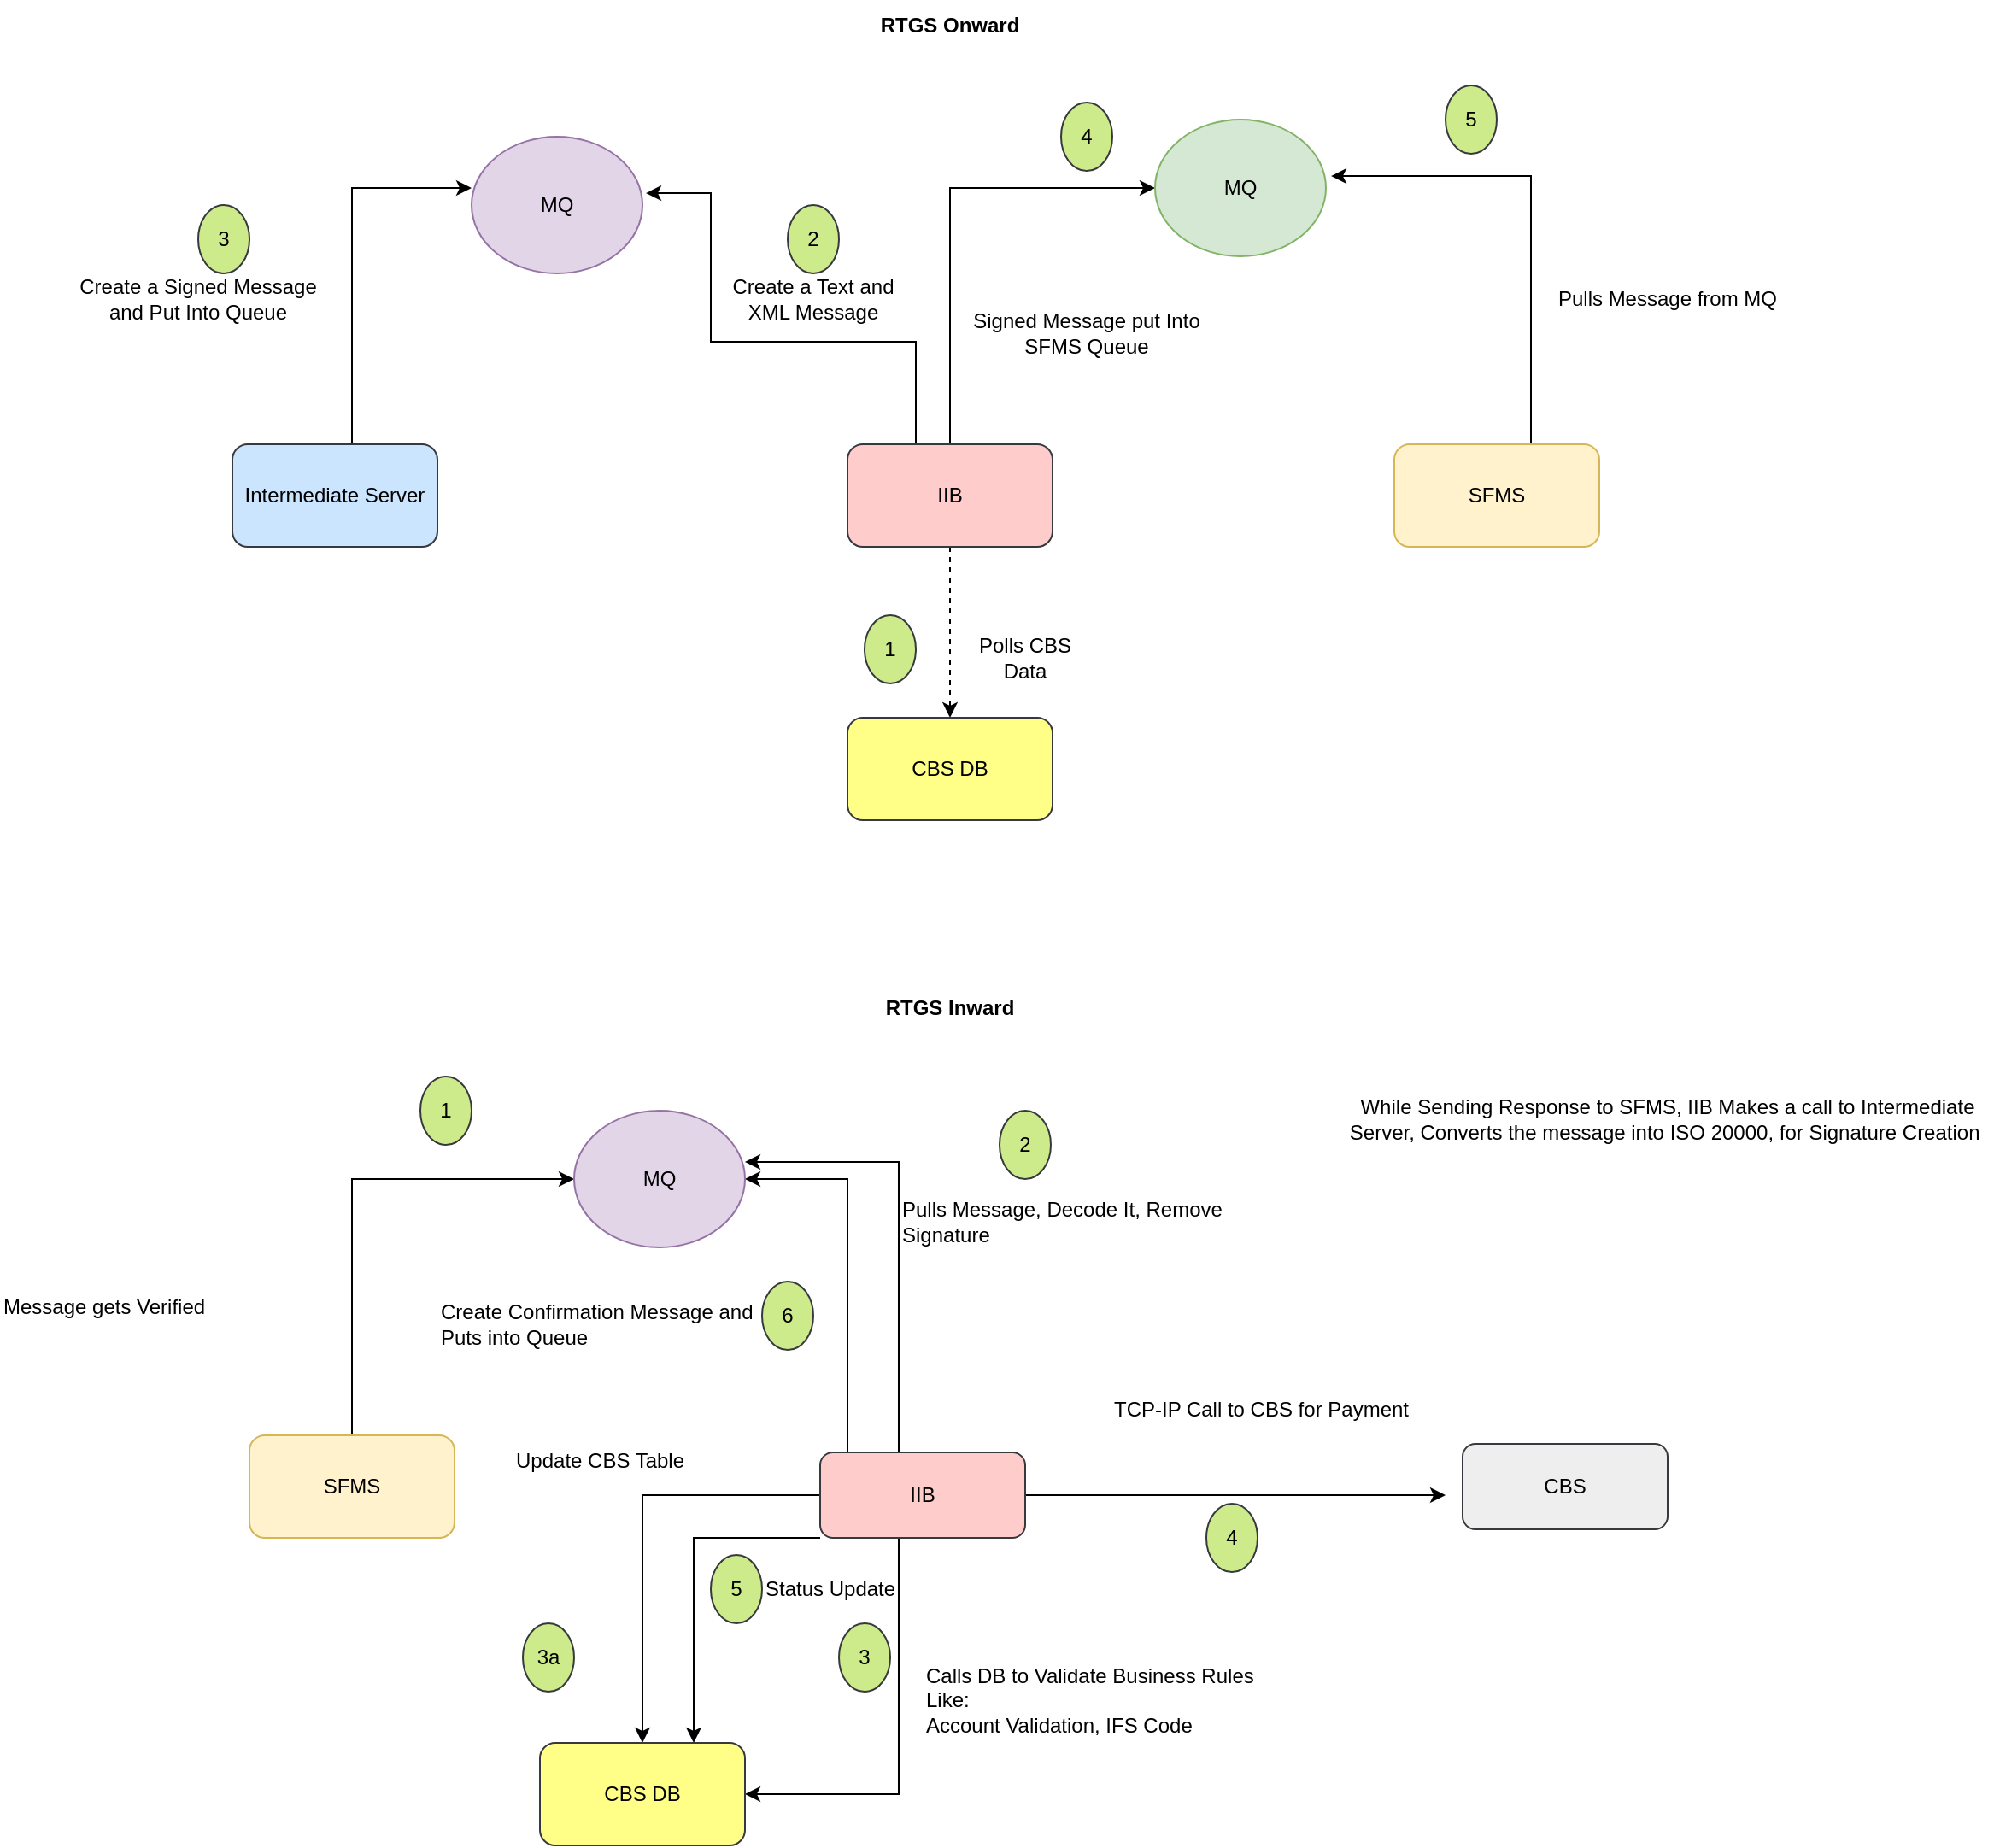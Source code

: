 <mxfile version="24.7.16" pages="20">
  <diagram name="RTGS" id="hKM2Amhsi-1hFHqxhps8">
    <mxGraphModel dx="1159" dy="531" grid="0" gridSize="10" guides="1" tooltips="1" connect="1" arrows="1" fold="1" page="0" pageScale="1" pageWidth="1169" pageHeight="827" math="0" shadow="0">
      <root>
        <mxCell id="0" />
        <mxCell id="1" parent="0" />
        <mxCell id="qNri_pMXiX9h93TxVq9H-1" style="edgeStyle=orthogonalEdgeStyle;rounded=0;orthogonalLoop=1;jettySize=auto;html=1;entryX=0;entryY=0.5;entryDx=0;entryDy=0;" edge="1" parent="1" source="qNri_pMXiX9h93TxVq9H-4" target="qNri_pMXiX9h93TxVq9H-8">
          <mxGeometry relative="1" as="geometry">
            <Array as="points">
              <mxPoint x="370" y="120" />
            </Array>
          </mxGeometry>
        </mxCell>
        <mxCell id="qNri_pMXiX9h93TxVq9H-2" style="edgeStyle=orthogonalEdgeStyle;rounded=0;orthogonalLoop=1;jettySize=auto;html=1;entryX=0.5;entryY=0;entryDx=0;entryDy=0;dashed=1;" edge="1" parent="1" source="qNri_pMXiX9h93TxVq9H-4" target="qNri_pMXiX9h93TxVq9H-5">
          <mxGeometry relative="1" as="geometry" />
        </mxCell>
        <mxCell id="qNri_pMXiX9h93TxVq9H-3" style="edgeStyle=orthogonalEdgeStyle;rounded=0;orthogonalLoop=1;jettySize=auto;html=1;entryX=1.02;entryY=0.413;entryDx=0;entryDy=0;entryPerimeter=0;" edge="1" parent="1" source="qNri_pMXiX9h93TxVq9H-4" target="qNri_pMXiX9h93TxVq9H-11">
          <mxGeometry relative="1" as="geometry">
            <Array as="points">
              <mxPoint x="350" y="210" />
              <mxPoint x="230" y="210" />
              <mxPoint x="230" y="123" />
            </Array>
          </mxGeometry>
        </mxCell>
        <mxCell id="qNri_pMXiX9h93TxVq9H-4" value="IIB" style="rounded=1;whiteSpace=wrap;html=1;fillColor=#ffcccc;strokeColor=#36393d;" vertex="1" parent="1">
          <mxGeometry x="310" y="270" width="120" height="60" as="geometry" />
        </mxCell>
        <mxCell id="qNri_pMXiX9h93TxVq9H-5" value="CBS DB" style="rounded=1;whiteSpace=wrap;html=1;fillColor=#ffff88;strokeColor=#36393d;" vertex="1" parent="1">
          <mxGeometry x="310" y="430" width="120" height="60" as="geometry" />
        </mxCell>
        <mxCell id="qNri_pMXiX9h93TxVq9H-6" style="edgeStyle=orthogonalEdgeStyle;rounded=0;orthogonalLoop=1;jettySize=auto;html=1;entryX=1.03;entryY=0.413;entryDx=0;entryDy=0;entryPerimeter=0;" edge="1" parent="1" source="qNri_pMXiX9h93TxVq9H-7" target="qNri_pMXiX9h93TxVq9H-8">
          <mxGeometry relative="1" as="geometry">
            <Array as="points">
              <mxPoint x="710" y="113" />
            </Array>
          </mxGeometry>
        </mxCell>
        <mxCell id="qNri_pMXiX9h93TxVq9H-7" value="SFMS" style="rounded=1;whiteSpace=wrap;html=1;fillColor=#fff2cc;strokeColor=#d6b656;" vertex="1" parent="1">
          <mxGeometry x="630" y="270" width="120" height="60" as="geometry" />
        </mxCell>
        <mxCell id="qNri_pMXiX9h93TxVq9H-8" value="MQ" style="ellipse;whiteSpace=wrap;html=1;fillColor=#d5e8d4;strokeColor=#82b366;" vertex="1" parent="1">
          <mxGeometry x="490" y="80" width="100" height="80" as="geometry" />
        </mxCell>
        <mxCell id="qNri_pMXiX9h93TxVq9H-9" style="edgeStyle=orthogonalEdgeStyle;rounded=0;orthogonalLoop=1;jettySize=auto;html=1;entryX=0;entryY=0.375;entryDx=0;entryDy=0;entryPerimeter=0;" edge="1" parent="1" source="qNri_pMXiX9h93TxVq9H-10" target="qNri_pMXiX9h93TxVq9H-11">
          <mxGeometry relative="1" as="geometry">
            <Array as="points">
              <mxPoint x="20" y="120" />
            </Array>
          </mxGeometry>
        </mxCell>
        <mxCell id="qNri_pMXiX9h93TxVq9H-10" value="Intermediate Server" style="rounded=1;whiteSpace=wrap;html=1;fillColor=#cce5ff;strokeColor=#36393d;" vertex="1" parent="1">
          <mxGeometry x="-50" y="270" width="120" height="60" as="geometry" />
        </mxCell>
        <mxCell id="qNri_pMXiX9h93TxVq9H-11" value="MQ" style="ellipse;whiteSpace=wrap;html=1;fillColor=#e1d5e7;strokeColor=#9673a6;" vertex="1" parent="1">
          <mxGeometry x="90" y="90" width="100" height="80" as="geometry" />
        </mxCell>
        <mxCell id="qNri_pMXiX9h93TxVq9H-12" value="Polls CBS Data" style="text;html=1;strokeColor=none;fillColor=none;align=center;verticalAlign=middle;whiteSpace=wrap;rounded=0;" vertex="1" parent="1">
          <mxGeometry x="384" y="380" width="60" height="30" as="geometry" />
        </mxCell>
        <mxCell id="qNri_pMXiX9h93TxVq9H-13" value="Create a Text and XML Message" style="text;html=1;strokeColor=none;fillColor=none;align=center;verticalAlign=middle;whiteSpace=wrap;rounded=0;" vertex="1" parent="1">
          <mxGeometry x="230" y="170" width="120" height="30" as="geometry" />
        </mxCell>
        <mxCell id="qNri_pMXiX9h93TxVq9H-14" value="Create a Signed Message and Put Into Queue" style="text;html=1;strokeColor=none;fillColor=none;align=center;verticalAlign=middle;whiteSpace=wrap;rounded=0;" vertex="1" parent="1">
          <mxGeometry x="-150" y="170" width="160" height="30" as="geometry" />
        </mxCell>
        <mxCell id="qNri_pMXiX9h93TxVq9H-15" value="Signed Message put Into SFMS Queue" style="text;html=1;strokeColor=none;fillColor=none;align=center;verticalAlign=middle;whiteSpace=wrap;rounded=0;" vertex="1" parent="1">
          <mxGeometry x="370" y="190" width="160" height="30" as="geometry" />
        </mxCell>
        <mxCell id="qNri_pMXiX9h93TxVq9H-16" value="1" style="ellipse;whiteSpace=wrap;html=1;fillColor=#cdeb8b;strokeColor=#36393d;" vertex="1" parent="1">
          <mxGeometry x="320" y="370" width="30" height="40" as="geometry" />
        </mxCell>
        <mxCell id="qNri_pMXiX9h93TxVq9H-17" value="2" style="ellipse;whiteSpace=wrap;html=1;fillColor=#cdeb8b;strokeColor=#36393d;" vertex="1" parent="1">
          <mxGeometry x="275" y="130" width="30" height="40" as="geometry" />
        </mxCell>
        <mxCell id="qNri_pMXiX9h93TxVq9H-18" value="3" style="ellipse;whiteSpace=wrap;html=1;fillColor=#cdeb8b;strokeColor=#36393d;" vertex="1" parent="1">
          <mxGeometry x="-70" y="130" width="30" height="40" as="geometry" />
        </mxCell>
        <mxCell id="qNri_pMXiX9h93TxVq9H-19" value="4" style="ellipse;whiteSpace=wrap;html=1;fillColor=#cdeb8b;strokeColor=#36393d;" vertex="1" parent="1">
          <mxGeometry x="435" y="70" width="30" height="40" as="geometry" />
        </mxCell>
        <mxCell id="qNri_pMXiX9h93TxVq9H-20" value="5" style="ellipse;whiteSpace=wrap;html=1;fillColor=#cdeb8b;strokeColor=#36393d;" vertex="1" parent="1">
          <mxGeometry x="660" y="60" width="30" height="40" as="geometry" />
        </mxCell>
        <mxCell id="qNri_pMXiX9h93TxVq9H-21" value="Pulls Message from MQ" style="text;html=1;strokeColor=none;fillColor=none;align=center;verticalAlign=middle;whiteSpace=wrap;rounded=0;" vertex="1" parent="1">
          <mxGeometry x="710" y="170" width="160" height="30" as="geometry" />
        </mxCell>
        <mxCell id="qNri_pMXiX9h93TxVq9H-22" value="RTGS Onward" style="text;html=1;strokeColor=none;fillColor=none;align=center;verticalAlign=middle;whiteSpace=wrap;rounded=0;fontStyle=1" vertex="1" parent="1">
          <mxGeometry x="290" y="10" width="160" height="30" as="geometry" />
        </mxCell>
        <mxCell id="qNri_pMXiX9h93TxVq9H-23" value="RTGS Inward" style="text;html=1;strokeColor=none;fillColor=none;align=center;verticalAlign=middle;whiteSpace=wrap;rounded=0;fontStyle=1" vertex="1" parent="1">
          <mxGeometry x="290" y="585" width="160" height="30" as="geometry" />
        </mxCell>
        <mxCell id="qNri_pMXiX9h93TxVq9H-24" style="edgeStyle=orthogonalEdgeStyle;rounded=0;orthogonalLoop=1;jettySize=auto;html=1;entryX=0;entryY=0.5;entryDx=0;entryDy=0;" edge="1" parent="1" source="qNri_pMXiX9h93TxVq9H-25" target="qNri_pMXiX9h93TxVq9H-34">
          <mxGeometry relative="1" as="geometry">
            <Array as="points">
              <mxPoint x="20" y="700" />
            </Array>
          </mxGeometry>
        </mxCell>
        <mxCell id="qNri_pMXiX9h93TxVq9H-25" value="SFMS" style="rounded=1;whiteSpace=wrap;html=1;fillColor=#fff2cc;strokeColor=#d6b656;" vertex="1" parent="1">
          <mxGeometry x="-40" y="850" width="120" height="60" as="geometry" />
        </mxCell>
        <mxCell id="qNri_pMXiX9h93TxVq9H-26" style="edgeStyle=orthogonalEdgeStyle;rounded=0;orthogonalLoop=1;jettySize=auto;html=1;entryX=1;entryY=0.375;entryDx=0;entryDy=0;entryPerimeter=0;" edge="1" parent="1" source="qNri_pMXiX9h93TxVq9H-32" target="qNri_pMXiX9h93TxVq9H-34">
          <mxGeometry relative="1" as="geometry">
            <Array as="points">
              <mxPoint x="340" y="690" />
            </Array>
          </mxGeometry>
        </mxCell>
        <mxCell id="qNri_pMXiX9h93TxVq9H-27" style="edgeStyle=orthogonalEdgeStyle;rounded=0;orthogonalLoop=1;jettySize=auto;html=1;entryX=1;entryY=0.5;entryDx=0;entryDy=0;" edge="1" parent="1" source="qNri_pMXiX9h93TxVq9H-32" target="qNri_pMXiX9h93TxVq9H-33">
          <mxGeometry relative="1" as="geometry">
            <Array as="points">
              <mxPoint x="340" y="1060" />
            </Array>
          </mxGeometry>
        </mxCell>
        <mxCell id="qNri_pMXiX9h93TxVq9H-28" style="edgeStyle=orthogonalEdgeStyle;rounded=0;orthogonalLoop=1;jettySize=auto;html=1;" edge="1" parent="1" source="qNri_pMXiX9h93TxVq9H-32">
          <mxGeometry relative="1" as="geometry">
            <mxPoint x="660" y="885" as="targetPoint" />
          </mxGeometry>
        </mxCell>
        <mxCell id="qNri_pMXiX9h93TxVq9H-29" style="edgeStyle=orthogonalEdgeStyle;rounded=0;orthogonalLoop=1;jettySize=auto;html=1;entryX=0.5;entryY=0;entryDx=0;entryDy=0;" edge="1" parent="1" source="qNri_pMXiX9h93TxVq9H-32" target="qNri_pMXiX9h93TxVq9H-33">
          <mxGeometry relative="1" as="geometry" />
        </mxCell>
        <mxCell id="qNri_pMXiX9h93TxVq9H-30" style="edgeStyle=orthogonalEdgeStyle;rounded=0;orthogonalLoop=1;jettySize=auto;html=1;entryX=0.75;entryY=0;entryDx=0;entryDy=0;" edge="1" parent="1" source="qNri_pMXiX9h93TxVq9H-32" target="qNri_pMXiX9h93TxVq9H-33">
          <mxGeometry relative="1" as="geometry">
            <Array as="points">
              <mxPoint x="220" y="910" />
            </Array>
          </mxGeometry>
        </mxCell>
        <mxCell id="qNri_pMXiX9h93TxVq9H-31" style="edgeStyle=orthogonalEdgeStyle;rounded=0;orthogonalLoop=1;jettySize=auto;html=1;entryX=1;entryY=0.5;entryDx=0;entryDy=0;" edge="1" parent="1" source="qNri_pMXiX9h93TxVq9H-32" target="qNri_pMXiX9h93TxVq9H-34">
          <mxGeometry relative="1" as="geometry">
            <Array as="points">
              <mxPoint x="310" y="700" />
            </Array>
          </mxGeometry>
        </mxCell>
        <mxCell id="qNri_pMXiX9h93TxVq9H-32" value="IIB" style="rounded=1;whiteSpace=wrap;html=1;fillColor=#ffcccc;strokeColor=#36393d;" vertex="1" parent="1">
          <mxGeometry x="294" y="860" width="120" height="50" as="geometry" />
        </mxCell>
        <mxCell id="qNri_pMXiX9h93TxVq9H-33" value="CBS DB" style="rounded=1;whiteSpace=wrap;html=1;fillColor=#ffff88;strokeColor=#36393d;" vertex="1" parent="1">
          <mxGeometry x="130" y="1030" width="120" height="60" as="geometry" />
        </mxCell>
        <mxCell id="qNri_pMXiX9h93TxVq9H-34" value="MQ" style="ellipse;whiteSpace=wrap;html=1;fillColor=#e1d5e7;strokeColor=#9673a6;" vertex="1" parent="1">
          <mxGeometry x="150" y="660" width="100" height="80" as="geometry" />
        </mxCell>
        <mxCell id="qNri_pMXiX9h93TxVq9H-35" value="Calls DB to Validate Business Rules Like:&lt;br&gt;Account Validation, IFS Code" style="text;html=1;strokeColor=none;fillColor=none;align=left;verticalAlign=middle;whiteSpace=wrap;rounded=0;" vertex="1" parent="1">
          <mxGeometry x="354" y="990" width="196" height="30" as="geometry" />
        </mxCell>
        <mxCell id="qNri_pMXiX9h93TxVq9H-36" value="CBS" style="rounded=1;whiteSpace=wrap;html=1;fillColor=#eeeeee;strokeColor=#36393d;" vertex="1" parent="1">
          <mxGeometry x="670" y="855" width="120" height="50" as="geometry" />
        </mxCell>
        <mxCell id="qNri_pMXiX9h93TxVq9H-37" value="TCP-IP Call to CBS for Payment" style="text;html=1;strokeColor=none;fillColor=none;align=left;verticalAlign=middle;whiteSpace=wrap;rounded=0;" vertex="1" parent="1">
          <mxGeometry x="464" y="820" width="196" height="30" as="geometry" />
        </mxCell>
        <mxCell id="qNri_pMXiX9h93TxVq9H-38" value="1" style="ellipse;whiteSpace=wrap;html=1;fillColor=#cdeb8b;strokeColor=#36393d;" vertex="1" parent="1">
          <mxGeometry x="60" y="640" width="30" height="40" as="geometry" />
        </mxCell>
        <mxCell id="qNri_pMXiX9h93TxVq9H-39" value="2" style="ellipse;whiteSpace=wrap;html=1;fillColor=#cdeb8b;strokeColor=#36393d;" vertex="1" parent="1">
          <mxGeometry x="399" y="660" width="30" height="40" as="geometry" />
        </mxCell>
        <mxCell id="qNri_pMXiX9h93TxVq9H-40" value="3" style="ellipse;whiteSpace=wrap;html=1;fillColor=#cdeb8b;strokeColor=#36393d;" vertex="1" parent="1">
          <mxGeometry x="305" y="960" width="30" height="40" as="geometry" />
        </mxCell>
        <mxCell id="qNri_pMXiX9h93TxVq9H-41" value="4" style="ellipse;whiteSpace=wrap;html=1;fillColor=#cdeb8b;strokeColor=#36393d;" vertex="1" parent="1">
          <mxGeometry x="520" y="890" width="30" height="40" as="geometry" />
        </mxCell>
        <mxCell id="qNri_pMXiX9h93TxVq9H-42" value="Pulls Message, Decode It, Remove Signature" style="text;html=1;strokeColor=none;fillColor=none;align=left;verticalAlign=middle;whiteSpace=wrap;rounded=0;" vertex="1" parent="1">
          <mxGeometry x="340" y="710" width="196" height="30" as="geometry" />
        </mxCell>
        <mxCell id="qNri_pMXiX9h93TxVq9H-43" value="3a" style="ellipse;whiteSpace=wrap;html=1;fillColor=#cdeb8b;strokeColor=#36393d;" vertex="1" parent="1">
          <mxGeometry x="120" y="960" width="30" height="40" as="geometry" />
        </mxCell>
        <mxCell id="qNri_pMXiX9h93TxVq9H-44" value="Update CBS Table" style="text;html=1;strokeColor=none;fillColor=none;align=left;verticalAlign=middle;whiteSpace=wrap;rounded=0;" vertex="1" parent="1">
          <mxGeometry x="114" y="850" width="196" height="30" as="geometry" />
        </mxCell>
        <mxCell id="qNri_pMXiX9h93TxVq9H-45" value="Message gets Verified&amp;nbsp;" style="text;html=1;strokeColor=none;fillColor=none;align=left;verticalAlign=middle;whiteSpace=wrap;rounded=0;" vertex="1" parent="1">
          <mxGeometry x="-186" y="760" width="196" height="30" as="geometry" />
        </mxCell>
        <mxCell id="qNri_pMXiX9h93TxVq9H-46" value="5" style="ellipse;whiteSpace=wrap;html=1;fillColor=#cdeb8b;strokeColor=#36393d;" vertex="1" parent="1">
          <mxGeometry x="230" y="920" width="30" height="40" as="geometry" />
        </mxCell>
        <mxCell id="qNri_pMXiX9h93TxVq9H-47" value="Status Update" style="text;html=1;strokeColor=none;fillColor=none;align=left;verticalAlign=middle;whiteSpace=wrap;rounded=0;" vertex="1" parent="1">
          <mxGeometry x="260" y="925" width="196" height="30" as="geometry" />
        </mxCell>
        <mxCell id="qNri_pMXiX9h93TxVq9H-48" value="6" style="ellipse;whiteSpace=wrap;html=1;fillColor=#cdeb8b;strokeColor=#36393d;" vertex="1" parent="1">
          <mxGeometry x="260" y="760" width="30" height="40" as="geometry" />
        </mxCell>
        <mxCell id="qNri_pMXiX9h93TxVq9H-49" value="Create Confirmation Message and Puts into Queue" style="text;html=1;strokeColor=none;fillColor=none;align=left;verticalAlign=middle;whiteSpace=wrap;rounded=0;" vertex="1" parent="1">
          <mxGeometry x="70" y="770" width="196" height="30" as="geometry" />
        </mxCell>
        <mxCell id="qNri_pMXiX9h93TxVq9H-50" value="While Sending Response to SFMS, IIB Makes a call to Intermediate Server, Converts the message into ISO 20000, for Signature Creation&amp;nbsp;" style="text;html=1;strokeColor=none;fillColor=none;align=center;verticalAlign=middle;whiteSpace=wrap;rounded=0;" vertex="1" parent="1">
          <mxGeometry x="600" y="650" width="380" height="30" as="geometry" />
        </mxCell>
      </root>
    </mxGraphModel>
  </diagram>
  <diagram name="Current IIB Architecture" id="PcPCcgny49FSHk8p6F13">
    <mxGraphModel dx="1995" dy="820" grid="1" gridSize="10" guides="1" tooltips="1" connect="1" arrows="1" fold="1" page="1" pageScale="1" pageWidth="827" pageHeight="1169" math="0" shadow="0">
      <root>
        <mxCell id="0" />
        <mxCell id="1" parent="0" />
        <mxCell id="uylzEbFxMNehhAw6oSMH-18" value="" style="rounded=1;whiteSpace=wrap;html=1;" parent="1" vertex="1">
          <mxGeometry x="140" y="85" width="160" height="355" as="geometry" />
        </mxCell>
        <mxCell id="uylzEbFxMNehhAw6oSMH-11" style="edgeStyle=orthogonalEdgeStyle;rounded=0;orthogonalLoop=1;jettySize=auto;html=1;entryX=0;entryY=0.5;entryDx=0;entryDy=0;" parent="1" source="uylzEbFxMNehhAw6oSMH-1" target="uylzEbFxMNehhAw6oSMH-3" edge="1">
          <mxGeometry relative="1" as="geometry" />
        </mxCell>
        <mxCell id="uylzEbFxMNehhAw6oSMH-1" value="HTTP Server" style="rounded=1;whiteSpace=wrap;html=1;fillColor=#cdeb8b;strokeColor=#36393d;" parent="1" vertex="1">
          <mxGeometry x="160" y="120" width="120" height="170" as="geometry" />
        </mxCell>
        <mxCell id="uylzEbFxMNehhAw6oSMH-2" value="" style="shape=flexArrow;endArrow=classic;startArrow=classic;html=1;rounded=0;" parent="1" edge="1">
          <mxGeometry width="100" height="100" relative="1" as="geometry">
            <mxPoint x="360" y="440" as="sourcePoint" />
            <mxPoint x="360" y="20" as="targetPoint" />
            <Array as="points">
              <mxPoint x="360" y="-91" />
            </Array>
          </mxGeometry>
        </mxCell>
        <mxCell id="uylzEbFxMNehhAw6oSMH-12" style="edgeStyle=orthogonalEdgeStyle;rounded=0;orthogonalLoop=1;jettySize=auto;html=1;entryX=0.417;entryY=0;entryDx=0;entryDy=0;entryPerimeter=0;" parent="1" source="uylzEbFxMNehhAw6oSMH-3" target="uylzEbFxMNehhAw6oSMH-4" edge="1">
          <mxGeometry relative="1" as="geometry" />
        </mxCell>
        <mxCell id="uylzEbFxMNehhAw6oSMH-3" value="IIB Sever" style="rounded=1;whiteSpace=wrap;html=1;fillColor=#ffff88;strokeColor=#36393d;" parent="1" vertex="1">
          <mxGeometry x="590" y="30" width="120" height="170" as="geometry" />
        </mxCell>
        <mxCell id="uylzEbFxMNehhAw6oSMH-4" value="IIB DB(AIX)" style="rounded=1;whiteSpace=wrap;html=1;fillColor=#ffcc99;strokeColor=#36393d;" parent="1" vertex="1">
          <mxGeometry x="600" y="340" width="120" height="170" as="geometry" />
        </mxCell>
        <mxCell id="uylzEbFxMNehhAw6oSMH-15" style="edgeStyle=orthogonalEdgeStyle;rounded=0;orthogonalLoop=1;jettySize=auto;html=1;entryX=0.992;entryY=0.606;entryDx=0;entryDy=0;entryPerimeter=0;" parent="1" source="uylzEbFxMNehhAw6oSMH-5" target="uylzEbFxMNehhAw6oSMH-4" edge="1">
          <mxGeometry relative="1" as="geometry">
            <Array as="points">
              <mxPoint x="990" y="390" />
              <mxPoint x="825" y="390" />
              <mxPoint x="825" y="443" />
            </Array>
          </mxGeometry>
        </mxCell>
        <mxCell id="uylzEbFxMNehhAw6oSMH-5" value="Cognos(X86)" style="rounded=1;whiteSpace=wrap;html=1;fillColor=#cce5ff;strokeColor=#36393d;" parent="1" vertex="1">
          <mxGeometry x="930" y="190" width="120" height="140" as="geometry" />
        </mxCell>
        <mxCell id="uylzEbFxMNehhAw6oSMH-6" value="DMZ" style="text;html=1;strokeColor=none;fillColor=none;align=center;verticalAlign=middle;whiteSpace=wrap;rounded=0;" parent="1" vertex="1">
          <mxGeometry x="150" y="2" width="60" height="30" as="geometry" />
        </mxCell>
        <mxCell id="uylzEbFxMNehhAw6oSMH-7" value="MZ" style="text;html=1;strokeColor=none;fillColor=none;align=center;verticalAlign=middle;whiteSpace=wrap;rounded=0;" parent="1" vertex="1">
          <mxGeometry x="580" width="60" height="30" as="geometry" />
        </mxCell>
        <mxCell id="uylzEbFxMNehhAw6oSMH-8" value="" style="shape=flexArrow;endArrow=classic;startArrow=classic;html=1;rounded=0;" parent="1" edge="1">
          <mxGeometry width="100" height="100" relative="1" as="geometry">
            <mxPoint x="70" y="441" as="sourcePoint" />
            <mxPoint x="70" y="21" as="targetPoint" />
            <Array as="points">
              <mxPoint x="70" y="-90" />
            </Array>
          </mxGeometry>
        </mxCell>
        <mxCell id="uylzEbFxMNehhAw6oSMH-10" style="edgeStyle=orthogonalEdgeStyle;rounded=0;orthogonalLoop=1;jettySize=auto;html=1;entryX=0;entryY=0.5;entryDx=0;entryDy=0;" parent="1" source="uylzEbFxMNehhAw6oSMH-9" target="uylzEbFxMNehhAw6oSMH-1" edge="1">
          <mxGeometry relative="1" as="geometry" />
        </mxCell>
        <mxCell id="uylzEbFxMNehhAw6oSMH-9" value="Actor" style="shape=umlActor;verticalLabelPosition=bottom;verticalAlign=top;html=1;outlineConnect=0;" parent="1" vertex="1">
          <mxGeometry x="-50" y="175" width="30" height="60" as="geometry" />
        </mxCell>
        <mxCell id="uylzEbFxMNehhAw6oSMH-16" value="IIB Server (1 Core) for PFMS" style="rounded=1;whiteSpace=wrap;html=1;fillColor=#ffff88;strokeColor=#36393d;" parent="1" vertex="1">
          <mxGeometry x="160" y="310" width="120" height="70" as="geometry" />
        </mxCell>
        <mxCell id="uylzEbFxMNehhAw6oSMH-19" value="AIX Server" style="text;html=1;strokeColor=none;fillColor=none;align=center;verticalAlign=middle;whiteSpace=wrap;rounded=0;" parent="1" vertex="1">
          <mxGeometry x="180" y="87" width="60" height="30" as="geometry" />
        </mxCell>
        <mxCell id="uylzEbFxMNehhAw6oSMH-21" value="Cognos Gateway" style="rounded=1;whiteSpace=wrap;html=1;" parent="1" vertex="1">
          <mxGeometry x="165" y="220" width="110" height="50" as="geometry" />
        </mxCell>
      </root>
    </mxGraphModel>
  </diagram>
  <diagram name="NEFT" id="KZOJFvDKG61ScgcBGIHp">
    <mxGraphModel dx="1995" dy="820" grid="1" gridSize="10" guides="1" tooltips="1" connect="1" arrows="1" fold="1" page="1" pageScale="1" pageWidth="827" pageHeight="1169" math="0" shadow="0">
      <root>
        <mxCell id="0" />
        <mxCell id="1" parent="0" />
        <mxCell id="GVY7Gqay_Ii99HU3AIt_-13" style="edgeStyle=orthogonalEdgeStyle;rounded=0;orthogonalLoop=1;jettySize=auto;html=1;" parent="1" edge="1">
          <mxGeometry relative="1" as="geometry">
            <mxPoint x="463" y="253" as="targetPoint" />
            <mxPoint x="283" y="253" as="sourcePoint" />
          </mxGeometry>
        </mxCell>
        <mxCell id="GVY7Gqay_Ii99HU3AIt_-15" value="SFTP" style="edgeLabel;html=1;align=center;verticalAlign=middle;resizable=0;points=[];" parent="GVY7Gqay_Ii99HU3AIt_-13" vertex="1" connectable="0">
          <mxGeometry x="-0.133" y="-2" relative="1" as="geometry">
            <mxPoint as="offset" />
          </mxGeometry>
        </mxCell>
        <mxCell id="GVY7Gqay_Ii99HU3AIt_-1" value="CBS" style="rounded=1;whiteSpace=wrap;html=1;fillColor=#cce5ff;strokeColor=#36393d;" parent="1" vertex="1">
          <mxGeometry x="160" y="182" width="120" height="180" as="geometry" />
        </mxCell>
        <mxCell id="GVY7Gqay_Ii99HU3AIt_-9" style="edgeStyle=orthogonalEdgeStyle;rounded=0;orthogonalLoop=1;jettySize=auto;html=1;entryX=0;entryY=0.375;entryDx=0;entryDy=0;entryPerimeter=0;" parent="1" source="GVY7Gqay_Ii99HU3AIt_-2" target="GVY7Gqay_Ii99HU3AIt_-8" edge="1">
          <mxGeometry relative="1" as="geometry">
            <Array as="points">
              <mxPoint x="550" y="530" />
            </Array>
          </mxGeometry>
        </mxCell>
        <mxCell id="GVY7Gqay_Ii99HU3AIt_-25" style="edgeStyle=orthogonalEdgeStyle;rounded=0;orthogonalLoop=1;jettySize=auto;html=1;entryX=1;entryY=0.5;entryDx=0;entryDy=0;" parent="1" source="GVY7Gqay_Ii99HU3AIt_-2" target="GVY7Gqay_Ii99HU3AIt_-1" edge="1">
          <mxGeometry relative="1" as="geometry" />
        </mxCell>
        <mxCell id="GVY7Gqay_Ii99HU3AIt_-2" value="Intermediate Server" style="rounded=1;whiteSpace=wrap;html=1;fillColor=#ffcc99;strokeColor=#36393d;" parent="1" vertex="1">
          <mxGeometry x="470" y="180" width="120" height="180" as="geometry" />
        </mxCell>
        <mxCell id="GVY7Gqay_Ii99HU3AIt_-23" style="edgeStyle=orthogonalEdgeStyle;rounded=0;orthogonalLoop=1;jettySize=auto;html=1;entryX=1;entryY=0.5;entryDx=0;entryDy=0;" parent="1" source="GVY7Gqay_Ii99HU3AIt_-3" target="GVY7Gqay_Ii99HU3AIt_-8" edge="1">
          <mxGeometry relative="1" as="geometry">
            <Array as="points">
              <mxPoint x="890" y="550" />
              <mxPoint x="800" y="550" />
            </Array>
          </mxGeometry>
        </mxCell>
        <mxCell id="GVY7Gqay_Ii99HU3AIt_-3" value="SFMS" style="rounded=1;whiteSpace=wrap;html=1;fillColor=#f8cecc;strokeColor=#b85450;" parent="1" vertex="1">
          <mxGeometry x="797" y="180" width="120" height="180" as="geometry" />
        </mxCell>
        <mxCell id="GVY7Gqay_Ii99HU3AIt_-5" style="edgeStyle=orthogonalEdgeStyle;rounded=0;orthogonalLoop=1;jettySize=auto;html=1;" parent="1" source="GVY7Gqay_Ii99HU3AIt_-4" target="GVY7Gqay_Ii99HU3AIt_-1" edge="1">
          <mxGeometry relative="1" as="geometry" />
        </mxCell>
        <mxCell id="GVY7Gqay_Ii99HU3AIt_-29" value="TCP-IP" style="edgeLabel;html=1;align=center;verticalAlign=middle;resizable=0;points=[];" parent="GVY7Gqay_Ii99HU3AIt_-5" vertex="1" connectable="0">
          <mxGeometry x="-0.05" y="1" relative="1" as="geometry">
            <mxPoint as="offset" />
          </mxGeometry>
        </mxCell>
        <mxCell id="GVY7Gqay_Ii99HU3AIt_-4" value="Actor" style="shape=umlActor;verticalLabelPosition=bottom;verticalAlign=top;html=1;outlineConnect=0;" parent="1" vertex="1">
          <mxGeometry x="-70" y="242" width="30" height="60" as="geometry" />
        </mxCell>
        <mxCell id="GVY7Gqay_Ii99HU3AIt_-6" value="IB, MB, IIB(File Processing), Branch, PFMS" style="text;html=1;strokeColor=none;fillColor=none;align=center;verticalAlign=middle;whiteSpace=wrap;rounded=0;" parent="1" vertex="1">
          <mxGeometry x="-140" y="332" width="210" height="30" as="geometry" />
        </mxCell>
        <mxCell id="GVY7Gqay_Ii99HU3AIt_-22" style="edgeStyle=orthogonalEdgeStyle;rounded=0;orthogonalLoop=1;jettySize=auto;html=1;" parent="1" source="GVY7Gqay_Ii99HU3AIt_-8" edge="1">
          <mxGeometry relative="1" as="geometry">
            <mxPoint x="870" y="370" as="targetPoint" />
          </mxGeometry>
        </mxCell>
        <mxCell id="GVY7Gqay_Ii99HU3AIt_-27" style="edgeStyle=orthogonalEdgeStyle;rounded=0;orthogonalLoop=1;jettySize=auto;html=1;entryX=0.5;entryY=1;entryDx=0;entryDy=0;" parent="1" source="GVY7Gqay_Ii99HU3AIt_-8" target="GVY7Gqay_Ii99HU3AIt_-2" edge="1">
          <mxGeometry relative="1" as="geometry" />
        </mxCell>
        <mxCell id="GVY7Gqay_Ii99HU3AIt_-8" value="MQ" style="ellipse;whiteSpace=wrap;html=1;fillColor=#d5e8d4;strokeColor=#82b366;" parent="1" vertex="1">
          <mxGeometry x="680" y="500" width="120" height="80" as="geometry" />
        </mxCell>
        <mxCell id="GVY7Gqay_Ii99HU3AIt_-14" value="CBS Creates a Text Message for Every NEFT Transaction" style="text;html=1;strokeColor=none;fillColor=none;align=center;verticalAlign=middle;whiteSpace=wrap;rounded=0;" parent="1" vertex="1">
          <mxGeometry x="270" y="190" width="210" height="30" as="geometry" />
        </mxCell>
        <mxCell id="GVY7Gqay_Ii99HU3AIt_-16" value="Bundles Message Into group of 10, Signed It and Put Into MQ" style="text;html=1;strokeColor=none;fillColor=none;align=center;verticalAlign=middle;whiteSpace=wrap;rounded=0;" parent="1" vertex="1">
          <mxGeometry x="560" y="380" width="210" height="30" as="geometry" />
        </mxCell>
        <mxCell id="GVY7Gqay_Ii99HU3AIt_-17" value="1" style="ellipse;whiteSpace=wrap;html=1;fillColor=#d5e8d4;strokeColor=#82b366;" parent="1" vertex="1">
          <mxGeometry x="20" y="180" width="60" height="50" as="geometry" />
        </mxCell>
        <mxCell id="GVY7Gqay_Ii99HU3AIt_-18" value="2" style="ellipse;whiteSpace=wrap;html=1;fillColor=#d5e8d4;strokeColor=#82b366;" parent="1" vertex="1">
          <mxGeometry x="345" y="130" width="60" height="50" as="geometry" />
        </mxCell>
        <mxCell id="GVY7Gqay_Ii99HU3AIt_-19" value="3" style="ellipse;whiteSpace=wrap;html=1;fillColor=#d5e8d4;strokeColor=#82b366;" parent="1" vertex="1">
          <mxGeometry x="570" y="420" width="60" height="50" as="geometry" />
        </mxCell>
        <mxCell id="GVY7Gqay_Ii99HU3AIt_-20" value="4" style="ellipse;whiteSpace=wrap;html=1;fillColor=#d5e8d4;strokeColor=#82b366;" parent="1" vertex="1">
          <mxGeometry x="810" y="410" width="60" height="50" as="geometry" />
        </mxCell>
        <mxCell id="GVY7Gqay_Ii99HU3AIt_-21" value="CBS Creates a Entry in CBS DataBase" style="text;html=1;strokeColor=none;fillColor=none;align=center;verticalAlign=middle;whiteSpace=wrap;rounded=0;" parent="1" vertex="1">
          <mxGeometry x="110" y="130" width="210" height="30" as="geometry" />
        </mxCell>
        <mxCell id="GVY7Gqay_Ii99HU3AIt_-24" value="5" style="ellipse;whiteSpace=wrap;html=1;fillColor=#d5e8d4;strokeColor=#82b366;" parent="1" vertex="1">
          <mxGeometry x="910" y="410" width="60" height="50" as="geometry" />
        </mxCell>
        <mxCell id="GVY7Gqay_Ii99HU3AIt_-26" value="7" style="ellipse;whiteSpace=wrap;html=1;fillColor=#d5e8d4;strokeColor=#82b366;" parent="1" vertex="1">
          <mxGeometry x="345" y="282" width="60" height="50" as="geometry" />
        </mxCell>
        <mxCell id="GVY7Gqay_Ii99HU3AIt_-28" value="6" style="ellipse;whiteSpace=wrap;html=1;fillColor=#d5e8d4;strokeColor=#82b366;" parent="1" vertex="1">
          <mxGeometry x="460" y="420" width="60" height="50" as="geometry" />
        </mxCell>
        <mxCell id="GVY7Gqay_Ii99HU3AIt_-30" value="In case of Failure, Intermediate Server Fires Individual Transaction" style="text;html=1;strokeColor=none;fillColor=none;align=center;verticalAlign=middle;whiteSpace=wrap;rounded=0;" parent="1" vertex="1">
          <mxGeometry x="635" y="50" width="255" height="30" as="geometry" />
        </mxCell>
        <mxCell id="GVY7Gqay_Ii99HU3AIt_-31" value="NEFT Outward" style="text;html=1;strokeColor=none;fillColor=none;align=center;verticalAlign=middle;whiteSpace=wrap;rounded=0;fontStyle=1" parent="1" vertex="1">
          <mxGeometry x="370" y="20" width="130" height="30" as="geometry" />
        </mxCell>
        <mxCell id="GVY7Gqay_Ii99HU3AIt_-32" value="NEFT Inward" style="text;html=1;strokeColor=none;fillColor=none;align=center;verticalAlign=middle;whiteSpace=wrap;rounded=0;fontStyle=1" parent="1" vertex="1">
          <mxGeometry x="349" y="610" width="130" height="30" as="geometry" />
        </mxCell>
        <mxCell id="GVY7Gqay_Ii99HU3AIt_-37" style="edgeStyle=orthogonalEdgeStyle;rounded=0;orthogonalLoop=1;jettySize=auto;html=1;entryX=0;entryY=0.5;entryDx=0;entryDy=0;" parent="1" source="GVY7Gqay_Ii99HU3AIt_-33" target="GVY7Gqay_Ii99HU3AIt_-35" edge="1">
          <mxGeometry relative="1" as="geometry">
            <Array as="points">
              <mxPoint x="210" y="1170" />
            </Array>
          </mxGeometry>
        </mxCell>
        <mxCell id="GVY7Gqay_Ii99HU3AIt_-33" value="SFMS" style="rounded=1;whiteSpace=wrap;html=1;fillColor=#f8cecc;strokeColor=#b85450;" parent="1" vertex="1">
          <mxGeometry x="150" y="770" width="120" height="180" as="geometry" />
        </mxCell>
        <mxCell id="GVY7Gqay_Ii99HU3AIt_-38" style="edgeStyle=orthogonalEdgeStyle;rounded=0;orthogonalLoop=1;jettySize=auto;html=1;entryX=1;entryY=0.5;entryDx=0;entryDy=0;" parent="1" source="GVY7Gqay_Ii99HU3AIt_-34" target="GVY7Gqay_Ii99HU3AIt_-35" edge="1">
          <mxGeometry relative="1" as="geometry">
            <Array as="points">
              <mxPoint x="550" y="1170" />
            </Array>
          </mxGeometry>
        </mxCell>
        <mxCell id="GVY7Gqay_Ii99HU3AIt_-39" style="edgeStyle=orthogonalEdgeStyle;rounded=0;orthogonalLoop=1;jettySize=auto;html=1;entryX=0;entryY=0.5;entryDx=0;entryDy=0;" parent="1" edge="1">
          <mxGeometry relative="1" as="geometry">
            <mxPoint x="600" y="840" as="sourcePoint" />
            <mxPoint x="790" y="840" as="targetPoint" />
          </mxGeometry>
        </mxCell>
        <mxCell id="GVY7Gqay_Ii99HU3AIt_-45" value="SFTP" style="edgeLabel;html=1;align=center;verticalAlign=middle;resizable=0;points=[];" parent="GVY7Gqay_Ii99HU3AIt_-39" vertex="1" connectable="0">
          <mxGeometry x="0.011" y="2" relative="1" as="geometry">
            <mxPoint as="offset" />
          </mxGeometry>
        </mxCell>
        <mxCell id="GVY7Gqay_Ii99HU3AIt_-43" style="edgeStyle=orthogonalEdgeStyle;rounded=0;orthogonalLoop=1;jettySize=auto;html=1;" parent="1" source="GVY7Gqay_Ii99HU3AIt_-34" target="GVY7Gqay_Ii99HU3AIt_-44" edge="1">
          <mxGeometry relative="1" as="geometry">
            <mxPoint x="540" y="690" as="targetPoint" />
          </mxGeometry>
        </mxCell>
        <mxCell id="GVY7Gqay_Ii99HU3AIt_-34" value="Intermediate Server" style="rounded=1;whiteSpace=wrap;html=1;fillColor=#ffcc99;strokeColor=#36393d;" parent="1" vertex="1">
          <mxGeometry x="480" y="770" width="120" height="180" as="geometry" />
        </mxCell>
        <mxCell id="GVY7Gqay_Ii99HU3AIt_-35" value="MQ" style="ellipse;whiteSpace=wrap;html=1;fillColor=#d5e8d4;strokeColor=#82b366;" parent="1" vertex="1">
          <mxGeometry x="330" y="1130" width="120" height="80" as="geometry" />
        </mxCell>
        <mxCell id="GVY7Gqay_Ii99HU3AIt_-40" style="edgeStyle=orthogonalEdgeStyle;rounded=0;orthogonalLoop=1;jettySize=auto;html=1;entryX=1;entryY=0.5;entryDx=0;entryDy=0;" parent="1" source="GVY7Gqay_Ii99HU3AIt_-36" target="GVY7Gqay_Ii99HU3AIt_-34" edge="1">
          <mxGeometry relative="1" as="geometry" />
        </mxCell>
        <mxCell id="GVY7Gqay_Ii99HU3AIt_-46" value="SFTP" style="edgeLabel;html=1;align=center;verticalAlign=middle;resizable=0;points=[];" parent="GVY7Gqay_Ii99HU3AIt_-40" vertex="1" connectable="0">
          <mxGeometry x="-0.021" y="3" relative="1" as="geometry">
            <mxPoint as="offset" />
          </mxGeometry>
        </mxCell>
        <mxCell id="GVY7Gqay_Ii99HU3AIt_-36" value="CBS" style="rounded=1;whiteSpace=wrap;html=1;fillColor=#cce5ff;strokeColor=#36393d;" parent="1" vertex="1">
          <mxGeometry x="790" y="770" width="120" height="180" as="geometry" />
        </mxCell>
        <mxCell id="GVY7Gqay_Ii99HU3AIt_-41" value="Validates the&amp;nbsp; N04 with N02 Data and" style="text;html=1;strokeColor=none;fillColor=none;align=center;verticalAlign=middle;whiteSpace=wrap;rounded=0;" parent="1" vertex="1">
          <mxGeometry x="370" y="990" width="150" height="30" as="geometry" />
        </mxCell>
        <mxCell id="GVY7Gqay_Ii99HU3AIt_-42" value="N02:Individual NEFT Message&amp;nbsp;&lt;br&gt;&lt;br&gt;N04: File Meta Data&lt;br&gt;&lt;br&gt;N04 Frequency is every Half an Hour" style="text;html=1;strokeColor=none;fillColor=none;align=left;verticalAlign=middle;whiteSpace=wrap;rounded=0;" parent="1" vertex="1">
          <mxGeometry x="-30" y="860" width="190" height="30" as="geometry" />
        </mxCell>
        <mxCell id="GVY7Gqay_Ii99HU3AIt_-44" value="CBS DB" style="shape=cylinder3;whiteSpace=wrap;html=1;boundedLbl=1;backgroundOutline=1;size=15;fillColor=#fff2cc;strokeColor=#d6b656;" parent="1" vertex="1">
          <mxGeometry x="510" y="650" width="60" height="80" as="geometry" />
        </mxCell>
        <mxCell id="GVY7Gqay_Ii99HU3AIt_-47" value="1" style="ellipse;whiteSpace=wrap;html=1;fillColor=#d5e8d4;strokeColor=#82b366;" parent="1" vertex="1">
          <mxGeometry x="100" y="1060" width="60" height="50" as="geometry" />
        </mxCell>
        <mxCell id="GVY7Gqay_Ii99HU3AIt_-48" value="2" style="ellipse;whiteSpace=wrap;html=1;fillColor=#d5e8d4;strokeColor=#82b366;" parent="1" vertex="1">
          <mxGeometry x="570" y="1060" width="60" height="50" as="geometry" />
        </mxCell>
        <mxCell id="GVY7Gqay_Ii99HU3AIt_-49" value="3" style="ellipse;whiteSpace=wrap;html=1;fillColor=#d5e8d4;strokeColor=#82b366;" parent="1" vertex="1">
          <mxGeometry x="670" y="770" width="60" height="50" as="geometry" />
        </mxCell>
        <mxCell id="GVY7Gqay_Ii99HU3AIt_-50" value="4" style="ellipse;whiteSpace=wrap;html=1;fillColor=#d5e8d4;strokeColor=#82b366;" parent="1" vertex="1">
          <mxGeometry x="670" y="880" width="60" height="50" as="geometry" />
        </mxCell>
        <mxCell id="GVY7Gqay_Ii99HU3AIt_-51" value="Creates N10 File for Every N02" style="text;html=1;strokeColor=none;fillColor=none;align=center;verticalAlign=middle;whiteSpace=wrap;rounded=0;" parent="1" vertex="1">
          <mxGeometry x="620" y="940" width="160" height="30" as="geometry" />
        </mxCell>
        <mxCell id="J6U6NHV7XDfr45tu66nu-1" value="Message gets Verified&amp;nbsp;" style="text;html=1;strokeColor=none;fillColor=none;align=left;verticalAlign=middle;whiteSpace=wrap;rounded=0;" parent="1" vertex="1">
          <mxGeometry x="134" y="720" width="196" height="30" as="geometry" />
        </mxCell>
      </root>
    </mxGraphModel>
  </diagram>
  <diagram name="IMPS" id="iw5fra5ZsP0iwh-52Pmh">
    <mxGraphModel dx="2235" dy="1989" grid="1" gridSize="10" guides="1" tooltips="1" connect="1" arrows="1" fold="1" page="1" pageScale="1" pageWidth="827" pageHeight="1169" math="0" shadow="0">
      <root>
        <mxCell id="0" />
        <mxCell id="1" parent="0" />
        <mxCell id="sRLXTWwovPuwYKwCl7KM-12" style="edgeStyle=orthogonalEdgeStyle;rounded=0;orthogonalLoop=1;jettySize=auto;html=1;entryX=0;entryY=0.5;entryDx=0;entryDy=0;" parent="1" source="sRLXTWwovPuwYKwCl7KM-1" target="sRLXTWwovPuwYKwCl7KM-11" edge="1">
          <mxGeometry relative="1" as="geometry">
            <Array as="points">
              <mxPoint x="190" y="20" />
            </Array>
          </mxGeometry>
        </mxCell>
        <mxCell id="sRLXTWwovPuwYKwCl7KM-13" value="TCPIP" style="edgeLabel;html=1;align=center;verticalAlign=middle;resizable=0;points=[];" parent="sRLXTWwovPuwYKwCl7KM-12" vertex="1" connectable="0">
          <mxGeometry x="0.3" y="-3" relative="1" as="geometry">
            <mxPoint as="offset" />
          </mxGeometry>
        </mxCell>
        <mxCell id="sRLXTWwovPuwYKwCl7KM-22" value="HTTP Call" style="edgeStyle=orthogonalEdgeStyle;rounded=0;orthogonalLoop=1;jettySize=auto;html=1;entryX=0;entryY=0.5;entryDx=0;entryDy=0;" parent="1" source="sRLXTWwovPuwYKwCl7KM-1" target="sRLXTWwovPuwYKwCl7KM-2" edge="1">
          <mxGeometry relative="1" as="geometry" />
        </mxCell>
        <mxCell id="sRLXTWwovPuwYKwCl7KM-1" value="Internet Banking" style="rounded=1;whiteSpace=wrap;html=1;fillColor=#dae8fc;strokeColor=#6c8ebf;" parent="1" vertex="1">
          <mxGeometry x="130" y="110" width="120" height="210" as="geometry" />
        </mxCell>
        <mxCell id="sRLXTWwovPuwYKwCl7KM-2" value="NPCI" style="rounded=1;whiteSpace=wrap;html=1;fillColor=#f8cecc;strokeColor=#b85450;" parent="1" vertex="1">
          <mxGeometry x="910" y="110" width="120" height="210" as="geometry" />
        </mxCell>
        <mxCell id="sRLXTWwovPuwYKwCl7KM-9" value="Keeps Polling" style="edgeStyle=orthogonalEdgeStyle;rounded=0;orthogonalLoop=1;jettySize=auto;html=1;entryX=1;entryY=0;entryDx=0;entryDy=52.5;entryPerimeter=0;" parent="1" source="sRLXTWwovPuwYKwCl7KM-3" target="sRLXTWwovPuwYKwCl7KM-7" edge="1">
          <mxGeometry relative="1" as="geometry">
            <Array as="points">
              <mxPoint x="200" y="653" />
            </Array>
          </mxGeometry>
        </mxCell>
        <mxCell id="sRLXTWwovPuwYKwCl7KM-10" value="TCP IP Call" style="edgeStyle=orthogonalEdgeStyle;rounded=0;orthogonalLoop=1;jettySize=auto;html=1;" parent="1" source="sRLXTWwovPuwYKwCl7KM-3" target="sRLXTWwovPuwYKwCl7KM-1" edge="1">
          <mxGeometry relative="1" as="geometry" />
        </mxCell>
        <mxCell id="sRLXTWwovPuwYKwCl7KM-3" value="IIB" style="rounded=1;whiteSpace=wrap;html=1;fillColor=#ffe6cc;strokeColor=#d79b00;" parent="1" vertex="1">
          <mxGeometry x="130" y="420" width="120" height="60" as="geometry" />
        </mxCell>
        <mxCell id="sRLXTWwovPuwYKwCl7KM-8" style="edgeStyle=orthogonalEdgeStyle;rounded=0;orthogonalLoop=1;jettySize=auto;html=1;entryX=0.4;entryY=-0.062;entryDx=0;entryDy=0;entryPerimeter=0;" parent="1" source="sRLXTWwovPuwYKwCl7KM-4" target="sRLXTWwovPuwYKwCl7KM-7" edge="1">
          <mxGeometry relative="1" as="geometry" />
        </mxCell>
        <mxCell id="sRLXTWwovPuwYKwCl7KM-4" value="Actor" style="shape=umlActor;verticalLabelPosition=bottom;verticalAlign=top;html=1;outlineConnect=0;" parent="1" vertex="1">
          <mxGeometry x="-40" y="420" width="30" height="60" as="geometry" />
        </mxCell>
        <mxCell id="sRLXTWwovPuwYKwCl7KM-6" value="Branch" style="text;html=1;strokeColor=none;fillColor=none;align=center;verticalAlign=middle;whiteSpace=wrap;rounded=0;fontStyle=1" parent="1" vertex="1">
          <mxGeometry x="-110" y="435" width="60" height="30" as="geometry" />
        </mxCell>
        <mxCell id="sRLXTWwovPuwYKwCl7KM-7" value="CBS DB" style="shape=cylinder3;whiteSpace=wrap;html=1;boundedLbl=1;backgroundOutline=1;size=15;fillColor=#d5e8d4;strokeColor=#82b366;" parent="1" vertex="1">
          <mxGeometry x="-50" y="600" width="60" height="80" as="geometry" />
        </mxCell>
        <mxCell id="sRLXTWwovPuwYKwCl7KM-11" value="CBS App Call" style="rounded=1;whiteSpace=wrap;html=1;fillColor=#e1d5e7;strokeColor=#9673a6;" parent="1" vertex="1">
          <mxGeometry x="380" y="-10" width="120" height="60" as="geometry" />
        </mxCell>
        <mxCell id="sRLXTWwovPuwYKwCl7KM-14" value="Fires Transaction to Debit the Record" style="text;html=1;strokeColor=none;fillColor=none;align=center;verticalAlign=middle;whiteSpace=wrap;rounded=0;" parent="1" vertex="1">
          <mxGeometry x="210" y="-40" width="160" height="30" as="geometry" />
        </mxCell>
        <mxCell id="sRLXTWwovPuwYKwCl7KM-15" value="1" style="ellipse;whiteSpace=wrap;html=1;fillColor=#d5e8d4;strokeColor=#82b366;" parent="1" vertex="1">
          <mxGeometry x="-120" y="520" width="50" height="40" as="geometry" />
        </mxCell>
        <mxCell id="sRLXTWwovPuwYKwCl7KM-17" value="2" style="ellipse;whiteSpace=wrap;html=1;fillColor=#d5e8d4;strokeColor=#82b366;" parent="1" vertex="1">
          <mxGeometry x="220" y="540" width="50" height="40" as="geometry" />
        </mxCell>
        <mxCell id="sRLXTWwovPuwYKwCl7KM-18" value="3" style="ellipse;whiteSpace=wrap;html=1;fillColor=#d5e8d4;strokeColor=#82b366;" parent="1" vertex="1">
          <mxGeometry x="240" y="350" width="50" height="40" as="geometry" />
        </mxCell>
        <mxCell id="sRLXTWwovPuwYKwCl7KM-19" value="4" style="ellipse;whiteSpace=wrap;html=1;fillColor=#d5e8d4;strokeColor=#82b366;" parent="1" vertex="1">
          <mxGeometry x="130" y="30" width="50" height="40" as="geometry" />
        </mxCell>
        <mxCell id="sRLXTWwovPuwYKwCl7KM-21" value="TCP-IP" style="edgeStyle=orthogonalEdgeStyle;rounded=0;orthogonalLoop=1;jettySize=auto;html=1;" parent="1" source="sRLXTWwovPuwYKwCl7KM-20" target="sRLXTWwovPuwYKwCl7KM-1" edge="1">
          <mxGeometry relative="1" as="geometry" />
        </mxCell>
        <mxCell id="sRLXTWwovPuwYKwCl7KM-20" value="Mobile Banking" style="rounded=1;whiteSpace=wrap;html=1;fillColor=#fff2cc;strokeColor=#d6b656;" parent="1" vertex="1">
          <mxGeometry x="-90" y="185" width="120" height="60" as="geometry" />
        </mxCell>
        <mxCell id="sRLXTWwovPuwYKwCl7KM-23" value="5" style="ellipse;whiteSpace=wrap;html=1;fillColor=#d5e8d4;strokeColor=#82b366;" parent="1" vertex="1">
          <mxGeometry x="560" y="160" width="50" height="40" as="geometry" />
        </mxCell>
        <mxCell id="sRLXTWwovPuwYKwCl7KM-24" value="IMPS Outward" style="text;html=1;strokeColor=none;fillColor=none;align=center;verticalAlign=middle;whiteSpace=wrap;rounded=0;fontStyle=1" parent="1" vertex="1">
          <mxGeometry x="420" y="-110" width="100" height="30" as="geometry" />
        </mxCell>
        <mxCell id="sRLXTWwovPuwYKwCl7KM-25" value="IMPS Inward" style="text;html=1;strokeColor=none;fillColor=none;align=center;verticalAlign=middle;whiteSpace=wrap;rounded=0;fontStyle=1" parent="1" vertex="1">
          <mxGeometry x="440" y="750" width="100" height="30" as="geometry" />
        </mxCell>
        <mxCell id="sRLXTWwovPuwYKwCl7KM-28" value="HTTP" style="edgeStyle=orthogonalEdgeStyle;rounded=0;orthogonalLoop=1;jettySize=auto;html=1;entryX=0;entryY=0.5;entryDx=0;entryDy=0;" parent="1" source="sRLXTWwovPuwYKwCl7KM-26" target="sRLXTWwovPuwYKwCl7KM-27" edge="1">
          <mxGeometry relative="1" as="geometry" />
        </mxCell>
        <mxCell id="sRLXTWwovPuwYKwCl7KM-26" value="NPCI" style="rounded=1;whiteSpace=wrap;html=1;fillColor=#f8cecc;strokeColor=#b85450;" parent="1" vertex="1">
          <mxGeometry y="830" width="120" height="210" as="geometry" />
        </mxCell>
        <mxCell id="sRLXTWwovPuwYKwCl7KM-30" value="TCP-IP" style="edgeStyle=orthogonalEdgeStyle;rounded=0;orthogonalLoop=1;jettySize=auto;html=1;entryX=0;entryY=0.5;entryDx=0;entryDy=0;" parent="1" source="sRLXTWwovPuwYKwCl7KM-27" target="sRLXTWwovPuwYKwCl7KM-29" edge="1">
          <mxGeometry relative="1" as="geometry" />
        </mxCell>
        <mxCell id="sRLXTWwovPuwYKwCl7KM-27" value="Internet Banking" style="rounded=1;whiteSpace=wrap;html=1;fillColor=#dae8fc;strokeColor=#6c8ebf;" parent="1" vertex="1">
          <mxGeometry x="440" y="830" width="120" height="210" as="geometry" />
        </mxCell>
        <mxCell id="sRLXTWwovPuwYKwCl7KM-29" value="CBS" style="rounded=1;whiteSpace=wrap;html=1;fillColor=#d5e8d4;strokeColor=#82b366;" parent="1" vertex="1">
          <mxGeometry x="827" y="830" width="120" height="210" as="geometry" />
        </mxCell>
        <mxCell id="sRLXTWwovPuwYKwCl7KM-31" value="1" style="ellipse;whiteSpace=wrap;html=1;fillColor=#d5e8d4;strokeColor=#82b366;" parent="1" vertex="1">
          <mxGeometry x="240" y="850" width="50" height="40" as="geometry" />
        </mxCell>
        <mxCell id="sRLXTWwovPuwYKwCl7KM-32" value="2" style="ellipse;whiteSpace=wrap;html=1;fillColor=#d5e8d4;strokeColor=#82b366;" parent="1" vertex="1">
          <mxGeometry x="680" y="850" width="50" height="40" as="geometry" />
        </mxCell>
      </root>
    </mxGraphModel>
  </diagram>
  <diagram name="PFMS" id="PwNvjlaL9oNl8jZj_6KL">
    <mxGraphModel dx="1168" dy="1989" grid="1" gridSize="10" guides="1" tooltips="1" connect="1" arrows="1" fold="1" page="1" pageScale="1" pageWidth="827" pageHeight="1169" math="0" shadow="0">
      <root>
        <mxCell id="0" />
        <mxCell id="1" parent="0" />
        <mxCell id="zZ5uJUo1D9EEvYUJVT6P-3" style="edgeStyle=orthogonalEdgeStyle;rounded=0;orthogonalLoop=1;jettySize=auto;html=1;entryX=0;entryY=0.5;entryDx=0;entryDy=0;" parent="1" source="zZ5uJUo1D9EEvYUJVT6P-1" target="zZ5uJUo1D9EEvYUJVT6P-2" edge="1">
          <mxGeometry relative="1" as="geometry" />
        </mxCell>
        <mxCell id="zZ5uJUo1D9EEvYUJVT6P-1" value="PFMS" style="rounded=1;whiteSpace=wrap;html=1;fillColor=#d5e8d4;strokeColor=#82b366;" parent="1" vertex="1">
          <mxGeometry x="100" y="160" width="120" height="220" as="geometry" />
        </mxCell>
        <mxCell id="zZ5uJUo1D9EEvYUJVT6P-2" value="Bank SFTP Server" style="rounded=1;whiteSpace=wrap;html=1;fillColor=#f8cecc;strokeColor=#b85450;" parent="1" vertex="1">
          <mxGeometry x="440" y="160" width="120" height="220" as="geometry" />
        </mxCell>
        <mxCell id="zZ5uJUo1D9EEvYUJVT6P-8" style="edgeStyle=orthogonalEdgeStyle;rounded=0;orthogonalLoop=1;jettySize=auto;html=1;entryX=1;entryY=0.5;entryDx=0;entryDy=0;" parent="1" source="zZ5uJUo1D9EEvYUJVT6P-4" target="zZ5uJUo1D9EEvYUJVT6P-2" edge="1">
          <mxGeometry relative="1" as="geometry" />
        </mxCell>
        <mxCell id="zZ5uJUo1D9EEvYUJVT6P-11" value="SFTP" style="edgeLabel;html=1;align=center;verticalAlign=middle;resizable=0;points=[];" parent="zZ5uJUo1D9EEvYUJVT6P-8" vertex="1" connectable="0">
          <mxGeometry x="-0.045" y="-1" relative="1" as="geometry">
            <mxPoint as="offset" />
          </mxGeometry>
        </mxCell>
        <mxCell id="zZ5uJUo1D9EEvYUJVT6P-10" value="ODBC Call" style="edgeStyle=orthogonalEdgeStyle;rounded=0;orthogonalLoop=1;jettySize=auto;html=1;entryX=-0.05;entryY=0.611;entryDx=0;entryDy=0;entryPerimeter=0;" parent="1" source="zZ5uJUo1D9EEvYUJVT6P-4" target="zZ5uJUo1D9EEvYUJVT6P-9" edge="1">
          <mxGeometry relative="1" as="geometry" />
        </mxCell>
        <mxCell id="zZ5uJUo1D9EEvYUJVT6P-4" value="IIB" style="rounded=1;whiteSpace=wrap;html=1;fillColor=#dae8fc;strokeColor=#6c8ebf;" parent="1" vertex="1">
          <mxGeometry x="780" y="160" width="120" height="220" as="geometry" />
        </mxCell>
        <mxCell id="zZ5uJUo1D9EEvYUJVT6P-5" value="" style="shape=flexArrow;endArrow=classic;startArrow=classic;html=1;rounded=0;" parent="1" edge="1">
          <mxGeometry width="100" height="100" relative="1" as="geometry">
            <mxPoint x="640" y="550" as="sourcePoint" />
            <mxPoint x="640" as="targetPoint" />
          </mxGeometry>
        </mxCell>
        <mxCell id="zZ5uJUo1D9EEvYUJVT6P-7" value="" style="shape=flexArrow;endArrow=classic;startArrow=classic;html=1;rounded=0;" parent="1" edge="1">
          <mxGeometry width="100" height="100" relative="1" as="geometry">
            <mxPoint x="360" y="550" as="sourcePoint" />
            <mxPoint x="360" as="targetPoint" />
          </mxGeometry>
        </mxCell>
        <mxCell id="zZ5uJUo1D9EEvYUJVT6P-9" value="CBS DB" style="shape=cylinder3;whiteSpace=wrap;html=1;boundedLbl=1;backgroundOutline=1;size=15;fillColor=#ffcccc;strokeColor=#36393d;" parent="1" vertex="1">
          <mxGeometry x="1190" y="160" width="60" height="180" as="geometry" />
        </mxCell>
        <mxCell id="zZ5uJUo1D9EEvYUJVT6P-12" value="Pulls the FIle, Validates the File(Hash and Signature)" style="text;html=1;strokeColor=none;fillColor=none;align=center;verticalAlign=middle;whiteSpace=wrap;rounded=0;" parent="1" vertex="1">
          <mxGeometry x="750" y="390" width="200" height="30" as="geometry" />
        </mxCell>
        <mxCell id="zZ5uJUo1D9EEvYUJVT6P-13" value="1" style="ellipse;whiteSpace=wrap;html=1;fillColor=#d5e8d4;strokeColor=#82b366;" parent="1" vertex="1">
          <mxGeometry x="270" y="200" width="50" height="50" as="geometry" />
        </mxCell>
        <mxCell id="zZ5uJUo1D9EEvYUJVT6P-14" value="2" style="ellipse;whiteSpace=wrap;html=1;fillColor=#d5e8d4;strokeColor=#82b366;" parent="1" vertex="1">
          <mxGeometry x="680" y="200" width="50" height="50" as="geometry" />
        </mxCell>
        <mxCell id="zZ5uJUo1D9EEvYUJVT6P-15" value="3" style="ellipse;whiteSpace=wrap;html=1;fillColor=#d5e8d4;strokeColor=#82b366;" parent="1" vertex="1">
          <mxGeometry x="1040" y="190" width="50" height="50" as="geometry" />
        </mxCell>
        <mxCell id="zZ5uJUo1D9EEvYUJVT6P-16" value="Insert the Record in CBS DB for Every Record" style="text;html=1;strokeColor=none;fillColor=none;align=center;verticalAlign=middle;whiteSpace=wrap;rounded=0;" parent="1" vertex="1">
          <mxGeometry x="965" y="140" width="200" height="30" as="geometry" />
        </mxCell>
        <mxCell id="zZ5uJUo1D9EEvYUJVT6P-17" value="&lt;font style=&quot;font-size: 14px;&quot;&gt;&lt;b&gt;DMZ&lt;/b&gt;&lt;/font&gt;" style="text;html=1;strokeColor=none;fillColor=none;align=center;verticalAlign=middle;whiteSpace=wrap;rounded=0;" parent="1" vertex="1">
          <mxGeometry x="460" y="-30" width="60" height="30" as="geometry" />
        </mxCell>
        <mxCell id="zZ5uJUo1D9EEvYUJVT6P-18" value="&lt;b&gt;&lt;font style=&quot;font-size: 14px;&quot;&gt;MZ&lt;/font&gt;&lt;/b&gt;" style="text;html=1;strokeColor=none;fillColor=none;align=center;verticalAlign=middle;whiteSpace=wrap;rounded=0;" parent="1" vertex="1">
          <mxGeometry x="920" y="-30" width="60" height="30" as="geometry" />
        </mxCell>
        <mxCell id="zZ5uJUo1D9EEvYUJVT6P-19" value="PFMS Push the File" style="text;html=1;strokeColor=none;fillColor=none;align=center;verticalAlign=middle;whiteSpace=wrap;rounded=0;fontSize=14;" parent="1" vertex="1">
          <mxGeometry x="220" y="170" width="160" height="30" as="geometry" />
        </mxCell>
        <mxCell id="zZ5uJUo1D9EEvYUJVT6P-20" value="IIB Does many Validtion like Signature Hierachy(Amount Approval by Specific Corporate). Need to check the Code to Understand this." style="text;html=1;strokeColor=none;fillColor=none;align=left;verticalAlign=middle;whiteSpace=wrap;rounded=0;fontSize=14;" parent="1" vertex="1">
          <mxGeometry x="760" y="460" width="230" height="30" as="geometry" />
        </mxCell>
        <mxCell id="yJitbvBwaMHkEiMDf9vf-1" value="This is an XML Based File" style="text;html=1;strokeColor=none;fillColor=none;align=center;verticalAlign=middle;whiteSpace=wrap;rounded=0;" vertex="1" parent="1">
          <mxGeometry x="200" y="120" width="170" height="30" as="geometry" />
        </mxCell>
        <mxCell id="yJitbvBwaMHkEiMDf9vf-2" value="IIB Role is to insert Record in DB. Actual Payment is processed by CBS&amp;nbsp;" style="text;html=1;strokeColor=none;fillColor=none;align=center;verticalAlign=middle;whiteSpace=wrap;rounded=0;" vertex="1" parent="1">
          <mxGeometry x="910" y="320" width="230" height="30" as="geometry" />
        </mxCell>
      </root>
    </mxGraphModel>
  </diagram>
  <diagram name="CMS Flow" id="9r7un5vBoKAFrP0ArjfS">
    <mxGraphModel dx="1168" dy="784" grid="1" gridSize="10" guides="1" tooltips="1" connect="1" arrows="1" fold="1" page="1" pageScale="1" pageWidth="827" pageHeight="1169" math="0" shadow="0">
      <root>
        <mxCell id="0" />
        <mxCell id="1" parent="0" />
        <mxCell id="mRoLA7Zw5qHRUElYIvdX-2" style="edgeStyle=orthogonalEdgeStyle;rounded=0;orthogonalLoop=1;jettySize=auto;html=1;fontSize=14;" parent="1" source="mRoLA7Zw5qHRUElYIvdX-1" edge="1">
          <mxGeometry relative="1" as="geometry">
            <mxPoint x="530" y="325" as="targetPoint" />
          </mxGeometry>
        </mxCell>
        <mxCell id="mRoLA7Zw5qHRUElYIvdX-1" value="CMS Mandate Registration Process" style="rounded=1;whiteSpace=wrap;html=1;fontSize=14;fillColor=#f8cecc;strokeColor=#b85450;" parent="1" vertex="1">
          <mxGeometry x="270" y="210" width="120" height="230" as="geometry" />
        </mxCell>
        <mxCell id="mRoLA7Zw5qHRUElYIvdX-3" value="CBS DB" style="rounded=1;whiteSpace=wrap;html=1;fontSize=14;fillColor=#e1d5e7;strokeColor=#9673a6;" parent="1" vertex="1">
          <mxGeometry x="540" y="295" width="120" height="60" as="geometry" />
        </mxCell>
        <mxCell id="mRoLA7Zw5qHRUElYIvdX-5" style="edgeStyle=orthogonalEdgeStyle;rounded=0;orthogonalLoop=1;jettySize=auto;html=1;fontSize=14;" parent="1" source="mRoLA7Zw5qHRUElYIvdX-4" edge="1">
          <mxGeometry relative="1" as="geometry">
            <mxPoint x="550" y="615" as="targetPoint" />
          </mxGeometry>
        </mxCell>
        <mxCell id="mRoLA7Zw5qHRUElYIvdX-4" value="Mandate Processing" style="rounded=1;whiteSpace=wrap;html=1;fontSize=14;fillColor=#d5e8d4;strokeColor=#82b366;" parent="1" vertex="1">
          <mxGeometry x="260" y="500" width="120" height="230" as="geometry" />
        </mxCell>
        <mxCell id="mRoLA7Zw5qHRUElYIvdX-7" style="edgeStyle=orthogonalEdgeStyle;rounded=0;orthogonalLoop=1;jettySize=auto;html=1;fontSize=14;" parent="1" source="mRoLA7Zw5qHRUElYIvdX-6" edge="1">
          <mxGeometry relative="1" as="geometry">
            <mxPoint x="780" y="605" as="targetPoint" />
          </mxGeometry>
        </mxCell>
        <mxCell id="mRoLA7Zw5qHRUElYIvdX-6" value="SFTP" style="rounded=1;whiteSpace=wrap;html=1;fontSize=14;fillColor=#dae8fc;strokeColor=#6c8ebf;" parent="1" vertex="1">
          <mxGeometry x="550" y="530" width="120" height="150" as="geometry" />
        </mxCell>
        <mxCell id="mRoLA7Zw5qHRUElYIvdX-10" style="edgeStyle=orthogonalEdgeStyle;rounded=0;orthogonalLoop=1;jettySize=auto;html=1;entryX=0;entryY=0.5;entryDx=0;entryDy=0;fontSize=14;" parent="1" source="mRoLA7Zw5qHRUElYIvdX-8" target="mRoLA7Zw5qHRUElYIvdX-9" edge="1">
          <mxGeometry relative="1" as="geometry" />
        </mxCell>
        <mxCell id="mRoLA7Zw5qHRUElYIvdX-16" value="TCPIP" style="edgeLabel;html=1;align=center;verticalAlign=middle;resizable=0;points=[];fontSize=14;" parent="mRoLA7Zw5qHRUElYIvdX-10" vertex="1" connectable="0">
          <mxGeometry x="-0.1" y="2" relative="1" as="geometry">
            <mxPoint as="offset" />
          </mxGeometry>
        </mxCell>
        <mxCell id="mRoLA7Zw5qHRUElYIvdX-14" style="edgeStyle=orthogonalEdgeStyle;rounded=0;orthogonalLoop=1;jettySize=auto;html=1;fontSize=14;" parent="1" source="mRoLA7Zw5qHRUElYIvdX-8" target="mRoLA7Zw5qHRUElYIvdX-15" edge="1">
          <mxGeometry relative="1" as="geometry">
            <mxPoint x="840" y="770" as="targetPoint" />
          </mxGeometry>
        </mxCell>
        <mxCell id="mRoLA7Zw5qHRUElYIvdX-8" value="IIB" style="rounded=1;whiteSpace=wrap;html=1;fontSize=14;fillColor=#fff2cc;strokeColor=#d6b656;" parent="1" vertex="1">
          <mxGeometry x="780" y="530" width="120" height="150" as="geometry" />
        </mxCell>
        <mxCell id="mRoLA7Zw5qHRUElYIvdX-9" value="CBS" style="rounded=1;whiteSpace=wrap;html=1;fontSize=14;fillColor=#dae8fc;strokeColor=#6c8ebf;" parent="1" vertex="1">
          <mxGeometry x="1040" y="530" width="120" height="150" as="geometry" />
        </mxCell>
        <mxCell id="mRoLA7Zw5qHRUElYIvdX-11" value="Mumbai" style="rounded=1;whiteSpace=wrap;html=1;fontSize=14;" parent="1" vertex="1">
          <mxGeometry x="560" y="580" width="100" height="30" as="geometry" />
        </mxCell>
        <mxCell id="mRoLA7Zw5qHRUElYIvdX-12" value="Chennai" style="rounded=1;whiteSpace=wrap;html=1;fontSize=14;" parent="1" vertex="1">
          <mxGeometry x="560" y="620" width="100" height="30" as="geometry" />
        </mxCell>
        <mxCell id="mRoLA7Zw5qHRUElYIvdX-13" value="SFTP" style="text;html=1;strokeColor=none;fillColor=none;align=center;verticalAlign=middle;whiteSpace=wrap;rounded=0;fontSize=14;" parent="1" vertex="1">
          <mxGeometry x="570" y="540" width="60" height="30" as="geometry" />
        </mxCell>
        <mxCell id="mRoLA7Zw5qHRUElYIvdX-15" value="CBS DB" style="shape=cylinder3;whiteSpace=wrap;html=1;boundedLbl=1;backgroundOutline=1;size=15;fontSize=14;fillColor=#dae8fc;strokeColor=#6c8ebf;" parent="1" vertex="1">
          <mxGeometry x="810" y="730" width="60" height="80" as="geometry" />
        </mxCell>
        <mxCell id="mRoLA7Zw5qHRUElYIvdX-17" value="Validates the Corporate&lt;br&gt;Validates the File&lt;br&gt;Validates the Mandate ID&lt;br&gt;Convert File to Standard Format" style="text;html=1;strokeColor=none;fillColor=none;align=left;verticalAlign=middle;whiteSpace=wrap;rounded=0;fontSize=14;" parent="1" vertex="1">
          <mxGeometry x="880" y="700" width="220" height="30" as="geometry" />
        </mxCell>
        <mxCell id="mRoLA7Zw5qHRUElYIvdX-18" value="This Mandate is for Customers of a Corporate. There is a Mandate ID for Every Customer" style="text;html=1;strokeColor=none;fillColor=none;align=center;verticalAlign=middle;whiteSpace=wrap;rounded=0;fontSize=14;" parent="1" vertex="1">
          <mxGeometry x="210" y="160" width="300" height="30" as="geometry" />
        </mxCell>
        <mxCell id="mRoLA7Zw5qHRUElYIvdX-19" value="1. Debits From Each Customer Account and Credit to Corporate Pool Account&lt;br&gt;2. Debit the pool Account and Credit the Corporate Actual Account" style="text;html=1;strokeColor=none;fillColor=none;align=center;verticalAlign=middle;whiteSpace=wrap;rounded=0;fontSize=14;" parent="1" vertex="1">
          <mxGeometry x="500" y="470" width="820" height="30" as="geometry" />
        </mxCell>
      </root>
    </mxGraphModel>
  </diagram>
  <diagram name="UPI" id="dFSZ9ymeVAqCUDxPxDq_">
    <mxGraphModel dx="1995" dy="784" grid="1" gridSize="10" guides="1" tooltips="1" connect="1" arrows="1" fold="1" page="1" pageScale="1" pageWidth="827" pageHeight="1169" math="0" shadow="0">
      <root>
        <mxCell id="0" />
        <mxCell id="1" parent="0" />
        <mxCell id="yw_YsY8qVV1-TWbIMGnT-7" style="edgeStyle=orthogonalEdgeStyle;rounded=0;orthogonalLoop=1;jettySize=auto;html=1;entryX=0;entryY=0.5;entryDx=0;entryDy=0;" edge="1" parent="1" source="yw_YsY8qVV1-TWbIMGnT-1" target="yw_YsY8qVV1-TWbIMGnT-2">
          <mxGeometry relative="1" as="geometry" />
        </mxCell>
        <mxCell id="yw_YsY8qVV1-TWbIMGnT-11" value="ISO 8583" style="edgeLabel;html=1;align=center;verticalAlign=middle;resizable=0;points=[];" vertex="1" connectable="0" parent="yw_YsY8qVV1-TWbIMGnT-7">
          <mxGeometry x="-0.2" y="1" relative="1" as="geometry">
            <mxPoint y="1" as="offset" />
          </mxGeometry>
        </mxCell>
        <mxCell id="yw_YsY8qVV1-TWbIMGnT-1" value="UPI Switch" style="rounded=1;whiteSpace=wrap;html=1;fillColor=#e1d5e7;strokeColor=#9673a6;" vertex="1" parent="1">
          <mxGeometry x="70" y="310" width="120" height="190" as="geometry" />
        </mxCell>
        <mxCell id="yw_YsY8qVV1-TWbIMGnT-3" style="edgeStyle=orthogonalEdgeStyle;rounded=0;orthogonalLoop=1;jettySize=auto;html=1;" edge="1" parent="1" source="yw_YsY8qVV1-TWbIMGnT-2">
          <mxGeometry relative="1" as="geometry">
            <mxPoint x="650" y="405" as="targetPoint" />
          </mxGeometry>
        </mxCell>
        <mxCell id="yw_YsY8qVV1-TWbIMGnT-21" value="TCP/IP" style="edgeLabel;html=1;align=center;verticalAlign=middle;resizable=0;points=[];" vertex="1" connectable="0" parent="yw_YsY8qVV1-TWbIMGnT-3">
          <mxGeometry x="-0.077" y="2" relative="1" as="geometry">
            <mxPoint y="1" as="offset" />
          </mxGeometry>
        </mxCell>
        <mxCell id="yw_YsY8qVV1-TWbIMGnT-6" style="edgeStyle=orthogonalEdgeStyle;rounded=0;orthogonalLoop=1;jettySize=auto;html=1;entryX=0.5;entryY=0;entryDx=0;entryDy=0;" edge="1" parent="1" source="yw_YsY8qVV1-TWbIMGnT-2" target="yw_YsY8qVV1-TWbIMGnT-5">
          <mxGeometry relative="1" as="geometry" />
        </mxCell>
        <mxCell id="yw_YsY8qVV1-TWbIMGnT-18" value="TCP/IP" style="edgeLabel;html=1;align=center;verticalAlign=middle;resizable=0;points=[];" vertex="1" connectable="0" parent="yw_YsY8qVV1-TWbIMGnT-6">
          <mxGeometry x="-0.092" relative="1" as="geometry">
            <mxPoint as="offset" />
          </mxGeometry>
        </mxCell>
        <mxCell id="yw_YsY8qVV1-TWbIMGnT-2" value="IIB&lt;br&gt;(Different Port for Financial and Non-Financial Transaction)" style="rounded=1;whiteSpace=wrap;html=1;fillColor=#f8cecc;strokeColor=#b85450;" vertex="1" parent="1">
          <mxGeometry x="400" y="310" width="120" height="190" as="geometry" />
        </mxCell>
        <mxCell id="yw_YsY8qVV1-TWbIMGnT-4" value="CBS" style="rounded=1;whiteSpace=wrap;html=1;fillColor=#fff2cc;strokeColor=#d6b656;" vertex="1" parent="1">
          <mxGeometry x="650" y="310" width="120" height="190" as="geometry" />
        </mxCell>
        <mxCell id="yw_YsY8qVV1-TWbIMGnT-5" value="EFRMS" style="rounded=1;whiteSpace=wrap;html=1;fillColor=#dae8fc;strokeColor=#6c8ebf;" vertex="1" parent="1">
          <mxGeometry x="400" y="630" width="120" height="190" as="geometry" />
        </mxCell>
        <mxCell id="yw_YsY8qVV1-TWbIMGnT-9" style="edgeStyle=orthogonalEdgeStyle;rounded=0;orthogonalLoop=1;jettySize=auto;html=1;entryX=0.5;entryY=0;entryDx=0;entryDy=0;" edge="1" parent="1" source="yw_YsY8qVV1-TWbIMGnT-8" target="yw_YsY8qVV1-TWbIMGnT-1">
          <mxGeometry relative="1" as="geometry" />
        </mxCell>
        <mxCell id="yw_YsY8qVV1-TWbIMGnT-8" value="NPCI" style="rounded=1;whiteSpace=wrap;html=1;fillColor=#ffe6cc;strokeColor=#d79b00;" vertex="1" parent="1">
          <mxGeometry x="70" y="150" width="120" height="60" as="geometry" />
        </mxCell>
        <mxCell id="yw_YsY8qVV1-TWbIMGnT-10" value="Inward Flow" style="text;html=1;strokeColor=none;fillColor=none;align=center;verticalAlign=middle;whiteSpace=wrap;rounded=0;fontStyle=1" vertex="1" parent="1">
          <mxGeometry x="350" y="100" width="170" height="30" as="geometry" />
        </mxCell>
        <mxCell id="yw_YsY8qVV1-TWbIMGnT-12" value="TCP/IP" style="text;html=1;strokeColor=none;fillColor=none;align=center;verticalAlign=middle;whiteSpace=wrap;rounded=0;" vertex="1" parent="1">
          <mxGeometry x="240" y="420" width="60" height="30" as="geometry" />
        </mxCell>
        <mxCell id="yw_YsY8qVV1-TWbIMGnT-13" value="1" style="ellipse;whiteSpace=wrap;html=1;fillColor=#d5e8d4;strokeColor=#82b366;" vertex="1" parent="1">
          <mxGeometry x="60" y="240" width="50" height="40" as="geometry" />
        </mxCell>
        <mxCell id="yw_YsY8qVV1-TWbIMGnT-14" value="2" style="ellipse;whiteSpace=wrap;html=1;fillColor=#d5e8d4;strokeColor=#82b366;" vertex="1" parent="1">
          <mxGeometry x="245" y="460" width="50" height="40" as="geometry" />
        </mxCell>
        <mxCell id="yw_YsY8qVV1-TWbIMGnT-15" value="1. Message Validation&lt;br&gt;2. CheckSum Validation" style="text;html=1;strokeColor=none;fillColor=none;align=left;verticalAlign=middle;whiteSpace=wrap;rounded=0;" vertex="1" parent="1">
          <mxGeometry x="390" y="270" width="190" height="30" as="geometry" />
        </mxCell>
        <mxCell id="yw_YsY8qVV1-TWbIMGnT-16" value="Non-Finacial and Financial Transaction(Approx 20 Business Transaction)" style="text;html=1;strokeColor=none;fillColor=none;align=center;verticalAlign=middle;whiteSpace=wrap;rounded=0;" vertex="1" parent="1">
          <mxGeometry x="20" y="520" width="240" height="30" as="geometry" />
        </mxCell>
        <mxCell id="yw_YsY8qVV1-TWbIMGnT-17" value="Asynchronous Protocol(Monitoring Mode)" style="text;html=1;strokeColor=none;fillColor=none;align=center;verticalAlign=middle;whiteSpace=wrap;rounded=0;" vertex="1" parent="1">
          <mxGeometry x="500" y="550" width="190" height="30" as="geometry" />
        </mxCell>
        <mxCell id="yw_YsY8qVV1-TWbIMGnT-19" value="3a" style="ellipse;whiteSpace=wrap;html=1;fillColor=#d5e8d4;strokeColor=#82b366;" vertex="1" parent="1">
          <mxGeometry x="380" y="540" width="50" height="40" as="geometry" />
        </mxCell>
        <mxCell id="yw_YsY8qVV1-TWbIMGnT-20" value="3b" style="ellipse;whiteSpace=wrap;html=1;fillColor=#d5e8d4;strokeColor=#82b366;" vertex="1" parent="1">
          <mxGeometry x="560" y="330" width="50" height="40" as="geometry" />
        </mxCell>
        <mxCell id="yw_YsY8qVV1-TWbIMGnT-22" value="Synchronous" style="text;html=1;strokeColor=none;fillColor=none;align=center;verticalAlign=middle;whiteSpace=wrap;rounded=0;" vertex="1" parent="1">
          <mxGeometry x="550" y="410" width="60" height="30" as="geometry" />
        </mxCell>
        <mxCell id="yw_YsY8qVV1-TWbIMGnT-23" value="Outward Flow" style="text;html=1;strokeColor=none;fillColor=none;align=center;verticalAlign=middle;whiteSpace=wrap;rounded=0;fontStyle=1" vertex="1" parent="1">
          <mxGeometry x="370" y="990" width="170" height="30" as="geometry" />
        </mxCell>
        <mxCell id="yw_YsY8qVV1-TWbIMGnT-25" style="edgeStyle=orthogonalEdgeStyle;rounded=0;orthogonalLoop=1;jettySize=auto;html=1;entryX=0;entryY=0.5;entryDx=0;entryDy=0;" edge="1" parent="1" source="yw_YsY8qVV1-TWbIMGnT-27" target="yw_YsY8qVV1-TWbIMGnT-31">
          <mxGeometry relative="1" as="geometry" />
        </mxCell>
        <mxCell id="yw_YsY8qVV1-TWbIMGnT-26" value="ISO 8583" style="edgeLabel;html=1;align=center;verticalAlign=middle;resizable=0;points=[];" vertex="1" connectable="0" parent="yw_YsY8qVV1-TWbIMGnT-25">
          <mxGeometry x="-0.2" y="1" relative="1" as="geometry">
            <mxPoint y="1" as="offset" />
          </mxGeometry>
        </mxCell>
        <mxCell id="yw_YsY8qVV1-TWbIMGnT-27" value="UPI Switch" style="rounded=1;whiteSpace=wrap;html=1;fillColor=#e1d5e7;strokeColor=#9673a6;" vertex="1" parent="1">
          <mxGeometry x="110" y="1210" width="120" height="190" as="geometry" />
        </mxCell>
        <mxCell id="yw_YsY8qVV1-TWbIMGnT-28" style="edgeStyle=orthogonalEdgeStyle;rounded=0;orthogonalLoop=1;jettySize=auto;html=1;" edge="1" parent="1" source="yw_YsY8qVV1-TWbIMGnT-31">
          <mxGeometry relative="1" as="geometry">
            <mxPoint x="690" y="1305" as="targetPoint" />
          </mxGeometry>
        </mxCell>
        <mxCell id="yw_YsY8qVV1-TWbIMGnT-29" value="TCP/IP" style="edgeLabel;html=1;align=center;verticalAlign=middle;resizable=0;points=[];" vertex="1" connectable="0" parent="yw_YsY8qVV1-TWbIMGnT-28">
          <mxGeometry x="-0.077" y="2" relative="1" as="geometry">
            <mxPoint y="1" as="offset" />
          </mxGeometry>
        </mxCell>
        <mxCell id="yw_YsY8qVV1-TWbIMGnT-30" value="TCP/IP" style="edgeLabel;html=1;align=center;verticalAlign=middle;resizable=0;points=[];" vertex="1" connectable="0" parent="1">
          <mxGeometry x="500" y="1459" as="geometry" />
        </mxCell>
        <mxCell id="yw_YsY8qVV1-TWbIMGnT-31" value="IIB&lt;br&gt;(1. Different Port for Financial and Non-Financial Transaction&lt;br&gt;2. Separate Port for Transaction More than 4K)" style="rounded=1;whiteSpace=wrap;html=1;fillColor=#f8cecc;strokeColor=#b85450;" vertex="1" parent="1">
          <mxGeometry x="440" y="1210" width="120" height="190" as="geometry" />
        </mxCell>
        <mxCell id="yw_YsY8qVV1-TWbIMGnT-32" value="CBS" style="rounded=1;whiteSpace=wrap;html=1;fillColor=#fff2cc;strokeColor=#d6b656;" vertex="1" parent="1">
          <mxGeometry x="690" y="1210" width="120" height="190" as="geometry" />
        </mxCell>
        <mxCell id="yw_YsY8qVV1-TWbIMGnT-33" style="edgeStyle=orthogonalEdgeStyle;rounded=0;orthogonalLoop=1;jettySize=auto;html=1;entryX=0.5;entryY=0;entryDx=0;entryDy=0;" edge="1" parent="1" source="yw_YsY8qVV1-TWbIMGnT-34" target="yw_YsY8qVV1-TWbIMGnT-27">
          <mxGeometry relative="1" as="geometry" />
        </mxCell>
        <mxCell id="yw_YsY8qVV1-TWbIMGnT-34" value="NPCI" style="rounded=1;whiteSpace=wrap;html=1;fillColor=#ffe6cc;strokeColor=#d79b00;" vertex="1" parent="1">
          <mxGeometry x="110" y="1050" width="120" height="60" as="geometry" />
        </mxCell>
        <mxCell id="yw_YsY8qVV1-TWbIMGnT-35" value="TCP/IP" style="text;html=1;strokeColor=none;fillColor=none;align=center;verticalAlign=middle;whiteSpace=wrap;rounded=0;" vertex="1" parent="1">
          <mxGeometry x="280" y="1320" width="60" height="30" as="geometry" />
        </mxCell>
        <mxCell id="yw_YsY8qVV1-TWbIMGnT-36" value="1a" style="ellipse;whiteSpace=wrap;html=1;fillColor=#d5e8d4;strokeColor=#82b366;" vertex="1" parent="1">
          <mxGeometry x="100" y="1140" width="50" height="40" as="geometry" />
        </mxCell>
        <mxCell id="yw_YsY8qVV1-TWbIMGnT-37" value="2" style="ellipse;whiteSpace=wrap;html=1;fillColor=#d5e8d4;strokeColor=#82b366;" vertex="1" parent="1">
          <mxGeometry x="285" y="1360" width="50" height="40" as="geometry" />
        </mxCell>
        <mxCell id="yw_YsY8qVV1-TWbIMGnT-38" value="1. Message Validation&lt;br&gt;2. CheckSum Validation&lt;br&gt;3. Greater than 4000 to EFRMS&lt;br&gt;4. MPIN validation for less than 4K&lt;br&gt;5. MPIN is Stored as SHA2 Value in DB&lt;br&gt;6. MPIN is Mapped with Account Number" style="text;html=1;strokeColor=none;fillColor=none;align=left;verticalAlign=middle;whiteSpace=wrap;rounded=0;" vertex="1" parent="1">
          <mxGeometry x="430" y="1110" width="190" height="30" as="geometry" />
        </mxCell>
        <mxCell id="yw_YsY8qVV1-TWbIMGnT-39" value="Synchronous Protocol(Preventive Mode)" style="text;html=1;strokeColor=none;fillColor=none;align=center;verticalAlign=middle;whiteSpace=wrap;rounded=0;" vertex="1" parent="1">
          <mxGeometry x="540" y="1450" width="190" height="30" as="geometry" />
        </mxCell>
        <mxCell id="yw_YsY8qVV1-TWbIMGnT-40" value="3a" style="ellipse;whiteSpace=wrap;html=1;fillColor=#d5e8d4;strokeColor=#82b366;" vertex="1" parent="1">
          <mxGeometry x="420" y="1440" width="50" height="40" as="geometry" />
        </mxCell>
        <mxCell id="yw_YsY8qVV1-TWbIMGnT-41" value="3b" style="ellipse;whiteSpace=wrap;html=1;fillColor=#d5e8d4;strokeColor=#82b366;" vertex="1" parent="1">
          <mxGeometry x="600" y="1230" width="50" height="40" as="geometry" />
        </mxCell>
        <mxCell id="yw_YsY8qVV1-TWbIMGnT-42" value="Synchronous" style="text;html=1;strokeColor=none;fillColor=none;align=center;verticalAlign=middle;whiteSpace=wrap;rounded=0;" vertex="1" parent="1">
          <mxGeometry x="590" y="1310" width="60" height="30" as="geometry" />
        </mxCell>
        <mxCell id="yw_YsY8qVV1-TWbIMGnT-43" style="edgeStyle=orthogonalEdgeStyle;rounded=0;orthogonalLoop=1;jettySize=auto;html=1;entryX=0.5;entryY=0;entryDx=0;entryDy=0;" edge="1" parent="1" target="yw_YsY8qVV1-TWbIMGnT-45">
          <mxGeometry relative="1" as="geometry">
            <mxPoint x="500" y="1398" as="sourcePoint" />
          </mxGeometry>
        </mxCell>
        <mxCell id="yw_YsY8qVV1-TWbIMGnT-44" value="TCP/IP" style="edgeLabel;html=1;align=center;verticalAlign=middle;resizable=0;points=[];" vertex="1" connectable="0" parent="yw_YsY8qVV1-TWbIMGnT-43">
          <mxGeometry x="-0.092" relative="1" as="geometry">
            <mxPoint as="offset" />
          </mxGeometry>
        </mxCell>
        <mxCell id="yw_YsY8qVV1-TWbIMGnT-45" value="EFRMS" style="rounded=1;whiteSpace=wrap;html=1;fillColor=#dae8fc;strokeColor=#6c8ebf;" vertex="1" parent="1">
          <mxGeometry x="440" y="1528" width="120" height="190" as="geometry" />
        </mxCell>
        <mxCell id="yw_YsY8qVV1-TWbIMGnT-46" value="3a" style="ellipse;whiteSpace=wrap;html=1;fillColor=#d5e8d4;strokeColor=#82b366;" vertex="1" parent="1">
          <mxGeometry x="420" y="1438" width="50" height="40" as="geometry" />
        </mxCell>
        <mxCell id="yw_YsY8qVV1-TWbIMGnT-48" style="edgeStyle=orthogonalEdgeStyle;rounded=0;orthogonalLoop=1;jettySize=auto;html=1;entryX=0.375;entryY=1.029;entryDx=0;entryDy=0;entryPerimeter=0;" edge="1" parent="1" source="yw_YsY8qVV1-TWbIMGnT-47" target="yw_YsY8qVV1-TWbIMGnT-27">
          <mxGeometry relative="1" as="geometry" />
        </mxCell>
        <mxCell id="yw_YsY8qVV1-TWbIMGnT-47" value="Actor" style="shape=umlActor;verticalLabelPosition=bottom;verticalAlign=top;html=1;outlineConnect=0;" vertex="1" parent="1">
          <mxGeometry x="140" y="1550" width="30" height="60" as="geometry" />
        </mxCell>
        <mxCell id="yw_YsY8qVV1-TWbIMGnT-49" value="Bank Own&#39;s UPI App" style="text;html=1;strokeColor=none;fillColor=none;align=center;verticalAlign=middle;whiteSpace=wrap;rounded=0;" vertex="1" parent="1">
          <mxGeometry x="160" y="1470" width="150" height="30" as="geometry" />
        </mxCell>
        <mxCell id="yw_YsY8qVV1-TWbIMGnT-50" value="1b" style="ellipse;whiteSpace=wrap;html=1;fillColor=#d5e8d4;strokeColor=#82b366;" vertex="1" parent="1">
          <mxGeometry x="90" y="1470" width="50" height="40" as="geometry" />
        </mxCell>
        <mxCell id="yw_YsY8qVV1-TWbIMGnT-52" style="edgeStyle=orthogonalEdgeStyle;rounded=0;orthogonalLoop=1;jettySize=auto;html=1;entryX=-0.017;entryY=0.65;entryDx=0;entryDy=0;entryPerimeter=0;" edge="1" parent="1" source="yw_YsY8qVV1-TWbIMGnT-51" target="yw_YsY8qVV1-TWbIMGnT-34">
          <mxGeometry relative="1" as="geometry" />
        </mxCell>
        <mxCell id="yw_YsY8qVV1-TWbIMGnT-51" value="Actor" style="shape=umlActor;verticalLabelPosition=bottom;verticalAlign=top;html=1;outlineConnect=0;" vertex="1" parent="1">
          <mxGeometry x="-60" y="1060" width="30" height="60" as="geometry" />
        </mxCell>
        <mxCell id="yw_YsY8qVV1-TWbIMGnT-53" value="Third Party App" style="text;html=1;strokeColor=none;fillColor=none;align=center;verticalAlign=middle;whiteSpace=wrap;rounded=0;" vertex="1" parent="1">
          <mxGeometry x="-110" y="1150" width="125" height="30" as="geometry" />
        </mxCell>
        <mxCell id="yw_YsY8qVV1-TWbIMGnT-54" value="UPI Registration Flow" style="text;html=1;strokeColor=none;fillColor=none;align=center;verticalAlign=middle;whiteSpace=wrap;rounded=0;fontStyle=1" vertex="1" parent="1">
          <mxGeometry x="370" y="1740" width="170" height="30" as="geometry" />
        </mxCell>
        <mxCell id="yw_YsY8qVV1-TWbIMGnT-55" value="&lt;div style=&quot;text-align: left;&quot;&gt;&lt;span style=&quot;background-color: initial;&quot;&gt;1. Fetch Account&lt;/span&gt;&lt;/div&gt;&lt;div style=&quot;text-align: left;&quot;&gt;&lt;span style=&quot;background-color: initial;&quot;&gt;2. ATM Card Validation&lt;/span&gt;&lt;/div&gt;&lt;div style=&quot;text-align: left;&quot;&gt;&lt;span style=&quot;background-color: initial;&quot;&gt;3. MPIN Creation&lt;/span&gt;&lt;/div&gt;" style="rounded=1;whiteSpace=wrap;html=1;" vertex="1" parent="1">
          <mxGeometry x="325" y="1780" width="260" height="60" as="geometry" />
        </mxCell>
        <mxCell id="yw_YsY8qVV1-TWbIMGnT-59" style="edgeStyle=orthogonalEdgeStyle;rounded=0;orthogonalLoop=1;jettySize=auto;html=1;" edge="1" parent="1">
          <mxGeometry relative="1" as="geometry">
            <mxPoint x="820" y="2025" as="targetPoint" />
            <mxPoint x="560" y="2025" as="sourcePoint" />
          </mxGeometry>
        </mxCell>
        <mxCell id="yw_YsY8qVV1-TWbIMGnT-71" value="TCP/IP" style="edgeLabel;html=1;align=center;verticalAlign=middle;resizable=0;points=[];" vertex="1" connectable="0" parent="yw_YsY8qVV1-TWbIMGnT-59">
          <mxGeometry x="-0.169" y="1" relative="1" as="geometry">
            <mxPoint as="offset" />
          </mxGeometry>
        </mxCell>
        <mxCell id="yw_YsY8qVV1-TWbIMGnT-65" style="edgeStyle=orthogonalEdgeStyle;rounded=0;orthogonalLoop=1;jettySize=auto;html=1;entryX=0.633;entryY=1;entryDx=0;entryDy=0;entryPerimeter=0;" edge="1" parent="1" source="yw_YsY8qVV1-TWbIMGnT-56" target="yw_YsY8qVV1-TWbIMGnT-64">
          <mxGeometry relative="1" as="geometry" />
        </mxCell>
        <mxCell id="yw_YsY8qVV1-TWbIMGnT-78" style="edgeStyle=orthogonalEdgeStyle;rounded=0;orthogonalLoop=1;jettySize=auto;html=1;" edge="1" parent="1" source="yw_YsY8qVV1-TWbIMGnT-56">
          <mxGeometry relative="1" as="geometry">
            <mxPoint x="500" y="2290" as="targetPoint" />
          </mxGeometry>
        </mxCell>
        <mxCell id="yw_YsY8qVV1-TWbIMGnT-82" style="edgeStyle=orthogonalEdgeStyle;rounded=0;orthogonalLoop=1;jettySize=auto;html=1;" edge="1" parent="1" source="yw_YsY8qVV1-TWbIMGnT-56" target="yw_YsY8qVV1-TWbIMGnT-81">
          <mxGeometry relative="1" as="geometry">
            <Array as="points">
              <mxPoint x="480" y="2210" />
              <mxPoint x="350" y="2210" />
            </Array>
          </mxGeometry>
        </mxCell>
        <mxCell id="yw_YsY8qVV1-TWbIMGnT-89" style="edgeStyle=orthogonalEdgeStyle;rounded=0;orthogonalLoop=1;jettySize=auto;html=1;entryX=0;entryY=0;entryDx=0;entryDy=52.5;entryPerimeter=0;" edge="1" parent="1" source="yw_YsY8qVV1-TWbIMGnT-56" target="yw_YsY8qVV1-TWbIMGnT-88">
          <mxGeometry relative="1" as="geometry">
            <Array as="points">
              <mxPoint x="630" y="2113" />
            </Array>
          </mxGeometry>
        </mxCell>
        <mxCell id="yw_YsY8qVV1-TWbIMGnT-56" value="IIB&lt;br&gt;" style="rounded=1;whiteSpace=wrap;html=1;fillColor=#f8cecc;strokeColor=#b85450;" vertex="1" parent="1">
          <mxGeometry x="440" y="1980" width="120" height="190" as="geometry" />
        </mxCell>
        <mxCell id="yw_YsY8qVV1-TWbIMGnT-57" value="CBS" style="rounded=1;whiteSpace=wrap;html=1;fillColor=#fff2cc;strokeColor=#d6b656;" vertex="1" parent="1">
          <mxGeometry x="827" y="1970" width="120" height="190" as="geometry" />
        </mxCell>
        <mxCell id="yw_YsY8qVV1-TWbIMGnT-61" value="&lt;div style=&quot;text-align: left;&quot;&gt;&lt;span style=&quot;background-color: initial;&quot;&gt;1. Fetch List of Act Number based on Mobile Number&lt;/span&gt;&lt;/div&gt;&lt;div style=&quot;text-align: left;&quot;&gt;&lt;span style=&quot;background-color: initial;&quot;&gt;2. Filter Only Saving and OD Account&amp;nbsp;&lt;/span&gt;&lt;/div&gt;&lt;div style=&quot;text-align: left;&quot;&gt;&lt;span style=&quot;background-color: initial;&quot;&gt;3. Call CBS to check if ATM card is issued against the Account.&lt;/span&gt;&lt;/div&gt;&lt;div style=&quot;text-align: left;&quot;&gt;&lt;span style=&quot;background-color: initial;&quot;&gt;4. Alternatively check if Aadhar is Linked with Act or Not&lt;/span&gt;&lt;/div&gt;" style="text;html=1;strokeColor=none;fillColor=none;align=center;verticalAlign=middle;whiteSpace=wrap;rounded=0;" vertex="1" parent="1">
          <mxGeometry x="590" y="2215" width="300" height="30" as="geometry" />
        </mxCell>
        <mxCell id="yw_YsY8qVV1-TWbIMGnT-63" style="edgeStyle=orthogonalEdgeStyle;rounded=0;orthogonalLoop=1;jettySize=auto;html=1;entryX=0;entryY=0.5;entryDx=0;entryDy=0;" edge="1" parent="1">
          <mxGeometry relative="1" as="geometry">
            <mxPoint x="190" y="2026" as="sourcePoint" />
            <mxPoint x="440" y="2026" as="targetPoint" />
          </mxGeometry>
        </mxCell>
        <mxCell id="yw_YsY8qVV1-TWbIMGnT-70" value="TCP/IP" style="edgeLabel;html=1;align=center;verticalAlign=middle;resizable=0;points=[];" vertex="1" connectable="0" parent="yw_YsY8qVV1-TWbIMGnT-63">
          <mxGeometry x="-0.24" y="1" relative="1" as="geometry">
            <mxPoint as="offset" />
          </mxGeometry>
        </mxCell>
        <mxCell id="yw_YsY8qVV1-TWbIMGnT-73" style="edgeStyle=orthogonalEdgeStyle;rounded=0;orthogonalLoop=1;jettySize=auto;html=1;entryX=0;entryY=0.5;entryDx=0;entryDy=0;" edge="1" parent="1" source="yw_YsY8qVV1-TWbIMGnT-62" target="yw_YsY8qVV1-TWbIMGnT-56">
          <mxGeometry relative="1" as="geometry" />
        </mxCell>
        <mxCell id="yw_YsY8qVV1-TWbIMGnT-62" value="UPI Switch" style="rounded=1;whiteSpace=wrap;html=1;fillColor=#e1d5e7;strokeColor=#9673a6;" vertex="1" parent="1">
          <mxGeometry x="70" y="1980" width="120" height="190" as="geometry" />
        </mxCell>
        <mxCell id="yw_YsY8qVV1-TWbIMGnT-64" value="CBS DB" style="shape=cylinder3;whiteSpace=wrap;html=1;boundedLbl=1;backgroundOutline=1;size=15;fillColor=#cdeb8b;strokeColor=#36393d;" vertex="1" parent="1">
          <mxGeometry x="462" y="1860" width="60" height="80" as="geometry" />
        </mxCell>
        <mxCell id="yw_YsY8qVV1-TWbIMGnT-66" value="To Check if ATM is issued or not" style="text;html=1;strokeColor=none;fillColor=none;align=center;verticalAlign=middle;whiteSpace=wrap;rounded=0;" vertex="1" parent="1">
          <mxGeometry x="530" y="1885" width="200" height="30" as="geometry" />
        </mxCell>
        <mxCell id="yw_YsY8qVV1-TWbIMGnT-67" value="1" style="ellipse;whiteSpace=wrap;html=1;fillColor=#d5e8d4;strokeColor=#82b366;" vertex="1" parent="1">
          <mxGeometry x="260" y="1971" width="50" height="40" as="geometry" />
        </mxCell>
        <mxCell id="yw_YsY8qVV1-TWbIMGnT-68" value="2b" style="ellipse;whiteSpace=wrap;html=1;fillColor=#d5e8d4;strokeColor=#82b366;" vertex="1" parent="1">
          <mxGeometry x="630" y="1969" width="50" height="40" as="geometry" />
        </mxCell>
        <mxCell id="yw_YsY8qVV1-TWbIMGnT-69" value="2a" style="ellipse;whiteSpace=wrap;html=1;fillColor=#d5e8d4;strokeColor=#82b366;" vertex="1" parent="1">
          <mxGeometry x="530" y="1930" width="50" height="40" as="geometry" />
        </mxCell>
        <mxCell id="yw_YsY8qVV1-TWbIMGnT-72" value="Fetch Account" style="text;html=1;strokeColor=none;fillColor=none;align=center;verticalAlign=middle;whiteSpace=wrap;rounded=0;" vertex="1" parent="1">
          <mxGeometry x="320" y="1981" width="100" height="30" as="geometry" />
        </mxCell>
        <mxCell id="yw_YsY8qVV1-TWbIMGnT-74" value="3" style="ellipse;whiteSpace=wrap;html=1;fillColor=#d5e8d4;strokeColor=#82b366;" vertex="1" parent="1">
          <mxGeometry x="260" y="2034" width="50" height="40" as="geometry" />
        </mxCell>
        <mxCell id="yw_YsY8qVV1-TWbIMGnT-77" value="ATM Card Val" style="text;html=1;strokeColor=none;fillColor=none;align=center;verticalAlign=middle;whiteSpace=wrap;rounded=0;" vertex="1" parent="1">
          <mxGeometry x="320" y="2039" width="100" height="30" as="geometry" />
        </mxCell>
        <mxCell id="yw_YsY8qVV1-TWbIMGnT-79" value="ATM Switch" style="rounded=1;whiteSpace=wrap;html=1;fillColor=#cce5ff;strokeColor=#36393d;" vertex="1" parent="1">
          <mxGeometry x="440" y="2290" width="120" height="60" as="geometry" />
        </mxCell>
        <mxCell id="yw_YsY8qVV1-TWbIMGnT-80" value="4" style="ellipse;whiteSpace=wrap;html=1;fillColor=#d5e8d4;strokeColor=#82b366;" vertex="1" parent="1">
          <mxGeometry x="510" y="2215" width="50" height="40" as="geometry" />
        </mxCell>
        <mxCell id="yw_YsY8qVV1-TWbIMGnT-81" value="INB DB" style="shape=cylinder3;whiteSpace=wrap;html=1;boundedLbl=1;backgroundOutline=1;size=15;fillColor=#cdeb8b;strokeColor=#36393d;" vertex="1" parent="1">
          <mxGeometry x="320" y="2280" width="60" height="80" as="geometry" />
        </mxCell>
        <mxCell id="yw_YsY8qVV1-TWbIMGnT-83" value="5" style="ellipse;whiteSpace=wrap;html=1;fillColor=#d5e8d4;strokeColor=#82b366;" vertex="1" parent="1">
          <mxGeometry x="380" y="2215" width="50" height="40" as="geometry" />
        </mxCell>
        <mxCell id="yw_YsY8qVV1-TWbIMGnT-84" value="Generate OTP" style="text;html=1;strokeColor=none;fillColor=none;align=center;verticalAlign=middle;whiteSpace=wrap;rounded=0;" vertex="1" parent="1">
          <mxGeometry x="375" y="2250" width="85" height="30" as="geometry" />
        </mxCell>
        <mxCell id="yw_YsY8qVV1-TWbIMGnT-85" style="edgeStyle=orthogonalEdgeStyle;rounded=0;orthogonalLoop=1;jettySize=auto;html=1;entryX=0;entryY=0.5;entryDx=0;entryDy=0;" edge="1" parent="1">
          <mxGeometry relative="1" as="geometry">
            <mxPoint x="192" y="2130" as="sourcePoint" />
            <mxPoint x="442" y="2130" as="targetPoint" />
          </mxGeometry>
        </mxCell>
        <mxCell id="yw_YsY8qVV1-TWbIMGnT-86" value="6" style="ellipse;whiteSpace=wrap;html=1;fillColor=#d5e8d4;strokeColor=#82b366;" vertex="1" parent="1">
          <mxGeometry x="262" y="2089" width="50" height="40" as="geometry" />
        </mxCell>
        <mxCell id="yw_YsY8qVV1-TWbIMGnT-87" value="MPIN Creation" style="text;html=1;strokeColor=none;fillColor=none;align=center;verticalAlign=middle;whiteSpace=wrap;rounded=0;" vertex="1" parent="1">
          <mxGeometry x="322" y="2094" width="100" height="30" as="geometry" />
        </mxCell>
        <mxCell id="yw_YsY8qVV1-TWbIMGnT-88" value="" style="shape=cylinder3;whiteSpace=wrap;html=1;boundedLbl=1;backgroundOutline=1;size=15;fillColor=#cdeb8b;strokeColor=#36393d;" vertex="1" parent="1">
          <mxGeometry x="700" y="2060" width="60" height="80" as="geometry" />
        </mxCell>
        <mxCell id="yw_YsY8qVV1-TWbIMGnT-90" value="7" style="ellipse;whiteSpace=wrap;html=1;fillColor=#d5e8d4;strokeColor=#82b366;" vertex="1" parent="1">
          <mxGeometry x="600" y="2069" width="50" height="40" as="geometry" />
        </mxCell>
        <mxCell id="yw_YsY8qVV1-TWbIMGnT-91" value="Decrypt the Message and Creates SHA value and stores in DB" style="text;html=1;strokeColor=none;fillColor=none;align=center;verticalAlign=middle;whiteSpace=wrap;rounded=0;" vertex="1" parent="1">
          <mxGeometry x="550" y="2129" width="230" height="30" as="geometry" />
        </mxCell>
      </root>
    </mxGraphModel>
  </diagram>
  <diagram name="File Transfer" id="IgcH0yiUh9v9hnR-eZQf">
    <mxGraphModel dx="1168" dy="820" grid="1" gridSize="10" guides="1" tooltips="1" connect="1" arrows="1" fold="1" page="1" pageScale="1" pageWidth="827" pageHeight="1169" math="0" shadow="0">
      <root>
        <mxCell id="0" />
        <mxCell id="1" parent="0" />
        <mxCell id="vH7BexrJWKkNMo7zrM6H-1" value="HRMS Integration Processing(Bank&#39;s People Soft)" style="text;html=1;strokeColor=none;fillColor=none;align=center;verticalAlign=middle;whiteSpace=wrap;rounded=0;fontStyle=1" vertex="1" parent="1">
          <mxGeometry x="300" y="80" width="310" height="30" as="geometry" />
        </mxCell>
        <mxCell id="vH7BexrJWKkNMo7zrM6H-2" value="1. File Based&lt;br&gt;2. API Based" style="text;html=1;strokeColor=none;fillColor=none;align=center;verticalAlign=middle;whiteSpace=wrap;rounded=0;" vertex="1" parent="1">
          <mxGeometry x="370" y="110" width="150" height="30" as="geometry" />
        </mxCell>
        <mxCell id="vH7BexrJWKkNMo7zrM6H-5" style="edgeStyle=orthogonalEdgeStyle;rounded=0;orthogonalLoop=1;jettySize=auto;html=1;entryX=0;entryY=0.5;entryDx=0;entryDy=0;" edge="1" parent="1" source="vH7BexrJWKkNMo7zrM6H-3" target="vH7BexrJWKkNMo7zrM6H-4">
          <mxGeometry relative="1" as="geometry" />
        </mxCell>
        <mxCell id="9LJWKAkNEmAE-Ylhc_OP-2" style="edgeStyle=orthogonalEdgeStyle;rounded=0;orthogonalLoop=1;jettySize=auto;html=1;" edge="1" parent="1" source="vH7BexrJWKkNMo7zrM6H-3" target="9LJWKAkNEmAE-Ylhc_OP-1">
          <mxGeometry relative="1" as="geometry" />
        </mxCell>
        <mxCell id="vH7BexrJWKkNMo7zrM6H-3" value="HRMS" style="rounded=1;whiteSpace=wrap;html=1;fillColor=#d5e8d4;strokeColor=#82b366;" vertex="1" parent="1">
          <mxGeometry x="90" y="270" width="120" height="120" as="geometry" />
        </mxCell>
        <mxCell id="vH7BexrJWKkNMo7zrM6H-4" value="SFTP Server" style="rounded=1;whiteSpace=wrap;html=1;fillColor=#f8cecc;strokeColor=#b85450;" vertex="1" parent="1">
          <mxGeometry x="390" y="270" width="120" height="120" as="geometry" />
        </mxCell>
        <mxCell id="0AmeHTrK4rGmHwzSsumH-3" style="edgeStyle=orthogonalEdgeStyle;rounded=0;orthogonalLoop=1;jettySize=auto;html=1;" edge="1" parent="1" source="0AmeHTrK4rGmHwzSsumH-2">
          <mxGeometry relative="1" as="geometry">
            <mxPoint x="730" y="510" as="targetPoint" />
          </mxGeometry>
        </mxCell>
        <mxCell id="0AmeHTrK4rGmHwzSsumH-11" value="TCP/IP" style="edgeLabel;html=1;align=center;verticalAlign=middle;resizable=0;points=[];" vertex="1" connectable="0" parent="0AmeHTrK4rGmHwzSsumH-3">
          <mxGeometry x="-0.092" y="2" relative="1" as="geometry">
            <mxPoint y="1" as="offset" />
          </mxGeometry>
        </mxCell>
        <mxCell id="0AmeHTrK4rGmHwzSsumH-7" style="edgeStyle=orthogonalEdgeStyle;rounded=0;orthogonalLoop=1;jettySize=auto;html=1;entryX=1;entryY=0.5;entryDx=0;entryDy=0;" edge="1" parent="1" source="0AmeHTrK4rGmHwzSsumH-2" target="vH7BexrJWKkNMo7zrM6H-4">
          <mxGeometry relative="1" as="geometry" />
        </mxCell>
        <mxCell id="0AmeHTrK4rGmHwzSsumH-8" style="edgeStyle=orthogonalEdgeStyle;rounded=0;orthogonalLoop=1;jettySize=auto;html=1;" edge="1" parent="1" source="0AmeHTrK4rGmHwzSsumH-2">
          <mxGeometry relative="1" as="geometry">
            <mxPoint x="920" y="330" as="targetPoint" />
          </mxGeometry>
        </mxCell>
        <mxCell id="9LJWKAkNEmAE-Ylhc_OP-6" value="TCP/IP" style="edgeLabel;html=1;align=center;verticalAlign=middle;resizable=0;points=[];" vertex="1" connectable="0" parent="0AmeHTrK4rGmHwzSsumH-8">
          <mxGeometry x="0.031" y="1" relative="1" as="geometry">
            <mxPoint y="1" as="offset" />
          </mxGeometry>
        </mxCell>
        <mxCell id="0AmeHTrK4rGmHwzSsumH-2" value="IIB" style="rounded=1;whiteSpace=wrap;html=1;fillColor=#fff2cc;strokeColor=#d6b656;" vertex="1" parent="1">
          <mxGeometry x="670" y="270" width="120" height="120" as="geometry" />
        </mxCell>
        <mxCell id="0AmeHTrK4rGmHwzSsumH-4" value="CBS" style="rounded=1;whiteSpace=wrap;html=1;fillColor=#dae8fc;strokeColor=#6c8ebf;" vertex="1" parent="1">
          <mxGeometry x="670" y="510" width="120" height="60" as="geometry" />
        </mxCell>
        <mxCell id="0AmeHTrK4rGmHwzSsumH-5" value="1" style="ellipse;whiteSpace=wrap;html=1;fillColor=#d5e8d4;strokeColor=#82b366;" vertex="1" parent="1">
          <mxGeometry x="280" y="260" width="40" height="40" as="geometry" />
        </mxCell>
        <mxCell id="0AmeHTrK4rGmHwzSsumH-6" value="2" style="ellipse;whiteSpace=wrap;html=1;fillColor=#d5e8d4;strokeColor=#82b366;" vertex="1" parent="1">
          <mxGeometry x="580" y="270" width="40" height="40" as="geometry" />
        </mxCell>
        <mxCell id="0AmeHTrK4rGmHwzSsumH-9" value="IIB DB" style="shape=cylinder3;whiteSpace=wrap;html=1;boundedLbl=1;backgroundOutline=1;size=15;fillColor=#ffcc99;strokeColor=#36393d;" vertex="1" parent="1">
          <mxGeometry x="920" y="290" width="60" height="80" as="geometry" />
        </mxCell>
        <mxCell id="0AmeHTrK4rGmHwzSsumH-10" value="1. Duplicate File Validation(Check in DB)&lt;br&gt;2. Decrypt the File&lt;br&gt;3. Validate Debit and Credit(Sum of Debit and Credit should match)&lt;br&gt;4. IIB Calls CBS Record by Record&lt;br&gt;5. Manually Flow is started in morning for Salary Processing" style="text;html=1;strokeColor=none;fillColor=none;align=left;verticalAlign=middle;whiteSpace=wrap;rounded=0;" vertex="1" parent="1">
          <mxGeometry x="640" y="160" width="300" height="30" as="geometry" />
        </mxCell>
        <mxCell id="0AmeHTrK4rGmHwzSsumH-12" value="3" style="ellipse;whiteSpace=wrap;html=1;fillColor=#d5e8d4;strokeColor=#82b366;" vertex="1" parent="1">
          <mxGeometry x="827" y="270" width="40" height="40" as="geometry" />
        </mxCell>
        <mxCell id="0AmeHTrK4rGmHwzSsumH-13" value="4" style="ellipse;whiteSpace=wrap;html=1;fillColor=#d5e8d4;strokeColor=#82b366;" vertex="1" parent="1">
          <mxGeometry x="650" y="420" width="40" height="40" as="geometry" />
        </mxCell>
        <mxCell id="0AmeHTrK4rGmHwzSsumH-14" value="Fires CBS for every Record" style="text;html=1;strokeColor=none;fillColor=none;align=center;verticalAlign=middle;whiteSpace=wrap;rounded=0;" vertex="1" parent="1">
          <mxGeometry x="520" y="460" width="170" height="30" as="geometry" />
        </mxCell>
        <mxCell id="0AmeHTrK4rGmHwzSsumH-17" value="Get Different Report" style="edgeStyle=orthogonalEdgeStyle;rounded=0;orthogonalLoop=1;jettySize=auto;html=1;entryX=0.5;entryY=1;entryDx=0;entryDy=0;entryPerimeter=0;" edge="1" parent="1" source="0AmeHTrK4rGmHwzSsumH-16" target="0AmeHTrK4rGmHwzSsumH-9">
          <mxGeometry relative="1" as="geometry" />
        </mxCell>
        <mxCell id="0AmeHTrK4rGmHwzSsumH-16" value="Cognos" style="rounded=1;whiteSpace=wrap;html=1;fillColor=#cdeb8b;strokeColor=#36393d;" vertex="1" parent="1">
          <mxGeometry x="890" y="450" width="120" height="60" as="geometry" />
        </mxCell>
        <mxCell id="9LJWKAkNEmAE-Ylhc_OP-4" style="edgeStyle=orthogonalEdgeStyle;rounded=0;orthogonalLoop=1;jettySize=auto;html=1;entryX=0;entryY=0.75;entryDx=0;entryDy=0;" edge="1" parent="1" source="9LJWKAkNEmAE-Ylhc_OP-1" target="0AmeHTrK4rGmHwzSsumH-2">
          <mxGeometry relative="1" as="geometry">
            <Array as="points">
              <mxPoint x="440" y="510" />
              <mxPoint x="440" y="410" />
              <mxPoint x="650" y="410" />
              <mxPoint x="650" y="360" />
            </Array>
          </mxGeometry>
        </mxCell>
        <mxCell id="9LJWKAkNEmAE-Ylhc_OP-1" value="DMZ HTTP Server(WAS)" style="rounded=1;whiteSpace=wrap;html=1;fillColor=#d80073;fontColor=#ffffff;strokeColor=#A50040;" vertex="1" parent="1">
          <mxGeometry x="90" y="480" width="120" height="60" as="geometry" />
        </mxCell>
        <mxCell id="9LJWKAkNEmAE-Ylhc_OP-3" value="1a" style="ellipse;whiteSpace=wrap;html=1;fillColor=#d5e8d4;strokeColor=#82b366;" vertex="1" parent="1">
          <mxGeometry x="160" y="420" width="40" height="40" as="geometry" />
        </mxCell>
        <mxCell id="9LJWKAkNEmAE-Ylhc_OP-5" value="2a" style="ellipse;whiteSpace=wrap;html=1;fillColor=#d5e8d4;strokeColor=#82b366;" vertex="1" parent="1">
          <mxGeometry x="290" y="460" width="40" height="40" as="geometry" />
        </mxCell>
        <mxCell id="9LJWKAkNEmAE-Ylhc_OP-7" value="API Based Transaction" style="text;html=1;strokeColor=none;fillColor=none;align=center;verticalAlign=middle;whiteSpace=wrap;rounded=0;" vertex="1" parent="1">
          <mxGeometry x="10" y="410" width="130" height="30" as="geometry" />
        </mxCell>
        <mxCell id="9LJWKAkNEmAE-Ylhc_OP-8" value="Placed file in SFTP in Evening&amp;nbsp;" style="text;html=1;strokeColor=none;fillColor=none;align=center;verticalAlign=middle;whiteSpace=wrap;rounded=0;" vertex="1" parent="1">
          <mxGeometry x="60" y="220" width="210" height="30" as="geometry" />
        </mxCell>
        <mxCell id="9LJWKAkNEmAE-Ylhc_OP-10" style="edgeStyle=orthogonalEdgeStyle;rounded=0;orthogonalLoop=1;jettySize=auto;html=1;entryX=0.308;entryY=1.017;entryDx=0;entryDy=0;entryPerimeter=0;" edge="1" parent="1" source="9LJWKAkNEmAE-Ylhc_OP-9" target="vH7BexrJWKkNMo7zrM6H-4">
          <mxGeometry relative="1" as="geometry" />
        </mxCell>
        <mxCell id="9LJWKAkNEmAE-Ylhc_OP-9" value="Pension System" style="rounded=1;whiteSpace=wrap;html=1;fillColor=#0050ef;fontColor=#ffffff;strokeColor=#001DBC;" vertex="1" parent="1">
          <mxGeometry x="310" y="585" width="120" height="60" as="geometry" />
        </mxCell>
        <mxCell id="9LJWKAkNEmAE-Ylhc_OP-11" value="1c" style="ellipse;whiteSpace=wrap;html=1;fillColor=#d5e8d4;strokeColor=#82b366;" vertex="1" parent="1">
          <mxGeometry x="374" y="530" width="40" height="40" as="geometry" />
        </mxCell>
        <mxCell id="9LJWKAkNEmAE-Ylhc_OP-12" value="Push the file in Same Format. This is for CBI Account Holder" style="text;html=1;strokeColor=none;fillColor=none;align=center;verticalAlign=middle;whiteSpace=wrap;rounded=0;" vertex="1" parent="1">
          <mxGeometry x="430" y="540" width="195" height="30" as="geometry" />
        </mxCell>
      </root>
    </mxGraphModel>
  </diagram>
  <diagram name="Corporate Payment" id="N7t-0IqH5cTov_kEr-8T">
    <mxGraphModel dx="1168" dy="1989" grid="1" gridSize="10" guides="1" tooltips="1" connect="1" arrows="1" fold="1" page="1" pageScale="1" pageWidth="827" pageHeight="1169" math="0" shadow="0">
      <root>
        <mxCell id="0" />
        <mxCell id="1" parent="0" />
        <mxCell id="7Rr2gDNpHJupxQ4j6vEH-2" style="edgeStyle=orthogonalEdgeStyle;rounded=0;orthogonalLoop=1;jettySize=auto;html=1;" edge="1" parent="1" source="7Rr2gDNpHJupxQ4j6vEH-1">
          <mxGeometry relative="1" as="geometry">
            <mxPoint x="200" y="310" as="targetPoint" />
          </mxGeometry>
        </mxCell>
        <mxCell id="7Rr2gDNpHJupxQ4j6vEH-1" value="WPS(Wedge Protection System)" style="rounded=1;whiteSpace=wrap;html=1;fillColor=#f8cecc;strokeColor=#b85450;" vertex="1" parent="1">
          <mxGeometry x="140" y="150" width="120" height="60" as="geometry" />
        </mxCell>
        <mxCell id="7Rr2gDNpHJupxQ4j6vEH-3" value="WPS SFTP Server" style="rounded=1;whiteSpace=wrap;html=1;fillColor=#ffe6cc;strokeColor=#d79b00;" vertex="1" parent="1">
          <mxGeometry x="140" y="310" width="120" height="60" as="geometry" />
        </mxCell>
        <mxCell id="7Rr2gDNpHJupxQ4j6vEH-5" style="edgeStyle=orthogonalEdgeStyle;rounded=0;orthogonalLoop=1;jettySize=auto;html=1;entryX=1;entryY=0.5;entryDx=0;entryDy=0;" edge="1" parent="1" source="7Rr2gDNpHJupxQ4j6vEH-4" target="7Rr2gDNpHJupxQ4j6vEH-3">
          <mxGeometry relative="1" as="geometry" />
        </mxCell>
        <mxCell id="7Rr2gDNpHJupxQ4j6vEH-4" value="HTTP Server" style="rounded=1;whiteSpace=wrap;html=1;fillColor=#dae8fc;strokeColor=#6c8ebf;" vertex="1" parent="1">
          <mxGeometry x="440" y="310" width="120" height="60" as="geometry" />
        </mxCell>
        <mxCell id="7Rr2gDNpHJupxQ4j6vEH-6" value="" style="shape=flexArrow;endArrow=classic;startArrow=classic;html=1;rounded=0;" edge="1" parent="1">
          <mxGeometry width="100" height="100" relative="1" as="geometry">
            <mxPoint x="360" y="460" as="sourcePoint" />
            <mxPoint x="360" y="80" as="targetPoint" />
          </mxGeometry>
        </mxCell>
        <mxCell id="7Rr2gDNpHJupxQ4j6vEH-7" value="" style="shape=flexArrow;endArrow=classic;startArrow=classic;html=1;rounded=0;" edge="1" parent="1">
          <mxGeometry width="100" height="100" relative="1" as="geometry">
            <mxPoint x="630" y="460" as="sourcePoint" />
            <mxPoint x="630" y="80" as="targetPoint" />
          </mxGeometry>
        </mxCell>
        <mxCell id="7Rr2gDNpHJupxQ4j6vEH-8" value="DMZ" style="text;html=1;strokeColor=none;fillColor=none;align=center;verticalAlign=middle;whiteSpace=wrap;rounded=0;fontStyle=1" vertex="1" parent="1">
          <mxGeometry x="470" y="60" width="60" height="30" as="geometry" />
        </mxCell>
        <mxCell id="7Rr2gDNpHJupxQ4j6vEH-9" value="Custom SFTP Script to Pull the File and Keep in Location" style="text;html=1;strokeColor=none;fillColor=none;align=center;verticalAlign=middle;whiteSpace=wrap;rounded=0;" vertex="1" parent="1">
          <mxGeometry x="420" y="380" width="160" height="30" as="geometry" />
        </mxCell>
        <mxCell id="7Rr2gDNpHJupxQ4j6vEH-11" style="edgeStyle=orthogonalEdgeStyle;rounded=0;orthogonalLoop=1;jettySize=auto;html=1;entryX=1;entryY=0.5;entryDx=0;entryDy=0;" edge="1" parent="1" source="7Rr2gDNpHJupxQ4j6vEH-10" target="7Rr2gDNpHJupxQ4j6vEH-4">
          <mxGeometry relative="1" as="geometry" />
        </mxCell>
        <mxCell id="7Rr2gDNpHJupxQ4j6vEH-15" style="edgeStyle=orthogonalEdgeStyle;rounded=0;orthogonalLoop=1;jettySize=auto;html=1;" edge="1" parent="1" source="7Rr2gDNpHJupxQ4j6vEH-10" target="7Rr2gDNpHJupxQ4j6vEH-14">
          <mxGeometry relative="1" as="geometry" />
        </mxCell>
        <mxCell id="7Rr2gDNpHJupxQ4j6vEH-16" value="TCP/IP" style="edgeLabel;html=1;align=center;verticalAlign=middle;resizable=0;points=[];" vertex="1" connectable="0" parent="7Rr2gDNpHJupxQ4j6vEH-15">
          <mxGeometry x="-0.28" y="-1" relative="1" as="geometry">
            <mxPoint y="1" as="offset" />
          </mxGeometry>
        </mxCell>
        <mxCell id="7Rr2gDNpHJupxQ4j6vEH-19" style="edgeStyle=orthogonalEdgeStyle;rounded=0;orthogonalLoop=1;jettySize=auto;html=1;" edge="1" parent="1" source="7Rr2gDNpHJupxQ4j6vEH-10" target="7Rr2gDNpHJupxQ4j6vEH-18">
          <mxGeometry relative="1" as="geometry" />
        </mxCell>
        <mxCell id="yj4UZ1gK2kLz8qb-4Icn-4" style="edgeStyle=orthogonalEdgeStyle;rounded=0;orthogonalLoop=1;jettySize=auto;html=1;entryX=1;entryY=0.5;entryDx=0;entryDy=0;" edge="1" parent="1" source="7Rr2gDNpHJupxQ4j6vEH-10" target="yj4UZ1gK2kLz8qb-4Icn-1">
          <mxGeometry relative="1" as="geometry">
            <Array as="points">
              <mxPoint x="750" y="280" />
              <mxPoint x="640" y="280" />
              <mxPoint x="640" y="121" />
            </Array>
          </mxGeometry>
        </mxCell>
        <mxCell id="7Rr2gDNpHJupxQ4j6vEH-10" value="IIB" style="rounded=1;whiteSpace=wrap;html=1;fillColor=#d5e8d4;strokeColor=#82b366;" vertex="1" parent="1">
          <mxGeometry x="720" y="310" width="120" height="60" as="geometry" />
        </mxCell>
        <mxCell id="7Rr2gDNpHJupxQ4j6vEH-12" value="1. Validate the File (Signature Validation)&lt;br&gt;2. Debit Corporate Account and keep in Pool Account&lt;br&gt;3. Call CBS for Payment(Based on Payment). From Pool Account Credit to Individual Account&lt;br&gt;4. Routing Based on IFSC Based&amp;nbsp;" style="text;html=1;strokeColor=none;fillColor=none;align=left;verticalAlign=middle;whiteSpace=wrap;rounded=0;" vertex="1" parent="1">
          <mxGeometry x="720" y="420" width="220" height="30" as="geometry" />
        </mxCell>
        <mxCell id="7Rr2gDNpHJupxQ4j6vEH-13" value="XML Based File" style="text;html=1;strokeColor=none;fillColor=none;align=center;verticalAlign=middle;whiteSpace=wrap;rounded=0;fontStyle=1" vertex="1" parent="1">
          <mxGeometry x="200" y="240" width="140" height="30" as="geometry" />
        </mxCell>
        <mxCell id="7Rr2gDNpHJupxQ4j6vEH-14" value="CBS" style="rounded=1;whiteSpace=wrap;html=1;fillColor=#f8cecc;strokeColor=#b85450;" vertex="1" parent="1">
          <mxGeometry x="940" y="310" width="120" height="60" as="geometry" />
        </mxCell>
        <mxCell id="7Rr2gDNpHJupxQ4j6vEH-17" value="MZ" style="text;html=1;strokeColor=none;fillColor=none;align=center;verticalAlign=middle;whiteSpace=wrap;rounded=0;fontStyle=1" vertex="1" parent="1">
          <mxGeometry x="820" y="70" width="60" height="30" as="geometry" />
        </mxCell>
        <mxCell id="7Rr2gDNpHJupxQ4j6vEH-18" value="IIB DB" style="shape=cylinder3;whiteSpace=wrap;html=1;boundedLbl=1;backgroundOutline=1;size=15;fillColor=#fff2cc;strokeColor=#d6b656;" vertex="1" parent="1">
          <mxGeometry x="750" y="140" width="60" height="80" as="geometry" />
        </mxCell>
        <mxCell id="7Rr2gDNpHJupxQ4j6vEH-20" value="1" style="ellipse;whiteSpace=wrap;html=1;fillColor=#d5e8d4;strokeColor=#82b366;" vertex="1" parent="1">
          <mxGeometry x="140" y="240" width="50" height="40" as="geometry" />
        </mxCell>
        <mxCell id="7Rr2gDNpHJupxQ4j6vEH-21" value="2" style="ellipse;whiteSpace=wrap;html=1;fillColor=#d5e8d4;strokeColor=#82b366;" vertex="1" parent="1">
          <mxGeometry x="280" y="350" width="50" height="40" as="geometry" />
        </mxCell>
        <mxCell id="7Rr2gDNpHJupxQ4j6vEH-22" value="3" style="ellipse;whiteSpace=wrap;html=1;fillColor=#d5e8d4;strokeColor=#82b366;" vertex="1" parent="1">
          <mxGeometry x="640" y="290" width="50" height="40" as="geometry" />
        </mxCell>
        <mxCell id="7Rr2gDNpHJupxQ4j6vEH-23" value="4a" style="ellipse;whiteSpace=wrap;html=1;fillColor=#d5e8d4;strokeColor=#82b366;" vertex="1" parent="1">
          <mxGeometry x="790" y="250" width="50" height="40" as="geometry" />
        </mxCell>
        <mxCell id="7Rr2gDNpHJupxQ4j6vEH-24" value="4b" style="ellipse;whiteSpace=wrap;html=1;fillColor=#d5e8d4;strokeColor=#82b366;" vertex="1" parent="1">
          <mxGeometry x="860" y="290" width="50" height="40" as="geometry" />
        </mxCell>
        <mxCell id="yj4UZ1gK2kLz8qb-4Icn-1" value="SFTP Server" style="rounded=1;whiteSpace=wrap;html=1;fillColor=#e1d5e7;strokeColor=#9673a6;" vertex="1" parent="1">
          <mxGeometry x="440" y="91" width="120" height="60" as="geometry" />
        </mxCell>
        <mxCell id="yj4UZ1gK2kLz8qb-4Icn-3" style="edgeStyle=orthogonalEdgeStyle;rounded=0;orthogonalLoop=1;jettySize=auto;html=1;" edge="1" parent="1" source="yj4UZ1gK2kLz8qb-4Icn-2">
          <mxGeometry relative="1" as="geometry">
            <mxPoint x="430" y="110" as="targetPoint" />
          </mxGeometry>
        </mxCell>
        <mxCell id="yj4UZ1gK2kLz8qb-4Icn-2" value="Rajasthan Payment Portal" style="rounded=1;whiteSpace=wrap;html=1;fillColor=#ffcc99;strokeColor=#36393d;" vertex="1" parent="1">
          <mxGeometry x="140" y="80" width="120" height="60" as="geometry" />
        </mxCell>
        <mxCell id="yj4UZ1gK2kLz8qb-4Icn-6" value="1. Validate the File (Signature Validation)&lt;br&gt;2. Call CBS for Payment(Based on Payment). One Debit for each record&lt;br&gt;3. Routing Based on Payment Mode&amp;nbsp;" style="text;html=1;strokeColor=none;fillColor=none;align=left;verticalAlign=middle;whiteSpace=wrap;rounded=0;" vertex="1" parent="1">
          <mxGeometry x="620" y="10" width="220" height="30" as="geometry" />
        </mxCell>
        <mxCell id="yj4UZ1gK2kLz8qb-4Icn-7" value="5" style="ellipse;whiteSpace=wrap;html=1;fillColor=#d5e8d4;strokeColor=#82b366;" vertex="1" parent="1">
          <mxGeometry x="280" y="55" width="50" height="40" as="geometry" />
        </mxCell>
        <mxCell id="yj4UZ1gK2kLz8qb-4Icn-8" value="6" style="ellipse;whiteSpace=wrap;html=1;fillColor=#d5e8d4;strokeColor=#82b366;" vertex="1" parent="1">
          <mxGeometry x="650" y="150" width="50" height="40" as="geometry" />
        </mxCell>
        <mxCell id="yj4UZ1gK2kLz8qb-4Icn-9" value="XML Based File" style="text;html=1;strokeColor=none;fillColor=none;align=center;verticalAlign=middle;whiteSpace=wrap;rounded=0;fontStyle=1" vertex="1" parent="1">
          <mxGeometry x="300" y="25" width="140" height="30" as="geometry" />
        </mxCell>
      </root>
    </mxGraphModel>
  </diagram>
  <diagram name="SWIFT" id="GZOO3SFtc2b2N7UzE2HG">
    <mxGraphModel dx="1168" dy="820" grid="1" gridSize="10" guides="1" tooltips="1" connect="1" arrows="1" fold="1" page="1" pageScale="1" pageWidth="827" pageHeight="1169" math="0" shadow="0">
      <root>
        <mxCell id="0" />
        <mxCell id="1" parent="0" />
        <mxCell id="s4oJee5-rGoUyHMZRvpI-1" value="FX24 (Trade Finance)" style="rounded=1;whiteSpace=wrap;html=1;fillColor=#cce5ff;strokeColor=#36393d;" vertex="1" parent="1">
          <mxGeometry x="350" y="390" width="120" height="280" as="geometry" />
        </mxCell>
        <mxCell id="s4oJee5-rGoUyHMZRvpI-3" style="edgeStyle=orthogonalEdgeStyle;rounded=0;orthogonalLoop=1;jettySize=auto;html=1;entryX=1.008;entryY=0.536;entryDx=0;entryDy=0;entryPerimeter=0;" edge="1" parent="1" source="s4oJee5-rGoUyHMZRvpI-2" target="s4oJee5-rGoUyHMZRvpI-1">
          <mxGeometry relative="1" as="geometry" />
        </mxCell>
        <mxCell id="s4oJee5-rGoUyHMZRvpI-6" value="SFTP" style="edgeLabel;html=1;align=center;verticalAlign=middle;resizable=0;points=[];" vertex="1" connectable="0" parent="s4oJee5-rGoUyHMZRvpI-3">
          <mxGeometry x="-0.014" y="3" relative="1" as="geometry">
            <mxPoint as="offset" />
          </mxGeometry>
        </mxCell>
        <mxCell id="s4oJee5-rGoUyHMZRvpI-5" style="edgeStyle=orthogonalEdgeStyle;rounded=0;orthogonalLoop=1;jettySize=auto;html=1;" edge="1" parent="1" source="s4oJee5-rGoUyHMZRvpI-2">
          <mxGeometry relative="1" as="geometry">
            <mxPoint x="1000" y="540" as="targetPoint" />
          </mxGeometry>
        </mxCell>
        <mxCell id="s4oJee5-rGoUyHMZRvpI-7" value="MQ" style="edgeLabel;html=1;align=center;verticalAlign=middle;resizable=0;points=[];" vertex="1" connectable="0" parent="s4oJee5-rGoUyHMZRvpI-5">
          <mxGeometry x="-0.156" relative="1" as="geometry">
            <mxPoint as="offset" />
          </mxGeometry>
        </mxCell>
        <mxCell id="s4oJee5-rGoUyHMZRvpI-2" value="IIB" style="rounded=1;whiteSpace=wrap;html=1;fillColor=#ffcc99;strokeColor=#36393d;" vertex="1" parent="1">
          <mxGeometry x="700" y="400" width="120" height="280" as="geometry" />
        </mxCell>
        <mxCell id="s4oJee5-rGoUyHMZRvpI-4" value="SWIFT MQ" style="rounded=1;whiteSpace=wrap;html=1;fillColor=#ffcccc;strokeColor=#36393d;" vertex="1" parent="1">
          <mxGeometry x="1010" y="400" width="120" height="280" as="geometry" />
        </mxCell>
        <mxCell id="s4oJee5-rGoUyHMZRvpI-8" value="1. Pulls the File and read the file&lt;br&gt;2. Each File has One record&lt;br&gt;3. IIB PUT the. message in SWIFT MQ" style="text;html=1;strokeColor=none;fillColor=none;align=left;verticalAlign=middle;whiteSpace=wrap;rounded=0;" vertex="1" parent="1">
          <mxGeometry x="660" y="340" width="230" height="30" as="geometry" />
        </mxCell>
      </root>
    </mxGraphModel>
  </diagram>
  <diagram name="LC/BG" id="qcXdggzNGGJo7pOoWxUn">
    <mxGraphModel dx="1168" dy="820" grid="1" gridSize="10" guides="1" tooltips="1" connect="1" arrows="1" fold="1" page="1" pageScale="1" pageWidth="827" pageHeight="1169" math="0" shadow="0">
      <root>
        <mxCell id="0" />
        <mxCell id="1" parent="0" />
        <mxCell id="PhSashNI_VVbSCKN39id-7" value="SFTP" style="edgeStyle=orthogonalEdgeStyle;rounded=0;orthogonalLoop=1;jettySize=auto;html=1;entryX=-0.017;entryY=0.464;entryDx=0;entryDy=0;entryPerimeter=0;" edge="1" parent="1" source="PhSashNI_VVbSCKN39id-1" target="PhSashNI_VVbSCKN39id-2">
          <mxGeometry relative="1" as="geometry" />
        </mxCell>
        <mxCell id="PhSashNI_VVbSCKN39id-1" value="FX24 (Trade Finance)" style="rounded=1;whiteSpace=wrap;html=1;fillColor=#cce5ff;strokeColor=#36393d;" vertex="1" parent="1">
          <mxGeometry x="350" y="390" width="120" height="280" as="geometry" />
        </mxCell>
        <mxCell id="PhSashNI_VVbSCKN39id-6" value="SFTP" style="edgeStyle=orthogonalEdgeStyle;rounded=0;orthogonalLoop=1;jettySize=auto;html=1;entryX=0;entryY=0.5;entryDx=0;entryDy=0;" edge="1" parent="1" source="PhSashNI_VVbSCKN39id-2" target="PhSashNI_VVbSCKN39id-3">
          <mxGeometry relative="1" as="geometry" />
        </mxCell>
        <mxCell id="PhSashNI_VVbSCKN39id-2" value="CBS Interface Server" style="rounded=1;whiteSpace=wrap;html=1;fillColor=#ffcc99;strokeColor=#36393d;" vertex="1" parent="1">
          <mxGeometry x="700" y="400" width="120" height="280" as="geometry" />
        </mxCell>
        <mxCell id="PhSashNI_VVbSCKN39id-5" value="MQ" style="edgeStyle=orthogonalEdgeStyle;rounded=0;orthogonalLoop=1;jettySize=auto;html=1;entryX=-0.033;entryY=0.464;entryDx=0;entryDy=0;entryPerimeter=0;" edge="1" parent="1" source="PhSashNI_VVbSCKN39id-3" target="PhSashNI_VVbSCKN39id-4">
          <mxGeometry relative="1" as="geometry" />
        </mxCell>
        <mxCell id="PhSashNI_VVbSCKN39id-3" value="IIB" style="rounded=1;whiteSpace=wrap;html=1;fillColor=#cdeb8b;strokeColor=#36393d;" vertex="1" parent="1">
          <mxGeometry x="990" y="400" width="120" height="280" as="geometry" />
        </mxCell>
        <mxCell id="PhSashNI_VVbSCKN39id-4" value="SFMS" style="rounded=1;whiteSpace=wrap;html=1;fillColor=#ffff88;strokeColor=#36393d;" vertex="1" parent="1">
          <mxGeometry x="1280" y="410" width="120" height="280" as="geometry" />
        </mxCell>
        <mxCell id="PhSashNI_VVbSCKN39id-8" value="Generates a File for LC/BG and keeps the files in Interface Server" style="text;html=1;strokeColor=none;fillColor=none;align=left;verticalAlign=middle;whiteSpace=wrap;rounded=0;" vertex="1" parent="1">
          <mxGeometry x="321" y="340" width="186" height="30" as="geometry" />
        </mxCell>
        <mxCell id="PhSashNI_VVbSCKN39id-9" value="Attach the Signature and place the File in Destination Directory of Interface Server" style="text;html=1;strokeColor=none;fillColor=none;align=left;verticalAlign=middle;whiteSpace=wrap;rounded=0;" vertex="1" parent="1">
          <mxGeometry x="690" y="340" width="186" height="30" as="geometry" />
        </mxCell>
        <mxCell id="PhSashNI_VVbSCKN39id-10" value="IIB Picks the file and Push into SFMS MQ" style="text;html=1;strokeColor=none;fillColor=none;align=left;verticalAlign=middle;whiteSpace=wrap;rounded=0;" vertex="1" parent="1">
          <mxGeometry x="970" y="330" width="186" height="30" as="geometry" />
        </mxCell>
        <mxCell id="PhSashNI_VVbSCKN39id-11" value="Outward" style="text;html=1;strokeColor=none;fillColor=none;align=center;verticalAlign=middle;whiteSpace=wrap;rounded=0;fontStyle=1" vertex="1" parent="1">
          <mxGeometry x="827" y="260" width="60" height="30" as="geometry" />
        </mxCell>
        <mxCell id="PhSashNI_VVbSCKN39id-14" value="FX24 (Trade Finance)" style="rounded=1;whiteSpace=wrap;html=1;fillColor=#cce5ff;strokeColor=#36393d;" vertex="1" parent="1">
          <mxGeometry x="350" y="830" width="120" height="280" as="geometry" />
        </mxCell>
        <mxCell id="PhSashNI_VVbSCKN39id-24" style="edgeStyle=orthogonalEdgeStyle;rounded=0;orthogonalLoop=1;jettySize=auto;html=1;entryX=1.008;entryY=0.541;entryDx=0;entryDy=0;entryPerimeter=0;" edge="1" parent="1" source="PhSashNI_VVbSCKN39id-18" target="PhSashNI_VVbSCKN39id-14">
          <mxGeometry relative="1" as="geometry" />
        </mxCell>
        <mxCell id="PhSashNI_VVbSCKN39id-18" value="IIB" style="rounded=1;whiteSpace=wrap;html=1;fillColor=#cdeb8b;strokeColor=#36393d;" vertex="1" parent="1">
          <mxGeometry x="650" y="840" width="120" height="280" as="geometry" />
        </mxCell>
        <mxCell id="PhSashNI_VVbSCKN39id-23" value="MQ" style="edgeStyle=orthogonalEdgeStyle;rounded=0;orthogonalLoop=1;jettySize=auto;html=1;entryX=1;entryY=0.538;entryDx=0;entryDy=0;entryPerimeter=0;" edge="1" parent="1" source="PhSashNI_VVbSCKN39id-19" target="PhSashNI_VVbSCKN39id-18">
          <mxGeometry relative="1" as="geometry" />
        </mxCell>
        <mxCell id="PhSashNI_VVbSCKN39id-19" value="SFMS" style="rounded=1;whiteSpace=wrap;html=1;fillColor=#ffff88;strokeColor=#36393d;" vertex="1" parent="1">
          <mxGeometry x="940" y="850" width="120" height="280" as="geometry" />
        </mxCell>
        <mxCell id="PhSashNI_VVbSCKN39id-20" value="Generates a File for LC/BG and keeps the files in Interface Server" style="text;html=1;strokeColor=none;fillColor=none;align=left;verticalAlign=middle;whiteSpace=wrap;rounded=0;" vertex="1" parent="1">
          <mxGeometry x="321" y="780" width="186" height="30" as="geometry" />
        </mxCell>
        <mxCell id="PhSashNI_VVbSCKN39id-22" value="IIB Picks the file and converts into Text Format and push to FX24." style="text;html=1;strokeColor=none;fillColor=none;align=left;verticalAlign=middle;whiteSpace=wrap;rounded=0;" vertex="1" parent="1">
          <mxGeometry x="630" y="770" width="186" height="30" as="geometry" />
        </mxCell>
      </root>
    </mxGraphModel>
  </diagram>
  <diagram name="NEFT/RTGS Co-Operative" id="nxQDPd1xK3QFuzgY0psX">
    <mxGraphModel dx="1168" dy="820" grid="1" gridSize="10" guides="1" tooltips="1" connect="1" arrows="1" fold="1" page="1" pageScale="1" pageWidth="827" pageHeight="1169" math="0" shadow="0">
      <root>
        <mxCell id="0" />
        <mxCell id="1" parent="0" />
        <mxCell id="EV-VeG5wl2bhXYYDIvWS-3" style="edgeStyle=orthogonalEdgeStyle;rounded=0;orthogonalLoop=1;jettySize=auto;html=1;" edge="1" parent="1" source="EV-VeG5wl2bhXYYDIvWS-1" target="EV-VeG5wl2bhXYYDIvWS-2">
          <mxGeometry relative="1" as="geometry" />
        </mxCell>
        <mxCell id="EV-VeG5wl2bhXYYDIvWS-7" value="MQ" style="edgeLabel;html=1;align=center;verticalAlign=middle;resizable=0;points=[];" vertex="1" connectable="0" parent="EV-VeG5wl2bhXYYDIvWS-3">
          <mxGeometry x="-0.289" y="-3" relative="1" as="geometry">
            <mxPoint as="offset" />
          </mxGeometry>
        </mxCell>
        <mxCell id="s_jKy68xnzIe5r2d3ovE-15" style="edgeStyle=orthogonalEdgeStyle;rounded=0;orthogonalLoop=1;jettySize=auto;html=1;" edge="1" parent="1" source="EV-VeG5wl2bhXYYDIvWS-1" target="s_jKy68xnzIe5r2d3ovE-6">
          <mxGeometry relative="1" as="geometry">
            <Array as="points">
              <mxPoint x="410" y="720" />
              <mxPoint x="702" y="720" />
            </Array>
          </mxGeometry>
        </mxCell>
        <mxCell id="s_jKy68xnzIe5r2d3ovE-16" value="Sends a File" style="edgeLabel;html=1;align=center;verticalAlign=middle;resizable=0;points=[];" vertex="1" connectable="0" parent="s_jKy68xnzIe5r2d3ovE-15">
          <mxGeometry x="-0.061" y="1" relative="1" as="geometry">
            <mxPoint y="1" as="offset" />
          </mxGeometry>
        </mxCell>
        <mxCell id="EV-VeG5wl2bhXYYDIvWS-1" value="COP Banks Server" style="rounded=1;whiteSpace=wrap;html=1;fillColor=#cce5ff;strokeColor=#36393d;" vertex="1" parent="1">
          <mxGeometry x="350" y="390" width="120" height="120" as="geometry" />
        </mxCell>
        <mxCell id="EV-VeG5wl2bhXYYDIvWS-5" style="edgeStyle=orthogonalEdgeStyle;rounded=0;orthogonalLoop=1;jettySize=auto;html=1;entryX=-0.042;entryY=0.417;entryDx=0;entryDy=0;entryPerimeter=0;" edge="1" parent="1" source="EV-VeG5wl2bhXYYDIvWS-2" target="EV-VeG5wl2bhXYYDIvWS-4">
          <mxGeometry relative="1" as="geometry" />
        </mxCell>
        <mxCell id="EV-VeG5wl2bhXYYDIvWS-6" value="MQ" style="edgeLabel;html=1;align=center;verticalAlign=middle;resizable=0;points=[];" vertex="1" connectable="0" parent="EV-VeG5wl2bhXYYDIvWS-5">
          <mxGeometry x="-0.21" y="-1" relative="1" as="geometry">
            <mxPoint as="offset" />
          </mxGeometry>
        </mxCell>
        <mxCell id="EV-VeG5wl2bhXYYDIvWS-10" style="edgeStyle=orthogonalEdgeStyle;rounded=0;orthogonalLoop=1;jettySize=auto;html=1;entryX=0.5;entryY=0;entryDx=0;entryDy=0;entryPerimeter=0;" edge="1" parent="1" source="EV-VeG5wl2bhXYYDIvWS-2" target="EV-VeG5wl2bhXYYDIvWS-9">
          <mxGeometry relative="1" as="geometry" />
        </mxCell>
        <mxCell id="EV-VeG5wl2bhXYYDIvWS-2" value="IIB" style="rounded=1;whiteSpace=wrap;html=1;fillColor=#eeeeee;strokeColor=#36393d;" vertex="1" parent="1">
          <mxGeometry x="650" y="390" width="120" height="120" as="geometry" />
        </mxCell>
        <mxCell id="EV-VeG5wl2bhXYYDIvWS-4" value="SFMS" style="rounded=1;whiteSpace=wrap;html=1;fillColor=#ffcc99;strokeColor=#36393d;" vertex="1" parent="1">
          <mxGeometry x="970" y="400" width="120" height="120" as="geometry" />
        </mxCell>
        <mxCell id="EV-VeG5wl2bhXYYDIvWS-8" value="&lt;b&gt;Outward&lt;/b&gt;" style="text;html=1;strokeColor=none;fillColor=none;align=center;verticalAlign=middle;whiteSpace=wrap;rounded=0;" vertex="1" parent="1">
          <mxGeometry x="680" y="280" width="60" height="30" as="geometry" />
        </mxCell>
        <mxCell id="EV-VeG5wl2bhXYYDIvWS-9" value="IIB DB" style="shape=cylinder3;whiteSpace=wrap;html=1;boundedLbl=1;backgroundOutline=1;size=15;fillColor=#cdeb8b;strokeColor=#36393d;" vertex="1" parent="1">
          <mxGeometry x="680" y="610" width="60" height="80" as="geometry" />
        </mxCell>
        <mxCell id="EV-VeG5wl2bhXYYDIvWS-11" value="Read the Message, Parse it and Store the message in DB&lt;br&gt;It also checks the Permissable Transfer Amount for the Bank" style="text;html=1;strokeColor=none;fillColor=none;align=left;verticalAlign=middle;whiteSpace=wrap;rounded=0;" vertex="1" parent="1">
          <mxGeometry x="630" y="340" width="190" height="30" as="geometry" />
        </mxCell>
        <mxCell id="s_jKy68xnzIe5r2d3ovE-1" value="1. IIB Creates a Error Message Format (F27 Negative Format) in case any error happens in IIB&lt;br&gt;2. If Message fails in SFMS, SFMS Sends a F27 Negative format. This means a Co-Operative Bank needs to reverse the amount." style="text;html=1;strokeColor=none;fillColor=none;align=left;verticalAlign=middle;whiteSpace=wrap;rounded=0;" vertex="1" parent="1">
          <mxGeometry x="740" y="550" width="315" height="30" as="geometry" />
        </mxCell>
        <mxCell id="s_jKy68xnzIe5r2d3ovE-2" value="&lt;b&gt;Inward&lt;/b&gt;" style="text;html=1;strokeColor=none;fillColor=none;align=center;verticalAlign=middle;whiteSpace=wrap;rounded=0;" vertex="1" parent="1">
          <mxGeometry x="600" y="870" width="60" height="30" as="geometry" />
        </mxCell>
        <mxCell id="s_jKy68xnzIe5r2d3ovE-3" value="Single Queue" style="text;html=1;strokeColor=none;fillColor=none;align=center;verticalAlign=middle;whiteSpace=wrap;rounded=0;" vertex="1" parent="1">
          <mxGeometry x="510" y="460" width="60" height="30" as="geometry" />
        </mxCell>
        <mxCell id="s_jKy68xnzIe5r2d3ovE-5" style="edgeStyle=orthogonalEdgeStyle;rounded=0;orthogonalLoop=1;jettySize=auto;html=1;" edge="1" parent="1" source="s_jKy68xnzIe5r2d3ovE-4">
          <mxGeometry relative="1" as="geometry">
            <mxPoint x="640" y="970" as="targetPoint" />
          </mxGeometry>
        </mxCell>
        <mxCell id="s_jKy68xnzIe5r2d3ovE-9" value="MQ" style="edgeLabel;html=1;align=center;verticalAlign=middle;resizable=0;points=[];" vertex="1" connectable="0" parent="s_jKy68xnzIe5r2d3ovE-5">
          <mxGeometry x="-0.063" y="1" relative="1" as="geometry">
            <mxPoint y="1" as="offset" />
          </mxGeometry>
        </mxCell>
        <mxCell id="s_jKy68xnzIe5r2d3ovE-4" value="SFMS" style="rounded=1;whiteSpace=wrap;html=1;fillColor=#ffcc99;strokeColor=#36393d;" vertex="1" parent="1">
          <mxGeometry x="330" y="910" width="120" height="120" as="geometry" />
        </mxCell>
        <mxCell id="s_jKy68xnzIe5r2d3ovE-12" value="MQ" style="edgeStyle=orthogonalEdgeStyle;rounded=0;orthogonalLoop=1;jettySize=auto;html=1;" edge="1" parent="1" source="s_jKy68xnzIe5r2d3ovE-6" target="s_jKy68xnzIe5r2d3ovE-11">
          <mxGeometry relative="1" as="geometry" />
        </mxCell>
        <mxCell id="s_jKy68xnzIe5r2d3ovE-6" value="IIB" style="rounded=1;whiteSpace=wrap;html=1;fillColor=#eeeeee;strokeColor=#36393d;" vertex="1" parent="1">
          <mxGeometry x="642" y="910" width="120" height="120" as="geometry" />
        </mxCell>
        <mxCell id="s_jKy68xnzIe5r2d3ovE-7" style="edgeStyle=orthogonalEdgeStyle;rounded=0;orthogonalLoop=1;jettySize=auto;html=1;entryX=0.5;entryY=0;entryDx=0;entryDy=0;entryPerimeter=0;" edge="1" parent="1" target="s_jKy68xnzIe5r2d3ovE-8">
          <mxGeometry relative="1" as="geometry">
            <mxPoint x="710" y="1030" as="sourcePoint" />
          </mxGeometry>
        </mxCell>
        <mxCell id="s_jKy68xnzIe5r2d3ovE-8" value="IIB DB" style="shape=cylinder3;whiteSpace=wrap;html=1;boundedLbl=1;backgroundOutline=1;size=15;fillColor=#cdeb8b;strokeColor=#36393d;" vertex="1" parent="1">
          <mxGeometry x="680" y="1130" width="60" height="80" as="geometry" />
        </mxCell>
        <mxCell id="s_jKy68xnzIe5r2d3ovE-10" value="Separate Queue for Co-Operative Bank and CBI" style="text;html=1;strokeColor=none;fillColor=none;align=left;verticalAlign=middle;whiteSpace=wrap;rounded=0;" vertex="1" parent="1">
          <mxGeometry x="500" y="1000" width="130" height="30" as="geometry" />
        </mxCell>
        <mxCell id="s_jKy68xnzIe5r2d3ovE-11" value="COP Banks Server" style="rounded=1;whiteSpace=wrap;html=1;fillColor=#cce5ff;strokeColor=#36393d;" vertex="1" parent="1">
          <mxGeometry x="950" y="910" width="120" height="120" as="geometry" />
        </mxCell>
        <mxCell id="s_jKy68xnzIe5r2d3ovE-13" value="Dedicated Queue for Each Bank" style="text;html=1;strokeColor=none;fillColor=none;align=center;verticalAlign=middle;whiteSpace=wrap;rounded=0;" vertex="1" parent="1">
          <mxGeometry x="780" y="920" width="140" height="30" as="geometry" />
        </mxCell>
        <mxCell id="s_jKy68xnzIe5r2d3ovE-14" value="Stores the Message into DataBase" style="text;html=1;strokeColor=none;fillColor=none;align=center;verticalAlign=middle;whiteSpace=wrap;rounded=0;" vertex="1" parent="1">
          <mxGeometry x="720" y="1060" width="120" height="30" as="geometry" />
        </mxCell>
        <mxCell id="s_jKy68xnzIe5r2d3ovE-17" value="This File has details of all Previous Day Transaction. One File Per Bank consist of Inward and Outward&amp;nbsp;" style="text;html=1;strokeColor=none;fillColor=none;align=center;verticalAlign=middle;whiteSpace=wrap;rounded=0;" vertex="1" parent="1">
          <mxGeometry x="450" y="740" width="160" height="30" as="geometry" />
        </mxCell>
        <mxCell id="s_jKy68xnzIe5r2d3ovE-18" value="IIB Reads the File and matches it with DB. If Matches, update the Flag(DCCB Flag) with Y. In case of No Match, IIB Creates a File and keeps it in IIB from which Co-Operative Bank will Pull." style="text;html=1;strokeColor=none;fillColor=none;align=left;verticalAlign=middle;whiteSpace=wrap;rounded=0;" vertex="1" parent="1">
          <mxGeometry x="740" y="810" width="220" height="30" as="geometry" />
        </mxCell>
        <mxCell id="s_jKy68xnzIe5r2d3ovE-19" value="IIB" style="rounded=1;whiteSpace=wrap;html=1;fillColor=#eeeeee;strokeColor=#36393d;" vertex="1" parent="1">
          <mxGeometry x="642" y="1340" width="120" height="120" as="geometry" />
        </mxCell>
        <mxCell id="s_jKy68xnzIe5r2d3ovE-20" value="&lt;b&gt;Account Entry&lt;/b&gt;" style="text;html=1;strokeColor=none;fillColor=none;align=center;verticalAlign=middle;whiteSpace=wrap;rounded=0;" vertex="1" parent="1">
          <mxGeometry x="642" y="1280" width="118" height="30" as="geometry" />
        </mxCell>
        <mxCell id="s_jKy68xnzIe5r2d3ovE-21" style="edgeStyle=orthogonalEdgeStyle;rounded=0;orthogonalLoop=1;jettySize=auto;html=1;entryX=0.5;entryY=0;entryDx=0;entryDy=0;entryPerimeter=0;" edge="1" parent="1" target="s_jKy68xnzIe5r2d3ovE-22">
          <mxGeometry relative="1" as="geometry">
            <mxPoint x="702" y="1460" as="sourcePoint" />
          </mxGeometry>
        </mxCell>
        <mxCell id="s_jKy68xnzIe5r2d3ovE-22" value="IIB DB" style="shape=cylinder3;whiteSpace=wrap;html=1;boundedLbl=1;backgroundOutline=1;size=15;fillColor=#cdeb8b;strokeColor=#36393d;" vertex="1" parent="1">
          <mxGeometry x="672" y="1560" width="60" height="80" as="geometry" />
        </mxCell>
        <mxCell id="s_jKy68xnzIe5r2d3ovE-23" value="IIB Checks the FLag and if it is Y, identifies the money which needs to be Debited/Credited. All such payment is Intra Bank." style="text;html=1;strokeColor=none;fillColor=none;align=left;verticalAlign=middle;whiteSpace=wrap;rounded=0;" vertex="1" parent="1">
          <mxGeometry x="390" y="1390" width="210" height="30" as="geometry" />
        </mxCell>
        <mxCell id="s_jKy68xnzIe5r2d3ovE-24" value="Co-Operative Bank Network:&lt;br&gt;1. MP - 39 Banks&lt;br&gt;2. CG-&amp;nbsp; 1 Bank" style="text;html=1;strokeColor=none;fillColor=none;align=center;verticalAlign=middle;whiteSpace=wrap;rounded=0;" vertex="1" parent="1">
          <mxGeometry x="570" y="150" width="290" height="30" as="geometry" />
        </mxCell>
      </root>
    </mxGraphModel>
  </diagram>
  <diagram name="SMS Charge Recovery" id="cDUmRONdRPxILAJYhIAV">
    <mxGraphModel dx="1168" dy="820" grid="1" gridSize="10" guides="1" tooltips="1" connect="1" arrows="1" fold="1" page="1" pageScale="1" pageWidth="827" pageHeight="1169" math="0" shadow="0">
      <root>
        <mxCell id="0" />
        <mxCell id="1" parent="0" />
        <mxCell id="9aln3a5bsZ8NkaBVoxOn-6" value="SFTP" style="edgeStyle=orthogonalEdgeStyle;rounded=0;orthogonalLoop=1;jettySize=auto;html=1;" edge="1" parent="1" source="9aln3a5bsZ8NkaBVoxOn-1" target="9aln3a5bsZ8NkaBVoxOn-2">
          <mxGeometry relative="1" as="geometry" />
        </mxCell>
        <mxCell id="9aln3a5bsZ8NkaBVoxOn-1" value="CBS" style="rounded=1;whiteSpace=wrap;html=1;fillColor=#eeeeee;strokeColor=#36393d;" vertex="1" parent="1">
          <mxGeometry x="100" y="320" width="120" height="190" as="geometry" />
        </mxCell>
        <mxCell id="9aln3a5bsZ8NkaBVoxOn-7" value="TCP/IP" style="edgeStyle=orthogonalEdgeStyle;rounded=0;orthogonalLoop=1;jettySize=auto;html=1;entryX=0;entryY=0.5;entryDx=0;entryDy=0;" edge="1" parent="1" source="9aln3a5bsZ8NkaBVoxOn-2" target="9aln3a5bsZ8NkaBVoxOn-3">
          <mxGeometry relative="1" as="geometry" />
        </mxCell>
        <mxCell id="9aln3a5bsZ8NkaBVoxOn-10" style="edgeStyle=orthogonalEdgeStyle;rounded=0;orthogonalLoop=1;jettySize=auto;html=1;entryX=0.5;entryY=0;entryDx=0;entryDy=0;entryPerimeter=0;" edge="1" parent="1" source="9aln3a5bsZ8NkaBVoxOn-2" target="9aln3a5bsZ8NkaBVoxOn-9">
          <mxGeometry relative="1" as="geometry" />
        </mxCell>
        <mxCell id="9aln3a5bsZ8NkaBVoxOn-2" value="IIB" style="rounded=1;whiteSpace=wrap;html=1;fillColor=#cdeb8b;strokeColor=#36393d;" vertex="1" parent="1">
          <mxGeometry x="340" y="320" width="130" height="190" as="geometry" />
        </mxCell>
        <mxCell id="9aln3a5bsZ8NkaBVoxOn-3" value="CBS" style="rounded=1;whiteSpace=wrap;html=1;fillColor=#ffcccc;strokeColor=#36393d;" vertex="1" parent="1">
          <mxGeometry x="540" y="320" width="120" height="190" as="geometry" />
        </mxCell>
        <mxCell id="9aln3a5bsZ8NkaBVoxOn-4" value="Banks Deduct the Fixed Charge Per Quartely from its Customer Account&lt;br&gt;SB - 17.70 Rs&lt;br&gt;Current Account/CCOD - 29.75 Rs" style="text;html=1;strokeColor=none;fillColor=none;align=left;verticalAlign=middle;whiteSpace=wrap;rounded=0;fontStyle=1" vertex="1" parent="1">
          <mxGeometry x="220" y="160" width="420" height="30" as="geometry" />
        </mxCell>
        <mxCell id="9aln3a5bsZ8NkaBVoxOn-5" value="CBS Generate a File for which charges needs to collected. CBS Split the file into 5000 Records Per File" style="text;html=1;strokeColor=none;fillColor=none;align=center;verticalAlign=middle;whiteSpace=wrap;rounded=0;" vertex="1" parent="1">
          <mxGeometry x="40" y="550" width="250" height="30" as="geometry" />
        </mxCell>
        <mxCell id="9aln3a5bsZ8NkaBVoxOn-8" value="IIB Reads the File and fire Transaction to CBS for each Record." style="text;html=1;strokeColor=none;fillColor=none;align=center;verticalAlign=middle;whiteSpace=wrap;rounded=0;" vertex="1" parent="1">
          <mxGeometry x="309" y="270" width="210" height="30" as="geometry" />
        </mxCell>
        <mxCell id="9aln3a5bsZ8NkaBVoxOn-9" value="IIB DB" style="shape=cylinder3;whiteSpace=wrap;html=1;boundedLbl=1;backgroundOutline=1;size=15;fillColor=#ffff88;strokeColor=#36393d;" vertex="1" parent="1">
          <mxGeometry x="375" y="600" width="60" height="80" as="geometry" />
        </mxCell>
        <mxCell id="9aln3a5bsZ8NkaBVoxOn-11" value="Stores Record of Every File in IIB DB" style="text;html=1;strokeColor=none;fillColor=none;align=center;verticalAlign=middle;whiteSpace=wrap;rounded=0;" vertex="1" parent="1">
          <mxGeometry x="420" y="550" width="140" height="30" as="geometry" />
        </mxCell>
      </root>
    </mxGraphModel>
  </diagram>
  <diagram name="ACH" id="OjO6SLEcDlXWP3_98NbC">
    <mxGraphModel dx="1168" dy="820" grid="1" gridSize="10" guides="1" tooltips="1" connect="1" arrows="1" fold="1" page="1" pageScale="1" pageWidth="827" pageHeight="1169" math="0" shadow="0">
      <root>
        <mxCell id="0" />
        <mxCell id="1" parent="0" />
        <mxCell id="MK7YZvnDuGMVfs_z0X4P-3" style="edgeStyle=orthogonalEdgeStyle;rounded=0;orthogonalLoop=1;jettySize=auto;html=1;" edge="1" parent="1" source="MK7YZvnDuGMVfs_z0X4P-1">
          <mxGeometry relative="1" as="geometry">
            <mxPoint x="630" y="520" as="targetPoint" />
          </mxGeometry>
        </mxCell>
        <mxCell id="MK7YZvnDuGMVfs_z0X4P-6" value="SFTP" style="edgeLabel;html=1;align=center;verticalAlign=middle;resizable=0;points=[];" vertex="1" connectable="0" parent="MK7YZvnDuGMVfs_z0X4P-3">
          <mxGeometry x="-0.169" relative="1" as="geometry">
            <mxPoint as="offset" />
          </mxGeometry>
        </mxCell>
        <mxCell id="MK7YZvnDuGMVfs_z0X4P-1" value="CBS" style="rounded=1;whiteSpace=wrap;html=1;fillColor=#cce5ff;strokeColor=#36393d;" vertex="1" parent="1">
          <mxGeometry x="350" y="390" width="120" height="260" as="geometry" />
        </mxCell>
        <mxCell id="MK7YZvnDuGMVfs_z0X4P-2" value="Governement Account Debited and CBI Account gets credited and creates a ACH File in a Directory." style="text;html=1;strokeColor=none;fillColor=none;align=center;verticalAlign=middle;whiteSpace=wrap;rounded=0;" vertex="1" parent="1">
          <mxGeometry x="305" y="340" width="210" height="30" as="geometry" />
        </mxCell>
        <mxCell id="MK7YZvnDuGMVfs_z0X4P-7" value="SFTP" style="edgeStyle=orthogonalEdgeStyle;rounded=0;orthogonalLoop=1;jettySize=auto;html=1;entryX=0;entryY=0.5;entryDx=0;entryDy=0;" edge="1" parent="1" source="MK7YZvnDuGMVfs_z0X4P-4" target="MK7YZvnDuGMVfs_z0X4P-5">
          <mxGeometry relative="1" as="geometry" />
        </mxCell>
        <mxCell id="MK7YZvnDuGMVfs_z0X4P-9" style="edgeStyle=orthogonalEdgeStyle;rounded=0;orthogonalLoop=1;jettySize=auto;html=1;entryX=0.325;entryY=-0.025;entryDx=0;entryDy=0;entryPerimeter=0;" edge="1" parent="1" source="MK7YZvnDuGMVfs_z0X4P-4" target="MK7YZvnDuGMVfs_z0X4P-8">
          <mxGeometry relative="1" as="geometry" />
        </mxCell>
        <mxCell id="MK7YZvnDuGMVfs_z0X4P-4" value="IIB" style="rounded=1;whiteSpace=wrap;html=1;fillColor=#cdeb8b;strokeColor=#36393d;" vertex="1" parent="1">
          <mxGeometry x="630" y="390" width="120" height="260" as="geometry" />
        </mxCell>
        <mxCell id="MK7YZvnDuGMVfs_z0X4P-13" style="edgeStyle=orthogonalEdgeStyle;rounded=0;orthogonalLoop=1;jettySize=auto;html=1;" edge="1" parent="1" source="MK7YZvnDuGMVfs_z0X4P-5" target="MK7YZvnDuGMVfs_z0X4P-14">
          <mxGeometry relative="1" as="geometry">
            <mxPoint x="1150" y="520" as="targetPoint" />
          </mxGeometry>
        </mxCell>
        <mxCell id="MK7YZvnDuGMVfs_z0X4P-18" style="edgeStyle=orthogonalEdgeStyle;rounded=0;orthogonalLoop=1;jettySize=auto;html=1;entryX=1;entryY=0.5;entryDx=0;entryDy=0;" edge="1" parent="1">
          <mxGeometry relative="1" as="geometry">
            <mxPoint x="890" y="546" as="sourcePoint" />
            <mxPoint x="750" y="546" as="targetPoint" />
          </mxGeometry>
        </mxCell>
        <mxCell id="MK7YZvnDuGMVfs_z0X4P-5" value="H2H Server(Host to Host Server). It has NPCI Software." style="rounded=1;whiteSpace=wrap;html=1;fillColor=#ffcc99;strokeColor=#36393d;" vertex="1" parent="1">
          <mxGeometry x="890" y="390" width="120" height="260" as="geometry" />
        </mxCell>
        <mxCell id="MK7YZvnDuGMVfs_z0X4P-8" value="IIB DB" style="shape=cylinder3;whiteSpace=wrap;html=1;boundedLbl=1;backgroundOutline=1;size=15;fillColor=#ffff88;strokeColor=#36393d;" vertex="1" parent="1">
          <mxGeometry x="670" y="790" width="60" height="80" as="geometry" />
        </mxCell>
        <mxCell id="MK7YZvnDuGMVfs_z0X4P-10" value="Stores the File Name in DB when File is Pushed from CBS.&lt;br&gt;ACK and Res is Stored for Response which comes from H2H" style="text;html=1;strokeColor=none;fillColor=none;align=center;verticalAlign=middle;whiteSpace=wrap;rounded=0;" vertex="1" parent="1">
          <mxGeometry x="690" y="690" width="170" height="30" as="geometry" />
        </mxCell>
        <mxCell id="MK7YZvnDuGMVfs_z0X4P-11" value="Credit Use Case" style="text;html=1;strokeColor=none;fillColor=none;align=center;verticalAlign=middle;whiteSpace=wrap;rounded=0;fontStyle=1" vertex="1" parent="1">
          <mxGeometry x="620" y="250" width="200" height="30" as="geometry" />
        </mxCell>
        <mxCell id="MK7YZvnDuGMVfs_z0X4P-15" style="edgeStyle=orthogonalEdgeStyle;rounded=0;orthogonalLoop=1;jettySize=auto;html=1;entryX=1;entryY=0.5;entryDx=0;entryDy=0;" edge="1" parent="1">
          <mxGeometry relative="1" as="geometry">
            <mxPoint x="1090" y="539" as="sourcePoint" />
            <mxPoint x="1010" y="539" as="targetPoint" />
          </mxGeometry>
        </mxCell>
        <mxCell id="MK7YZvnDuGMVfs_z0X4P-14" value="NPCI" style="rounded=1;whiteSpace=wrap;html=1;fillColor=#f9f7ed;strokeColor=#36393d;" vertex="1" parent="1">
          <mxGeometry x="1090" y="490" width="120" height="60" as="geometry" />
        </mxCell>
        <mxCell id="MK7YZvnDuGMVfs_z0X4P-17" value="NPCI Sends a Ack File and Response File. &lt;br&gt;ACK File is send Immediately" style="text;html=1;strokeColor=none;fillColor=none;align=center;verticalAlign=middle;whiteSpace=wrap;rounded=0;" vertex="1" parent="1">
          <mxGeometry x="950" y="570" width="430" height="30" as="geometry" />
        </mxCell>
        <mxCell id="MK7YZvnDuGMVfs_z0X4P-19" value="IIB Pulls the Ack and &lt;br&gt;Response File, Update&lt;br&gt;&amp;nbsp;in DB and Pushes the&lt;br&gt;&amp;nbsp;File into CBS." style="text;html=1;strokeColor=none;fillColor=none;align=left;verticalAlign=middle;whiteSpace=wrap;rounded=0;" vertex="1" parent="1">
          <mxGeometry x="760" y="570" width="270" height="30" as="geometry" />
        </mxCell>
        <mxCell id="MK7YZvnDuGMVfs_z0X4P-20" value="Debit Use Case" style="text;html=1;strokeColor=none;fillColor=none;align=center;verticalAlign=middle;whiteSpace=wrap;rounded=0;fontStyle=1" vertex="1" parent="1">
          <mxGeometry x="610" y="930" width="200" height="30" as="geometry" />
        </mxCell>
        <mxCell id="MK7YZvnDuGMVfs_z0X4P-21" style="edgeStyle=orthogonalEdgeStyle;rounded=0;orthogonalLoop=1;jettySize=auto;html=1;" edge="1" parent="1" source="MK7YZvnDuGMVfs_z0X4P-23">
          <mxGeometry relative="1" as="geometry">
            <mxPoint x="647.5" y="1220" as="targetPoint" />
          </mxGeometry>
        </mxCell>
        <mxCell id="MK7YZvnDuGMVfs_z0X4P-22" value="SFTP" style="edgeLabel;html=1;align=center;verticalAlign=middle;resizable=0;points=[];" vertex="1" connectable="0" parent="MK7YZvnDuGMVfs_z0X4P-21">
          <mxGeometry x="-0.169" relative="1" as="geometry">
            <mxPoint as="offset" />
          </mxGeometry>
        </mxCell>
        <mxCell id="MK7YZvnDuGMVfs_z0X4P-23" value="CBS" style="rounded=1;whiteSpace=wrap;html=1;fillColor=#cce5ff;strokeColor=#36393d;" vertex="1" parent="1">
          <mxGeometry x="367.5" y="1090" width="120" height="260" as="geometry" />
        </mxCell>
        <mxCell id="MK7YZvnDuGMVfs_z0X4P-24" value="CBS Creates a Debit file and keeps in a Store" style="text;html=1;strokeColor=none;fillColor=none;align=center;verticalAlign=middle;whiteSpace=wrap;rounded=0;" vertex="1" parent="1">
          <mxGeometry x="322.5" y="1040" width="210" height="30" as="geometry" />
        </mxCell>
        <mxCell id="MK7YZvnDuGMVfs_z0X4P-25" value="SFTP" style="edgeStyle=orthogonalEdgeStyle;rounded=0;orthogonalLoop=1;jettySize=auto;html=1;entryX=0;entryY=0.5;entryDx=0;entryDy=0;" edge="1" parent="1" source="MK7YZvnDuGMVfs_z0X4P-27" target="MK7YZvnDuGMVfs_z0X4P-30">
          <mxGeometry relative="1" as="geometry" />
        </mxCell>
        <mxCell id="MK7YZvnDuGMVfs_z0X4P-26" style="edgeStyle=orthogonalEdgeStyle;rounded=0;orthogonalLoop=1;jettySize=auto;html=1;entryX=0.325;entryY=-0.025;entryDx=0;entryDy=0;entryPerimeter=0;" edge="1" parent="1" source="MK7YZvnDuGMVfs_z0X4P-27" target="MK7YZvnDuGMVfs_z0X4P-31">
          <mxGeometry relative="1" as="geometry" />
        </mxCell>
        <mxCell id="MK7YZvnDuGMVfs_z0X4P-27" value="IIB" style="rounded=1;whiteSpace=wrap;html=1;fillColor=#cdeb8b;strokeColor=#36393d;" vertex="1" parent="1">
          <mxGeometry x="647.5" y="1090" width="120" height="260" as="geometry" />
        </mxCell>
        <mxCell id="MK7YZvnDuGMVfs_z0X4P-28" style="edgeStyle=orthogonalEdgeStyle;rounded=0;orthogonalLoop=1;jettySize=auto;html=1;" edge="1" parent="1" source="MK7YZvnDuGMVfs_z0X4P-30" target="MK7YZvnDuGMVfs_z0X4P-34">
          <mxGeometry relative="1" as="geometry">
            <mxPoint x="1167.5" y="1220" as="targetPoint" />
          </mxGeometry>
        </mxCell>
        <mxCell id="MK7YZvnDuGMVfs_z0X4P-29" style="edgeStyle=orthogonalEdgeStyle;rounded=0;orthogonalLoop=1;jettySize=auto;html=1;entryX=1;entryY=0.5;entryDx=0;entryDy=0;" edge="1" parent="1">
          <mxGeometry relative="1" as="geometry">
            <mxPoint x="907.5" y="1246" as="sourcePoint" />
            <mxPoint x="767.5" y="1246" as="targetPoint" />
          </mxGeometry>
        </mxCell>
        <mxCell id="MK7YZvnDuGMVfs_z0X4P-30" value="H2H Server(Host to Host Server). It has NPCI Software." style="rounded=1;whiteSpace=wrap;html=1;fillColor=#ffcc99;strokeColor=#36393d;" vertex="1" parent="1">
          <mxGeometry x="907.5" y="1090" width="120" height="260" as="geometry" />
        </mxCell>
        <mxCell id="MK7YZvnDuGMVfs_z0X4P-31" value="IIB DB" style="shape=cylinder3;whiteSpace=wrap;html=1;boundedLbl=1;backgroundOutline=1;size=15;fillColor=#ffff88;strokeColor=#36393d;" vertex="1" parent="1">
          <mxGeometry x="687.5" y="1490" width="60" height="80" as="geometry" />
        </mxCell>
        <mxCell id="MK7YZvnDuGMVfs_z0X4P-32" value="Stores the File Name in DB when File is Pushed from CBS.&lt;br&gt;ACK and Res is Stored for Response which comes from H2H" style="text;html=1;strokeColor=none;fillColor=none;align=center;verticalAlign=middle;whiteSpace=wrap;rounded=0;" vertex="1" parent="1">
          <mxGeometry x="707.5" y="1390" width="170" height="30" as="geometry" />
        </mxCell>
        <mxCell id="MK7YZvnDuGMVfs_z0X4P-33" style="edgeStyle=orthogonalEdgeStyle;rounded=0;orthogonalLoop=1;jettySize=auto;html=1;entryX=1;entryY=0.5;entryDx=0;entryDy=0;" edge="1" parent="1">
          <mxGeometry relative="1" as="geometry">
            <mxPoint x="1107.5" y="1239" as="sourcePoint" />
            <mxPoint x="1027.5" y="1239" as="targetPoint" />
          </mxGeometry>
        </mxCell>
        <mxCell id="MK7YZvnDuGMVfs_z0X4P-34" value="NPCI" style="rounded=1;whiteSpace=wrap;html=1;fillColor=#f9f7ed;strokeColor=#36393d;" vertex="1" parent="1">
          <mxGeometry x="1107.5" y="1190" width="120" height="60" as="geometry" />
        </mxCell>
        <mxCell id="MK7YZvnDuGMVfs_z0X4P-35" value="IIB Pulls the Ack and &lt;br&gt;Response File, Update&lt;br&gt;&amp;nbsp;in DB and Pushes the&lt;br&gt;&amp;nbsp;File into CBS." style="text;html=1;strokeColor=none;fillColor=none;align=left;verticalAlign=middle;whiteSpace=wrap;rounded=0;" vertex="1" parent="1">
          <mxGeometry x="777.5" y="1270" width="270" height="30" as="geometry" />
        </mxCell>
        <mxCell id="MK7YZvnDuGMVfs_z0X4P-36" value="Sending Money to Other Bank or Get from Other Bank (CBI is Initiator)" style="text;html=1;strokeColor=none;fillColor=none;align=center;verticalAlign=middle;whiteSpace=wrap;rounded=0;fontStyle=1" vertex="1" parent="1">
          <mxGeometry x="590" y="170" width="240" height="30" as="geometry" />
        </mxCell>
        <mxCell id="MK7YZvnDuGMVfs_z0X4P-37" value="Sending Money to Other Bank or Get from Other Bank (CBI is Not an Initiator)" style="text;html=1;strokeColor=none;fillColor=none;align=center;verticalAlign=middle;whiteSpace=wrap;rounded=0;fontStyle=1" vertex="1" parent="1">
          <mxGeometry x="610" y="1710" width="240" height="30" as="geometry" />
        </mxCell>
        <mxCell id="MK7YZvnDuGMVfs_z0X4P-40" value="CBS Pulls the File Via SFTP" style="edgeStyle=orthogonalEdgeStyle;rounded=0;orthogonalLoop=1;jettySize=auto;html=1;entryX=-0.033;entryY=0.462;entryDx=0;entryDy=0;entryPerimeter=0;" edge="1" parent="1" source="MK7YZvnDuGMVfs_z0X4P-38" target="MK7YZvnDuGMVfs_z0X4P-39">
          <mxGeometry relative="1" as="geometry" />
        </mxCell>
        <mxCell id="MK7YZvnDuGMVfs_z0X4P-38" value="CBS" style="rounded=1;whiteSpace=wrap;html=1;fillColor=#cce5ff;strokeColor=#36393d;" vertex="1" parent="1">
          <mxGeometry x="430" y="1770" width="120" height="260" as="geometry" />
        </mxCell>
        <mxCell id="MK7YZvnDuGMVfs_z0X4P-39" value="H2H Server(Host to Host Server). It has NPCI Software." style="rounded=1;whiteSpace=wrap;html=1;fillColor=#ffcc99;strokeColor=#36393d;" vertex="1" parent="1">
          <mxGeometry x="877.5" y="1780" width="120" height="260" as="geometry" />
        </mxCell>
      </root>
    </mxGraphModel>
  </diagram>
  <diagram name="APB(Aadhar Payment Bridge)" id="NIQlN5Sh5MN-QqJPFsJ6">
    <mxGraphModel dx="1408" dy="820" grid="1" gridSize="10" guides="1" tooltips="1" connect="1" arrows="1" fold="1" page="1" pageScale="1" pageWidth="827" pageHeight="1169" math="0" shadow="0">
      <root>
        <mxCell id="0" />
        <mxCell id="1" parent="0" />
        <mxCell id="wbVnCF7i-gYPpY8wPOMW-1" value="Inward" style="text;html=1;strokeColor=none;fillColor=none;align=center;verticalAlign=middle;whiteSpace=wrap;rounded=0;fontStyle=1" vertex="1" parent="1">
          <mxGeometry x="650" y="220" width="60" height="30" as="geometry" />
        </mxCell>
        <mxCell id="wbVnCF7i-gYPpY8wPOMW-5" value="SFTP" style="edgeStyle=orthogonalEdgeStyle;rounded=0;orthogonalLoop=1;jettySize=auto;html=1;entryX=0;entryY=0.5;entryDx=0;entryDy=0;" edge="1" parent="1" source="wbVnCF7i-gYPpY8wPOMW-2" target="wbVnCF7i-gYPpY8wPOMW-3">
          <mxGeometry relative="1" as="geometry" />
        </mxCell>
        <mxCell id="wbVnCF7i-gYPpY8wPOMW-2" value="H2H" style="rounded=1;whiteSpace=wrap;html=1;fillColor=#ffff88;strokeColor=#36393d;" vertex="1" parent="1">
          <mxGeometry x="350" y="390" width="120" height="150" as="geometry" />
        </mxCell>
        <mxCell id="wbVnCF7i-gYPpY8wPOMW-6" style="edgeStyle=orthogonalEdgeStyle;rounded=0;orthogonalLoop=1;jettySize=auto;html=1;" edge="1" parent="1" source="wbVnCF7i-gYPpY8wPOMW-3">
          <mxGeometry relative="1" as="geometry">
            <mxPoint x="700" y="660" as="targetPoint" />
          </mxGeometry>
        </mxCell>
        <mxCell id="wbVnCF7i-gYPpY8wPOMW-8" value="API" style="edgeLabel;html=1;align=center;verticalAlign=middle;resizable=0;points=[];" vertex="1" connectable="0" parent="wbVnCF7i-gYPpY8wPOMW-6">
          <mxGeometry x="-0.025" relative="1" as="geometry">
            <mxPoint as="offset" />
          </mxGeometry>
        </mxCell>
        <mxCell id="wbVnCF7i-gYPpY8wPOMW-9" style="edgeStyle=orthogonalEdgeStyle;rounded=0;orthogonalLoop=1;jettySize=auto;html=1;" edge="1" parent="1" source="wbVnCF7i-gYPpY8wPOMW-3">
          <mxGeometry relative="1" as="geometry">
            <mxPoint x="900" y="465" as="targetPoint" />
          </mxGeometry>
        </mxCell>
        <mxCell id="wbVnCF7i-gYPpY8wPOMW-10" value="SFTP" style="edgeLabel;html=1;align=center;verticalAlign=middle;resizable=0;points=[];" vertex="1" connectable="0" parent="wbVnCF7i-gYPpY8wPOMW-9">
          <mxGeometry x="-0.143" y="-2" relative="1" as="geometry">
            <mxPoint y="1" as="offset" />
          </mxGeometry>
        </mxCell>
        <mxCell id="wbVnCF7i-gYPpY8wPOMW-3" value="IIB" style="rounded=1;whiteSpace=wrap;html=1;fillColor=#cdeb8b;strokeColor=#36393d;" vertex="1" parent="1">
          <mxGeometry x="640" y="390" width="120" height="150" as="geometry" />
        </mxCell>
        <mxCell id="wbVnCF7i-gYPpY8wPOMW-4" value="CBS" style="rounded=1;whiteSpace=wrap;html=1;fillColor=#ffcccc;strokeColor=#36393d;" vertex="1" parent="1">
          <mxGeometry x="910" y="394" width="120" height="150" as="geometry" />
        </mxCell>
        <mxCell id="wbVnCF7i-gYPpY8wPOMW-7" value="ADV(Aadhar Data Vault)" style="rounded=1;whiteSpace=wrap;html=1;fillColor=#eeeeee;strokeColor=#36393d;" vertex="1" parent="1">
          <mxGeometry x="650" y="660" width="120" height="60" as="geometry" />
        </mxCell>
        <mxCell id="wbVnCF7i-gYPpY8wPOMW-11" value="H2H Creates a File with Aadhar Number" style="text;html=1;strokeColor=none;fillColor=none;align=center;verticalAlign=middle;whiteSpace=wrap;rounded=0;" vertex="1" parent="1">
          <mxGeometry x="324" y="340" width="180" height="30" as="geometry" />
        </mxCell>
        <mxCell id="wbVnCF7i-gYPpY8wPOMW-12" value="IIB Makes a API Call to ADV to get the corresponding Ref Number against a Aadhar Number and Sends the File to CBS" style="text;html=1;strokeColor=none;fillColor=none;align=left;verticalAlign=middle;whiteSpace=wrap;rounded=0;" vertex="1" parent="1">
          <mxGeometry x="620" y="340" width="180" height="30" as="geometry" />
        </mxCell>
        <mxCell id="wbVnCF7i-gYPpY8wPOMW-13" value="CBS has Mapping of Account Number with Reference Number" style="text;html=1;strokeColor=none;fillColor=none;align=center;verticalAlign=middle;whiteSpace=wrap;rounded=0;" vertex="1" parent="1">
          <mxGeometry x="880" y="330" width="180" height="30" as="geometry" />
        </mxCell>
        <mxCell id="wbVnCF7i-gYPpY8wPOMW-14" value="Outward" style="text;html=1;strokeColor=none;fillColor=none;align=center;verticalAlign=middle;whiteSpace=wrap;rounded=0;fontStyle=1" vertex="1" parent="1">
          <mxGeometry x="670" y="800" width="60" height="30" as="geometry" />
        </mxCell>
        <mxCell id="wbVnCF7i-gYPpY8wPOMW-19" value="SFTP" style="edgeStyle=orthogonalEdgeStyle;rounded=0;orthogonalLoop=1;jettySize=auto;html=1;" edge="1" parent="1" source="wbVnCF7i-gYPpY8wPOMW-15" target="wbVnCF7i-gYPpY8wPOMW-17">
          <mxGeometry relative="1" as="geometry" />
        </mxCell>
        <mxCell id="wbVnCF7i-gYPpY8wPOMW-15" value="CBS" style="rounded=1;whiteSpace=wrap;html=1;fillColor=#ffcccc;strokeColor=#36393d;" vertex="1" parent="1">
          <mxGeometry x="360" y="880" width="120" height="150" as="geometry" />
        </mxCell>
        <mxCell id="wbVnCF7i-gYPpY8wPOMW-16" value="CBS Creates a File having Aadhar Number, CBS Gets such file from PFMS" style="text;html=1;strokeColor=none;fillColor=none;align=center;verticalAlign=middle;whiteSpace=wrap;rounded=0;" vertex="1" parent="1">
          <mxGeometry x="367" y="1060" width="106" height="30" as="geometry" />
        </mxCell>
        <mxCell id="wbVnCF7i-gYPpY8wPOMW-20" value="SFTP" style="edgeStyle=orthogonalEdgeStyle;rounded=0;orthogonalLoop=1;jettySize=auto;html=1;entryX=0;entryY=0.5;entryDx=0;entryDy=0;" edge="1" parent="1" source="wbVnCF7i-gYPpY8wPOMW-17" target="wbVnCF7i-gYPpY8wPOMW-18">
          <mxGeometry relative="1" as="geometry" />
        </mxCell>
        <mxCell id="wbVnCF7i-gYPpY8wPOMW-17" value="IIB" style="rounded=1;whiteSpace=wrap;html=1;fillColor=#ffff88;strokeColor=#36393d;" vertex="1" parent="1">
          <mxGeometry x="680" y="880" width="120" height="150" as="geometry" />
        </mxCell>
        <mxCell id="wbVnCF7i-gYPpY8wPOMW-18" value="H2H" style="rounded=1;whiteSpace=wrap;html=1;fillColor=#cce5ff;strokeColor=#36393d;" vertex="1" parent="1">
          <mxGeometry x="1000" y="880" width="120" height="150" as="geometry" />
        </mxCell>
      </root>
    </mxGraphModel>
  </diagram>
  <diagram name="FastTag" id="How1HEWZu8ESTWFgpO_t">
    <mxGraphModel dx="1408" dy="820" grid="1" gridSize="10" guides="1" tooltips="1" connect="1" arrows="1" fold="1" page="1" pageScale="1" pageWidth="827" pageHeight="1169" math="0" shadow="0">
      <root>
        <mxCell id="0" />
        <mxCell id="1" parent="0" />
        <mxCell id="GpBGYjwerwCv6ZPB44qz-5" style="edgeStyle=orthogonalEdgeStyle;rounded=0;orthogonalLoop=1;jettySize=auto;html=1;entryX=-0.017;entryY=0.438;entryDx=0;entryDy=0;entryPerimeter=0;" edge="1" parent="1" source="GpBGYjwerwCv6ZPB44qz-1" target="GpBGYjwerwCv6ZPB44qz-2">
          <mxGeometry relative="1" as="geometry" />
        </mxCell>
        <mxCell id="GpBGYjwerwCv6ZPB44qz-8" value="API" style="edgeLabel;html=1;align=center;verticalAlign=middle;resizable=0;points=[];" vertex="1" connectable="0" parent="GpBGYjwerwCv6ZPB44qz-5">
          <mxGeometry x="-0.014" relative="1" as="geometry">
            <mxPoint x="1" as="offset" />
          </mxGeometry>
        </mxCell>
        <mxCell id="GpBGYjwerwCv6ZPB44qz-23" style="edgeStyle=orthogonalEdgeStyle;rounded=0;orthogonalLoop=1;jettySize=auto;html=1;entryX=-0.017;entryY=0.675;entryDx=0;entryDy=0;entryPerimeter=0;" edge="1" parent="1">
          <mxGeometry relative="1" as="geometry">
            <mxPoint x="180" y="416" as="sourcePoint" />
            <mxPoint x="327.96" y="416" as="targetPoint" />
            <Array as="points">
              <mxPoint x="220" y="416" />
              <mxPoint x="220" y="416" />
            </Array>
          </mxGeometry>
        </mxCell>
        <mxCell id="GpBGYjwerwCv6ZPB44qz-1" value="OSTA(Fin tech)" style="rounded=1;whiteSpace=wrap;html=1;fillColor=#cce5ff;strokeColor=#36393d;" vertex="1" parent="1">
          <mxGeometry x="60" y="300" width="120" height="160" as="geometry" />
        </mxCell>
        <mxCell id="GpBGYjwerwCv6ZPB44qz-6" style="edgeStyle=orthogonalEdgeStyle;rounded=0;orthogonalLoop=1;jettySize=auto;html=1;entryX=0;entryY=0.5;entryDx=0;entryDy=0;" edge="1" parent="1" source="GpBGYjwerwCv6ZPB44qz-2" target="GpBGYjwerwCv6ZPB44qz-3">
          <mxGeometry relative="1" as="geometry" />
        </mxCell>
        <mxCell id="GpBGYjwerwCv6ZPB44qz-2" value="HTTP SVR" style="rounded=1;whiteSpace=wrap;html=1;fillColor=#ffcccc;strokeColor=#36393d;" vertex="1" parent="1">
          <mxGeometry x="330" y="310" width="120" height="160" as="geometry" />
        </mxCell>
        <mxCell id="GpBGYjwerwCv6ZPB44qz-7" value="TCP/IP" style="edgeStyle=orthogonalEdgeStyle;rounded=0;orthogonalLoop=1;jettySize=auto;html=1;entryX=0.5;entryY=0;entryDx=0;entryDy=0;" edge="1" parent="1" source="GpBGYjwerwCv6ZPB44qz-3" target="GpBGYjwerwCv6ZPB44qz-4">
          <mxGeometry relative="1" as="geometry" />
        </mxCell>
        <mxCell id="GpBGYjwerwCv6ZPB44qz-10" value="TCP/IP" style="edgeStyle=orthogonalEdgeStyle;rounded=0;orthogonalLoop=1;jettySize=auto;html=1;entryX=0.583;entryY=1.006;entryDx=0;entryDy=0;entryPerimeter=0;" edge="1" parent="1" source="GpBGYjwerwCv6ZPB44qz-3" target="GpBGYjwerwCv6ZPB44qz-9">
          <mxGeometry relative="1" as="geometry" />
        </mxCell>
        <mxCell id="GpBGYjwerwCv6ZPB44qz-21" style="edgeStyle=orthogonalEdgeStyle;rounded=0;orthogonalLoop=1;jettySize=auto;html=1;" edge="1" parent="1" source="GpBGYjwerwCv6ZPB44qz-3">
          <mxGeometry relative="1" as="geometry">
            <mxPoint x="900" y="390" as="targetPoint" />
          </mxGeometry>
        </mxCell>
        <mxCell id="GpBGYjwerwCv6ZPB44qz-3" value="IIB" style="rounded=1;whiteSpace=wrap;html=1;fillColor=#ffcc99;strokeColor=#36393d;" vertex="1" parent="1">
          <mxGeometry x="590" y="310" width="120" height="160" as="geometry" />
        </mxCell>
        <mxCell id="GpBGYjwerwCv6ZPB44qz-4" value="CBS" style="rounded=1;whiteSpace=wrap;html=1;fillColor=#e1d5e7;strokeColor=#9673a6;" vertex="1" parent="1">
          <mxGeometry x="590" y="590" width="120" height="160" as="geometry" />
        </mxCell>
        <mxCell id="GpBGYjwerwCv6ZPB44qz-9" value="ATM" style="rounded=1;whiteSpace=wrap;html=1;fillColor=#d5e8d4;strokeColor=#82b366;" vertex="1" parent="1">
          <mxGeometry x="580" y="20" width="120" height="160" as="geometry" />
        </mxCell>
        <mxCell id="GpBGYjwerwCv6ZPB44qz-11" value="CBS will Return Account Number Linked with Mobile Number" style="text;html=1;strokeColor=none;fillColor=none;align=center;verticalAlign=middle;whiteSpace=wrap;rounded=0;" vertex="1" parent="1">
          <mxGeometry x="700" y="500" width="210" height="30" as="geometry" />
        </mxCell>
        <mxCell id="GpBGYjwerwCv6ZPB44qz-12" value="ATM Switch will Validate the Debit Card and return the Account Number" style="text;html=1;strokeColor=none;fillColor=none;align=center;verticalAlign=middle;whiteSpace=wrap;rounded=0;" vertex="1" parent="1">
          <mxGeometry x="690" y="220" width="210" height="30" as="geometry" />
        </mxCell>
        <mxCell id="GpBGYjwerwCv6ZPB44qz-13" value="IIB will Decrypt the message. IIB will match the Account Number coming from CBS and ATM, Store the Act Number in DB, Sends OTP and Verifies. IIB Sends a Encryptred Message" style="text;html=1;strokeColor=none;fillColor=none;align=left;verticalAlign=middle;whiteSpace=wrap;rounded=0;" vertex="1" parent="1">
          <mxGeometry x="730" y="310" width="210" height="30" as="geometry" />
        </mxCell>
        <mxCell id="GpBGYjwerwCv6ZPB44qz-14" value="Registration API Call" style="text;html=1;strokeColor=none;fillColor=none;align=center;verticalAlign=middle;whiteSpace=wrap;rounded=0;" vertex="1" parent="1">
          <mxGeometry x="190" y="340" width="130" height="30" as="geometry" />
        </mxCell>
        <mxCell id="GpBGYjwerwCv6ZPB44qz-15" value="1" style="ellipse;whiteSpace=wrap;html=1;fillColor=#d5e8d4;strokeColor=#82b366;" vertex="1" parent="1">
          <mxGeometry x="220" y="300" width="50" height="40" as="geometry" />
        </mxCell>
        <mxCell id="GpBGYjwerwCv6ZPB44qz-17" value="2" style="ellipse;whiteSpace=wrap;html=1;fillColor=#d5e8d4;strokeColor=#82b366;" vertex="1" parent="1">
          <mxGeometry x="500" y="310" width="60" height="40" as="geometry" />
        </mxCell>
        <mxCell id="GpBGYjwerwCv6ZPB44qz-18" value="3a" style="ellipse;whiteSpace=wrap;html=1;fillColor=#d5e8d4;strokeColor=#82b366;" vertex="1" parent="1">
          <mxGeometry x="560" y="510" width="60" height="40" as="geometry" />
        </mxCell>
        <mxCell id="GpBGYjwerwCv6ZPB44qz-19" value="3b" style="ellipse;whiteSpace=wrap;html=1;fillColor=#d5e8d4;strokeColor=#82b366;" vertex="1" parent="1">
          <mxGeometry x="570" y="210" width="60" height="40" as="geometry" />
        </mxCell>
        <mxCell id="GpBGYjwerwCv6ZPB44qz-20" value="Customer will Provide Mobile Number and Debit Card Number(Encrypted Message)" style="text;html=1;strokeColor=none;fillColor=none;align=center;verticalAlign=middle;whiteSpace=wrap;rounded=0;" vertex="1" parent="1">
          <mxGeometry y="260" width="250" height="30" as="geometry" />
        </mxCell>
        <mxCell id="GpBGYjwerwCv6ZPB44qz-22" value="IIB DB" style="shape=cylinder3;whiteSpace=wrap;html=1;boundedLbl=1;backgroundOutline=1;size=15;fillColor=#e3c800;fontColor=#000000;strokeColor=#B09500;" vertex="1" parent="1">
          <mxGeometry x="900" y="350" width="60" height="80" as="geometry" />
        </mxCell>
        <mxCell id="GpBGYjwerwCv6ZPB44qz-25" style="edgeStyle=orthogonalEdgeStyle;rounded=0;orthogonalLoop=1;jettySize=auto;html=1;entryX=-0.017;entryY=0.438;entryDx=0;entryDy=0;entryPerimeter=0;" edge="1" parent="1" source="GpBGYjwerwCv6ZPB44qz-28" target="GpBGYjwerwCv6ZPB44qz-30">
          <mxGeometry relative="1" as="geometry" />
        </mxCell>
        <mxCell id="GpBGYjwerwCv6ZPB44qz-26" value="API" style="edgeLabel;html=1;align=center;verticalAlign=middle;resizable=0;points=[];" vertex="1" connectable="0" parent="GpBGYjwerwCv6ZPB44qz-25">
          <mxGeometry x="-0.014" relative="1" as="geometry">
            <mxPoint x="1" as="offset" />
          </mxGeometry>
        </mxCell>
        <mxCell id="GpBGYjwerwCv6ZPB44qz-28" value="OSTA(Fin tech)" style="rounded=1;whiteSpace=wrap;html=1;fillColor=#cce5ff;strokeColor=#36393d;" vertex="1" parent="1">
          <mxGeometry x="90" y="1100" width="120" height="160" as="geometry" />
        </mxCell>
        <mxCell id="GpBGYjwerwCv6ZPB44qz-29" style="edgeStyle=orthogonalEdgeStyle;rounded=0;orthogonalLoop=1;jettySize=auto;html=1;entryX=0;entryY=0.5;entryDx=0;entryDy=0;" edge="1" parent="1" source="GpBGYjwerwCv6ZPB44qz-30" target="GpBGYjwerwCv6ZPB44qz-34">
          <mxGeometry relative="1" as="geometry" />
        </mxCell>
        <mxCell id="GpBGYjwerwCv6ZPB44qz-30" value="HTTP SVR" style="rounded=1;whiteSpace=wrap;html=1;fillColor=#ffcccc;strokeColor=#36393d;" vertex="1" parent="1">
          <mxGeometry x="360" y="1110" width="120" height="160" as="geometry" />
        </mxCell>
        <mxCell id="GpBGYjwerwCv6ZPB44qz-31" value="TCP/IP" style="edgeStyle=orthogonalEdgeStyle;rounded=0;orthogonalLoop=1;jettySize=auto;html=1;entryX=0.5;entryY=0;entryDx=0;entryDy=0;" edge="1" parent="1" source="GpBGYjwerwCv6ZPB44qz-34" target="GpBGYjwerwCv6ZPB44qz-35">
          <mxGeometry relative="1" as="geometry" />
        </mxCell>
        <mxCell id="GpBGYjwerwCv6ZPB44qz-33" style="edgeStyle=orthogonalEdgeStyle;rounded=0;orthogonalLoop=1;jettySize=auto;html=1;" edge="1" parent="1" source="GpBGYjwerwCv6ZPB44qz-34">
          <mxGeometry relative="1" as="geometry">
            <mxPoint x="930" y="1190" as="targetPoint" />
          </mxGeometry>
        </mxCell>
        <mxCell id="GpBGYjwerwCv6ZPB44qz-34" value="IIB" style="rounded=1;whiteSpace=wrap;html=1;fillColor=#ffcc99;strokeColor=#36393d;" vertex="1" parent="1">
          <mxGeometry x="620" y="1110" width="120" height="160" as="geometry" />
        </mxCell>
        <mxCell id="GpBGYjwerwCv6ZPB44qz-35" value="CBS" style="rounded=1;whiteSpace=wrap;html=1;fillColor=#e1d5e7;strokeColor=#9673a6;" vertex="1" parent="1">
          <mxGeometry x="620" y="1390" width="120" height="160" as="geometry" />
        </mxCell>
        <mxCell id="GpBGYjwerwCv6ZPB44qz-37" value="IIB Decrypts the message. IIB will Make a HOLD Request to CBS.&amp;nbsp;IIB Sends a Encryptred Message" style="text;html=1;strokeColor=none;fillColor=none;align=center;verticalAlign=middle;whiteSpace=wrap;rounded=0;" vertex="1" parent="1">
          <mxGeometry x="730" y="1300" width="210" height="30" as="geometry" />
        </mxCell>
        <mxCell id="GpBGYjwerwCv6ZPB44qz-40" value="Hold API Call" style="text;html=1;strokeColor=none;fillColor=none;align=center;verticalAlign=middle;whiteSpace=wrap;rounded=0;" vertex="1" parent="1">
          <mxGeometry x="220" y="1140" width="130" height="30" as="geometry" />
        </mxCell>
        <mxCell id="GpBGYjwerwCv6ZPB44qz-41" value="1" style="ellipse;whiteSpace=wrap;html=1;fillColor=#d5e8d4;strokeColor=#82b366;" vertex="1" parent="1">
          <mxGeometry x="250" y="1100" width="50" height="40" as="geometry" />
        </mxCell>
        <mxCell id="GpBGYjwerwCv6ZPB44qz-42" value="2" style="ellipse;whiteSpace=wrap;html=1;fillColor=#d5e8d4;strokeColor=#82b366;" vertex="1" parent="1">
          <mxGeometry x="530" y="1110" width="60" height="40" as="geometry" />
        </mxCell>
        <mxCell id="GpBGYjwerwCv6ZPB44qz-43" value="3a" style="ellipse;whiteSpace=wrap;html=1;fillColor=#d5e8d4;strokeColor=#82b366;" vertex="1" parent="1">
          <mxGeometry x="590" y="1310" width="60" height="40" as="geometry" />
        </mxCell>
        <mxCell id="GpBGYjwerwCv6ZPB44qz-45" value="Customer will Provide Amount to be Blocked((Encrypted JSON Message is fired)" style="text;html=1;strokeColor=none;fillColor=none;align=center;verticalAlign=middle;whiteSpace=wrap;rounded=0;" vertex="1" parent="1">
          <mxGeometry x="30" y="1060" width="250" height="30" as="geometry" />
        </mxCell>
        <mxCell id="GpBGYjwerwCv6ZPB44qz-46" value="IIB DB" style="shape=cylinder3;whiteSpace=wrap;html=1;boundedLbl=1;backgroundOutline=1;size=15;fillColor=#e3c800;fontColor=#000000;strokeColor=#B09500;" vertex="1" parent="1">
          <mxGeometry x="930" y="1150" width="60" height="80" as="geometry" />
        </mxCell>
        <mxCell id="GpBGYjwerwCv6ZPB44qz-47" value="Hold Request" style="text;html=1;strokeColor=none;fillColor=none;align=center;verticalAlign=middle;whiteSpace=wrap;rounded=0;fontStyle=1" vertex="1" parent="1">
          <mxGeometry x="430" y="980" width="130" height="30" as="geometry" />
        </mxCell>
        <mxCell id="GpBGYjwerwCv6ZPB44qz-48" value="Debit Request" style="text;html=1;strokeColor=none;fillColor=none;align=center;verticalAlign=middle;whiteSpace=wrap;rounded=0;fontStyle=1" vertex="1" parent="1">
          <mxGeometry x="430" y="1670" width="130" height="30" as="geometry" />
        </mxCell>
        <mxCell id="GpBGYjwerwCv6ZPB44qz-49" style="edgeStyle=orthogonalEdgeStyle;rounded=0;orthogonalLoop=1;jettySize=auto;html=1;entryX=-0.017;entryY=0.438;entryDx=0;entryDy=0;entryPerimeter=0;" edge="1" parent="1" source="GpBGYjwerwCv6ZPB44qz-51" target="GpBGYjwerwCv6ZPB44qz-53">
          <mxGeometry relative="1" as="geometry" />
        </mxCell>
        <mxCell id="GpBGYjwerwCv6ZPB44qz-50" value="API" style="edgeLabel;html=1;align=center;verticalAlign=middle;resizable=0;points=[];" vertex="1" connectable="0" parent="GpBGYjwerwCv6ZPB44qz-49">
          <mxGeometry x="-0.014" relative="1" as="geometry">
            <mxPoint x="1" as="offset" />
          </mxGeometry>
        </mxCell>
        <mxCell id="GpBGYjwerwCv6ZPB44qz-51" value="OSTA(Fin tech)" style="rounded=1;whiteSpace=wrap;html=1;fillColor=#cce5ff;strokeColor=#36393d;" vertex="1" parent="1">
          <mxGeometry x="100" y="1770" width="120" height="160" as="geometry" />
        </mxCell>
        <mxCell id="GpBGYjwerwCv6ZPB44qz-52" style="edgeStyle=orthogonalEdgeStyle;rounded=0;orthogonalLoop=1;jettySize=auto;html=1;entryX=0;entryY=0.5;entryDx=0;entryDy=0;" edge="1" parent="1" source="GpBGYjwerwCv6ZPB44qz-53" target="GpBGYjwerwCv6ZPB44qz-56">
          <mxGeometry relative="1" as="geometry" />
        </mxCell>
        <mxCell id="GpBGYjwerwCv6ZPB44qz-53" value="HTTP SVR" style="rounded=1;whiteSpace=wrap;html=1;fillColor=#ffcccc;strokeColor=#36393d;" vertex="1" parent="1">
          <mxGeometry x="370" y="1780" width="120" height="160" as="geometry" />
        </mxCell>
        <mxCell id="GpBGYjwerwCv6ZPB44qz-54" value="TCP/IP" style="edgeStyle=orthogonalEdgeStyle;rounded=0;orthogonalLoop=1;jettySize=auto;html=1;entryX=0.5;entryY=0;entryDx=0;entryDy=0;" edge="1" parent="1" source="GpBGYjwerwCv6ZPB44qz-56" target="GpBGYjwerwCv6ZPB44qz-57">
          <mxGeometry relative="1" as="geometry" />
        </mxCell>
        <mxCell id="GpBGYjwerwCv6ZPB44qz-55" style="edgeStyle=orthogonalEdgeStyle;rounded=0;orthogonalLoop=1;jettySize=auto;html=1;" edge="1" parent="1" source="GpBGYjwerwCv6ZPB44qz-56">
          <mxGeometry relative="1" as="geometry">
            <mxPoint x="940" y="1860" as="targetPoint" />
          </mxGeometry>
        </mxCell>
        <mxCell id="GpBGYjwerwCv6ZPB44qz-56" value="IIB" style="rounded=1;whiteSpace=wrap;html=1;fillColor=#ffcc99;strokeColor=#36393d;" vertex="1" parent="1">
          <mxGeometry x="630" y="1780" width="120" height="160" as="geometry" />
        </mxCell>
        <mxCell id="GpBGYjwerwCv6ZPB44qz-57" value="CBS" style="rounded=1;whiteSpace=wrap;html=1;fillColor=#e1d5e7;strokeColor=#9673a6;" vertex="1" parent="1">
          <mxGeometry x="630" y="2060" width="120" height="160" as="geometry" />
        </mxCell>
        <mxCell id="GpBGYjwerwCv6ZPB44qz-58" value="IIB will Make a Call to CBS to remove the HOLD and Pay to OSTA" style="text;html=1;strokeColor=none;fillColor=none;align=center;verticalAlign=middle;whiteSpace=wrap;rounded=0;" vertex="1" parent="1">
          <mxGeometry x="740" y="1970" width="210" height="30" as="geometry" />
        </mxCell>
        <mxCell id="GpBGYjwerwCv6ZPB44qz-59" value="Debit API Call" style="text;html=1;strokeColor=none;fillColor=none;align=center;verticalAlign=middle;whiteSpace=wrap;rounded=0;" vertex="1" parent="1">
          <mxGeometry x="230" y="1810" width="130" height="30" as="geometry" />
        </mxCell>
        <mxCell id="GpBGYjwerwCv6ZPB44qz-60" value="1" style="ellipse;whiteSpace=wrap;html=1;fillColor=#d5e8d4;strokeColor=#82b366;" vertex="1" parent="1">
          <mxGeometry x="260" y="1770" width="50" height="40" as="geometry" />
        </mxCell>
        <mxCell id="GpBGYjwerwCv6ZPB44qz-61" value="2" style="ellipse;whiteSpace=wrap;html=1;fillColor=#d5e8d4;strokeColor=#82b366;" vertex="1" parent="1">
          <mxGeometry x="540" y="1780" width="60" height="40" as="geometry" />
        </mxCell>
        <mxCell id="GpBGYjwerwCv6ZPB44qz-62" value="3a" style="ellipse;whiteSpace=wrap;html=1;fillColor=#d5e8d4;strokeColor=#82b366;" vertex="1" parent="1">
          <mxGeometry x="600" y="1980" width="60" height="40" as="geometry" />
        </mxCell>
        <mxCell id="GpBGYjwerwCv6ZPB44qz-63" value="OSTA will Fire a Debit Request(Encrypted Message is fired)" style="text;html=1;strokeColor=none;fillColor=none;align=center;verticalAlign=middle;whiteSpace=wrap;rounded=0;" vertex="1" parent="1">
          <mxGeometry x="40" y="1730" width="250" height="30" as="geometry" />
        </mxCell>
        <mxCell id="GpBGYjwerwCv6ZPB44qz-64" value="IIB DB" style="shape=cylinder3;whiteSpace=wrap;html=1;boundedLbl=1;backgroundOutline=1;size=15;fillColor=#e3c800;fontColor=#000000;strokeColor=#B09500;" vertex="1" parent="1">
          <mxGeometry x="940" y="1820" width="60" height="80" as="geometry" />
        </mxCell>
      </root>
    </mxGraphModel>
  </diagram>
  <diagram name="EMandate" id="Y1CrdfJtp-_dR7JFQhBB">
    <mxGraphModel dx="1408" dy="820" grid="1" gridSize="10" guides="1" tooltips="1" connect="1" arrows="1" fold="1" page="1" pageScale="1" pageWidth="827" pageHeight="1169" math="0" shadow="0">
      <root>
        <mxCell id="0" />
        <mxCell id="1" parent="0" />
        <mxCell id="nh2wIW5YO8hYFyM20zMP-2" style="edgeStyle=orthogonalEdgeStyle;rounded=0;orthogonalLoop=1;jettySize=auto;html=1;" edge="1" parent="1" source="nh2wIW5YO8hYFyM20zMP-1">
          <mxGeometry relative="1" as="geometry">
            <mxPoint x="370" y="295" as="targetPoint" />
          </mxGeometry>
        </mxCell>
        <mxCell id="nh2wIW5YO8hYFyM20zMP-1" value="Corporate Portal" style="rounded=1;whiteSpace=wrap;html=1;fillColor=#ffe6cc;strokeColor=#d79b00;" vertex="1" parent="1">
          <mxGeometry x="100" y="160" width="120" height="270" as="geometry" />
        </mxCell>
        <mxCell id="nh2wIW5YO8hYFyM20zMP-4" style="edgeStyle=orthogonalEdgeStyle;rounded=0;orthogonalLoop=1;jettySize=auto;html=1;" edge="1" parent="1">
          <mxGeometry relative="1" as="geometry">
            <mxPoint x="600" y="211" as="targetPoint" />
            <mxPoint x="490" y="211" as="sourcePoint" />
          </mxGeometry>
        </mxCell>
        <mxCell id="nh2wIW5YO8hYFyM20zMP-21" value="HTTPS" style="edgeLabel;html=1;align=center;verticalAlign=middle;resizable=0;points=[];" vertex="1" connectable="0" parent="nh2wIW5YO8hYFyM20zMP-4">
          <mxGeometry x="-0.345" y="3" relative="1" as="geometry">
            <mxPoint as="offset" />
          </mxGeometry>
        </mxCell>
        <mxCell id="nh2wIW5YO8hYFyM20zMP-5" style="edgeStyle=orthogonalEdgeStyle;rounded=0;orthogonalLoop=1;jettySize=auto;html=1;" edge="1" parent="1" source="nh2wIW5YO8hYFyM20zMP-3">
          <mxGeometry relative="1" as="geometry">
            <mxPoint x="600" y="295" as="targetPoint" />
          </mxGeometry>
        </mxCell>
        <mxCell id="nh2wIW5YO8hYFyM20zMP-22" value="HTTPS" style="edgeLabel;html=1;align=center;verticalAlign=middle;resizable=0;points=[];" vertex="1" connectable="0" parent="nh2wIW5YO8hYFyM20zMP-5">
          <mxGeometry x="-0.364" y="-1" relative="1" as="geometry">
            <mxPoint as="offset" />
          </mxGeometry>
        </mxCell>
        <mxCell id="nh2wIW5YO8hYFyM20zMP-6" style="edgeStyle=orthogonalEdgeStyle;rounded=0;orthogonalLoop=1;jettySize=auto;html=1;" edge="1" parent="1">
          <mxGeometry relative="1" as="geometry">
            <mxPoint x="590" y="371" as="targetPoint" />
            <mxPoint x="490" y="371" as="sourcePoint" />
          </mxGeometry>
        </mxCell>
        <mxCell id="nh2wIW5YO8hYFyM20zMP-23" value="HTTPS" style="edgeLabel;html=1;align=center;verticalAlign=middle;resizable=0;points=[];" vertex="1" connectable="0" parent="nh2wIW5YO8hYFyM20zMP-6">
          <mxGeometry relative="1" as="geometry">
            <mxPoint as="offset" />
          </mxGeometry>
        </mxCell>
        <mxCell id="nh2wIW5YO8hYFyM20zMP-3" value="NPCI" style="rounded=1;whiteSpace=wrap;html=1;fillColor=#f8cecc;strokeColor=#b85450;" vertex="1" parent="1">
          <mxGeometry x="370" y="160" width="120" height="270" as="geometry" />
        </mxCell>
        <mxCell id="nh2wIW5YO8hYFyM20zMP-7" value="INB Authentication" style="text;html=1;strokeColor=none;fillColor=none;align=center;verticalAlign=middle;whiteSpace=wrap;rounded=0;" vertex="1" parent="1">
          <mxGeometry x="510" y="160" width="60" height="30" as="geometry" />
        </mxCell>
        <mxCell id="nh2wIW5YO8hYFyM20zMP-8" value="Internet Banking" style="rounded=1;whiteSpace=wrap;html=1;fillColor=#d5e8d4;strokeColor=#82b366;" vertex="1" parent="1">
          <mxGeometry x="600" y="180" width="120" height="60" as="geometry" />
        </mxCell>
        <mxCell id="nh2wIW5YO8hYFyM20zMP-9" value="Debit Card Authentication" style="text;html=1;strokeColor=none;fillColor=none;align=center;verticalAlign=middle;whiteSpace=wrap;rounded=0;" vertex="1" parent="1">
          <mxGeometry x="520" y="260" width="60" height="30" as="geometry" />
        </mxCell>
        <mxCell id="nh2wIW5YO8hYFyM20zMP-12" style="edgeStyle=orthogonalEdgeStyle;rounded=0;orthogonalLoop=1;jettySize=auto;html=1;entryX=0;entryY=0.5;entryDx=0;entryDy=0;" edge="1" parent="1" source="nh2wIW5YO8hYFyM20zMP-10" target="nh2wIW5YO8hYFyM20zMP-11">
          <mxGeometry relative="1" as="geometry" />
        </mxCell>
        <mxCell id="nh2wIW5YO8hYFyM20zMP-24" value="TCP/IP" style="edgeLabel;html=1;align=center;verticalAlign=middle;resizable=0;points=[];" vertex="1" connectable="0" parent="nh2wIW5YO8hYFyM20zMP-12">
          <mxGeometry x="-0.371" y="-1" relative="1" as="geometry">
            <mxPoint as="offset" />
          </mxGeometry>
        </mxCell>
        <mxCell id="nh2wIW5YO8hYFyM20zMP-10" value="ATM Switch" style="rounded=1;whiteSpace=wrap;html=1;fillColor=#dae8fc;strokeColor=#6c8ebf;" vertex="1" parent="1">
          <mxGeometry x="600" y="270" width="120" height="60" as="geometry" />
        </mxCell>
        <mxCell id="nh2wIW5YO8hYFyM20zMP-14" style="edgeStyle=orthogonalEdgeStyle;rounded=0;orthogonalLoop=1;jettySize=auto;html=1;" edge="1" parent="1" source="nh2wIW5YO8hYFyM20zMP-11">
          <mxGeometry relative="1" as="geometry">
            <mxPoint x="970" y="300" as="targetPoint" />
          </mxGeometry>
        </mxCell>
        <mxCell id="nh2wIW5YO8hYFyM20zMP-25" value="TCP/IP" style="edgeLabel;html=1;align=center;verticalAlign=middle;resizable=0;points=[];" vertex="1" connectable="0" parent="nh2wIW5YO8hYFyM20zMP-14">
          <mxGeometry x="-0.2" y="1" relative="1" as="geometry">
            <mxPoint as="offset" />
          </mxGeometry>
        </mxCell>
        <mxCell id="nh2wIW5YO8hYFyM20zMP-11" value="IIB" style="rounded=1;whiteSpace=wrap;html=1;fillColor=#cdeb8b;strokeColor=#36393d;" vertex="1" parent="1">
          <mxGeometry x="790" y="270" width="120" height="60" as="geometry" />
        </mxCell>
        <mxCell id="nh2wIW5YO8hYFyM20zMP-13" value="CBS" style="rounded=1;whiteSpace=wrap;html=1;fillColor=#ffff88;strokeColor=#36393d;" vertex="1" parent="1">
          <mxGeometry x="980" y="265" width="120" height="60" as="geometry" />
        </mxCell>
        <mxCell id="nh2wIW5YO8hYFyM20zMP-15" value="IIB" style="rounded=1;whiteSpace=wrap;html=1;fillColor=#cdeb8b;strokeColor=#36393d;" vertex="1" parent="1">
          <mxGeometry x="600" y="340" width="120" height="60" as="geometry" />
        </mxCell>
        <mxCell id="nh2wIW5YO8hYFyM20zMP-16" value="Aadhar Authentication" style="text;html=1;strokeColor=none;fillColor=none;align=center;verticalAlign=middle;whiteSpace=wrap;rounded=0;" vertex="1" parent="1">
          <mxGeometry x="510" y="330" width="60" height="30" as="geometry" />
        </mxCell>
        <mxCell id="nh2wIW5YO8hYFyM20zMP-17" style="edgeStyle=orthogonalEdgeStyle;rounded=0;orthogonalLoop=1;jettySize=auto;html=1;" edge="1" parent="1">
          <mxGeometry relative="1" as="geometry">
            <mxPoint x="780" y="375" as="targetPoint" />
            <mxPoint x="720" y="375" as="sourcePoint" />
          </mxGeometry>
        </mxCell>
        <mxCell id="nh2wIW5YO8hYFyM20zMP-26" value="TCP/IP" style="edgeLabel;html=1;align=center;verticalAlign=middle;resizable=0;points=[];" vertex="1" connectable="0" parent="nh2wIW5YO8hYFyM20zMP-17">
          <mxGeometry x="-0.267" y="3" relative="1" as="geometry">
            <mxPoint as="offset" />
          </mxGeometry>
        </mxCell>
        <mxCell id="nh2wIW5YO8hYFyM20zMP-18" value="CBS" style="rounded=1;whiteSpace=wrap;html=1;fillColor=#ffff88;strokeColor=#36393d;" vertex="1" parent="1">
          <mxGeometry x="790" y="340" width="120" height="60" as="geometry" />
        </mxCell>
        <mxCell id="nh2wIW5YO8hYFyM20zMP-19" value="EMandate Registration" style="text;html=1;strokeColor=none;fillColor=none;align=center;verticalAlign=middle;whiteSpace=wrap;rounded=0;fontStyle=1" vertex="1" parent="1">
          <mxGeometry x="360" y="60" width="170" height="30" as="geometry" />
        </mxCell>
        <mxCell id="nh2wIW5YO8hYFyM20zMP-20" value="Customer Creates a Mandate in a Corporate Portal(Say Airtel). Corporate makes a call to NPCI" style="text;html=1;strokeColor=none;fillColor=none;align=center;verticalAlign=middle;whiteSpace=wrap;rounded=0;" vertex="1" parent="1">
          <mxGeometry x="90" y="450" width="200" height="30" as="geometry" />
        </mxCell>
        <mxCell id="nh2wIW5YO8hYFyM20zMP-27" value="Based on Selected Authentication Mechanism, NPCI will make a call to CBI" style="text;html=1;strokeColor=none;fillColor=none;align=center;verticalAlign=middle;whiteSpace=wrap;rounded=0;" vertex="1" parent="1">
          <mxGeometry x="345" y="460" width="200" height="30" as="geometry" />
        </mxCell>
        <mxCell id="nh2wIW5YO8hYFyM20zMP-28" value="IIB Registers the Mandate in CBS" style="text;html=1;strokeColor=none;fillColor=none;align=center;verticalAlign=middle;whiteSpace=wrap;rounded=0;" vertex="1" parent="1">
          <mxGeometry x="790" y="210" width="170" height="30" as="geometry" />
        </mxCell>
        <mxCell id="nh2wIW5YO8hYFyM20zMP-29" value="&lt;b&gt;Note: EMandate Payment happens Via NACH Mechanism&lt;/b&gt;" style="text;html=1;strokeColor=none;fillColor=none;align=center;verticalAlign=middle;whiteSpace=wrap;rounded=0;" vertex="1" parent="1">
          <mxGeometry x="240" y="530" width="560" height="30" as="geometry" />
        </mxCell>
      </root>
    </mxGraphModel>
  </diagram>
  <diagram name="Social Security Scheme" id="F9aOWztNrzfE7aIg2tOi">
    <mxGraphModel dx="1084" dy="759" grid="1" gridSize="10" guides="1" tooltips="1" connect="1" arrows="1" fold="1" page="1" pageScale="1" pageWidth="827" pageHeight="1169" math="0" shadow="0">
      <root>
        <mxCell id="0" />
        <mxCell id="1" parent="0" />
        <mxCell id="C37ZNeBBXbkHGAbTGb0K-1" value="Social Security Schemes" style="text;html=1;strokeColor=none;fillColor=none;align=center;verticalAlign=middle;whiteSpace=wrap;rounded=0;fontStyle=1" parent="1" vertex="1">
          <mxGeometry x="300" y="50" width="260" height="30" as="geometry" />
        </mxCell>
        <mxCell id="C37ZNeBBXbkHGAbTGb0K-2" value="&lt;div style=&quot;text-align: left;&quot;&gt;&lt;span style=&quot;background-color: initial;&quot;&gt;PMJBY - Pradhan Mantry Jeevan Beema Yojna - LIC Integration&lt;/span&gt;&lt;/div&gt;&lt;div style=&quot;text-align: left;&quot;&gt;&lt;span style=&quot;background-color: initial;&quot;&gt;PMSBY - Pradhan Mantry Suraksha Beema Yojna - NIA(New India Insurance) Integration&lt;/span&gt;&lt;/div&gt;&lt;div style=&quot;text-align: left;&quot;&gt;&lt;span style=&quot;background-color: initial;&quot;&gt;APY - Atal Pension Yojna - NSDL Integration&lt;/span&gt;&lt;/div&gt;" style="text;html=1;strokeColor=none;fillColor=none;align=center;verticalAlign=middle;whiteSpace=wrap;rounded=0;" parent="1" vertex="1">
          <mxGeometry x="260" y="110" width="480" height="30" as="geometry" />
        </mxCell>
        <mxCell id="C37ZNeBBXbkHGAbTGb0K-7" style="edgeStyle=orthogonalEdgeStyle;rounded=0;orthogonalLoop=1;jettySize=auto;html=1;entryX=-0.042;entryY=0.13;entryDx=0;entryDy=0;entryPerimeter=0;" parent="1" source="C37ZNeBBXbkHGAbTGb0K-3" target="C37ZNeBBXbkHGAbTGb0K-6" edge="1">
          <mxGeometry relative="1" as="geometry" />
        </mxCell>
        <mxCell id="C37ZNeBBXbkHGAbTGb0K-3" value="IB" style="rounded=1;whiteSpace=wrap;html=1;fillColor=#cdeb8b;strokeColor=#36393d;" parent="1" vertex="1">
          <mxGeometry x="150" y="280" width="120" height="60" as="geometry" />
        </mxCell>
        <mxCell id="C37ZNeBBXbkHGAbTGb0K-16" style="edgeStyle=orthogonalEdgeStyle;rounded=0;orthogonalLoop=1;jettySize=auto;html=1;" parent="1" source="C37ZNeBBXbkHGAbTGb0K-4" edge="1">
          <mxGeometry relative="1" as="geometry">
            <mxPoint x="460" y="400" as="targetPoint" />
          </mxGeometry>
        </mxCell>
        <mxCell id="C37ZNeBBXbkHGAbTGb0K-4" value="MB" style="rounded=1;whiteSpace=wrap;html=1;fillColor=#ffff88;strokeColor=#36393d;" parent="1" vertex="1">
          <mxGeometry x="150" y="370" width="120" height="60" as="geometry" />
        </mxCell>
        <mxCell id="C37ZNeBBXbkHGAbTGb0K-17" style="edgeStyle=orthogonalEdgeStyle;rounded=0;orthogonalLoop=1;jettySize=auto;html=1;" parent="1" source="C37ZNeBBXbkHGAbTGb0K-5" edge="1">
          <mxGeometry relative="1" as="geometry">
            <mxPoint x="460" y="480" as="targetPoint" />
          </mxGeometry>
        </mxCell>
        <mxCell id="C37ZNeBBXbkHGAbTGb0K-5" value="Branch" style="rounded=1;whiteSpace=wrap;html=1;fillColor=#cce5ff;strokeColor=#36393d;" parent="1" vertex="1">
          <mxGeometry x="150" y="450" width="120" height="60" as="geometry" />
        </mxCell>
        <mxCell id="C37ZNeBBXbkHGAbTGb0K-12" style="edgeStyle=orthogonalEdgeStyle;rounded=0;orthogonalLoop=1;jettySize=auto;html=1;" parent="1" source="C37ZNeBBXbkHGAbTGb0K-6" target="C37ZNeBBXbkHGAbTGb0K-13" edge="1">
          <mxGeometry relative="1" as="geometry">
            <mxPoint x="740" y="395" as="targetPoint" />
          </mxGeometry>
        </mxCell>
        <mxCell id="C37ZNeBBXbkHGAbTGb0K-6" value="APIC" style="rounded=1;whiteSpace=wrap;html=1;fillColor=#ffcccc;strokeColor=#36393d;" parent="1" vertex="1">
          <mxGeometry x="470" y="280" width="120" height="230" as="geometry" />
        </mxCell>
        <mxCell id="C37ZNeBBXbkHGAbTGb0K-10" value="CBS Generates a Extract File and Keeps in a Folder(Next Day)" style="text;html=1;strokeColor=none;fillColor=none;align=center;verticalAlign=middle;whiteSpace=wrap;rounded=0;" parent="1" vertex="1">
          <mxGeometry x="470" y="520" width="160" height="30" as="geometry" />
        </mxCell>
        <mxCell id="C37ZNeBBXbkHGAbTGb0K-14" style="edgeStyle=orthogonalEdgeStyle;rounded=0;orthogonalLoop=1;jettySize=auto;html=1;" parent="1" source="C37ZNeBBXbkHGAbTGb0K-13" target="C37ZNeBBXbkHGAbTGb0K-15" edge="1">
          <mxGeometry relative="1" as="geometry">
            <mxPoint x="990" y="395" as="targetPoint" />
          </mxGeometry>
        </mxCell>
        <mxCell id="C37ZNeBBXbkHGAbTGb0K-46" value="SFTP" style="edgeLabel;html=1;align=center;verticalAlign=middle;resizable=0;points=[];" parent="C37ZNeBBXbkHGAbTGb0K-14" vertex="1" connectable="0">
          <mxGeometry x="-0.169" y="2" relative="1" as="geometry">
            <mxPoint as="offset" />
          </mxGeometry>
        </mxCell>
        <mxCell id="C37ZNeBBXbkHGAbTGb0K-13" value="ACE - Personal Loan" style="rounded=1;whiteSpace=wrap;html=1;fillColor=#dae8fc;strokeColor=#6c8ebf;" parent="1" vertex="1">
          <mxGeometry x="680" y="365" width="120" height="60" as="geometry" />
        </mxCell>
        <mxCell id="C37ZNeBBXbkHGAbTGb0K-20" style="edgeStyle=orthogonalEdgeStyle;rounded=0;orthogonalLoop=1;jettySize=auto;html=1;" parent="1" source="C37ZNeBBXbkHGAbTGb0K-15" edge="1">
          <mxGeometry relative="1" as="geometry">
            <mxPoint x="1150" y="395" as="targetPoint" />
          </mxGeometry>
        </mxCell>
        <mxCell id="C37ZNeBBXbkHGAbTGb0K-47" value="SFTP" style="edgeLabel;html=1;align=center;verticalAlign=middle;resizable=0;points=[];" parent="C37ZNeBBXbkHGAbTGb0K-20" vertex="1" connectable="0">
          <mxGeometry x="-0.08" y="-1" relative="1" as="geometry">
            <mxPoint as="offset" />
          </mxGeometry>
        </mxCell>
        <mxCell id="C37ZNeBBXbkHGAbTGb0K-15" value="HTTP Server(SFTP Script)" style="rounded=1;whiteSpace=wrap;html=1;fillColor=#d5e8d4;strokeColor=#82b366;" parent="1" vertex="1">
          <mxGeometry x="930" y="365" width="120" height="60" as="geometry" />
        </mxCell>
        <mxCell id="C37ZNeBBXbkHGAbTGb0K-18" value="Social Security Schemes Registration Process(PMJBY and PMSBY) + Annual Premium Pay" style="text;html=1;strokeColor=none;fillColor=none;align=center;verticalAlign=middle;whiteSpace=wrap;rounded=0;fontStyle=1" parent="1" vertex="1">
          <mxGeometry x="250" y="220" width="570" height="30" as="geometry" />
        </mxCell>
        <mxCell id="C37ZNeBBXbkHGAbTGb0K-19" value="CBS also generates a Premium Due File. IIB Also Fires CBS Transaction for Yearly Payment of Premium" style="text;html=1;strokeColor=none;fillColor=none;align=center;verticalAlign=middle;whiteSpace=wrap;rounded=0;" parent="1" vertex="1">
          <mxGeometry x="640" y="440" width="240" height="30" as="geometry" />
        </mxCell>
        <mxCell id="C37ZNeBBXbkHGAbTGb0K-21" value="SFTP(LIC/NIA)" style="rounded=1;whiteSpace=wrap;html=1;fillColor=#f5f5f5;fontColor=#333333;strokeColor=#666666;" parent="1" vertex="1">
          <mxGeometry x="1150" y="365" width="120" height="60" as="geometry" />
        </mxCell>
        <mxCell id="C37ZNeBBXbkHGAbTGb0K-24" style="edgeStyle=orthogonalEdgeStyle;rounded=0;orthogonalLoop=1;jettySize=auto;html=1;" parent="1" source="C37ZNeBBXbkHGAbTGb0K-22" edge="1">
          <mxGeometry relative="1" as="geometry">
            <mxPoint x="535" y="710" as="targetPoint" />
          </mxGeometry>
        </mxCell>
        <mxCell id="C37ZNeBBXbkHGAbTGb0K-22" value="Jan Suraksha Portal" style="rounded=1;whiteSpace=wrap;html=1;fillColor=#cdeb8b;strokeColor=#36393d;" parent="1" vertex="1">
          <mxGeometry x="475" y="780" width="120" height="60" as="geometry" />
        </mxCell>
        <mxCell id="C37ZNeBBXbkHGAbTGb0K-25" style="edgeStyle=orthogonalEdgeStyle;rounded=0;orthogonalLoop=1;jettySize=auto;html=1;entryX=0.375;entryY=-0.05;entryDx=0;entryDy=0;entryPerimeter=0;" parent="1" source="C37ZNeBBXbkHGAbTGb0K-23" target="C37ZNeBBXbkHGAbTGb0K-10" edge="1">
          <mxGeometry relative="1" as="geometry" />
        </mxCell>
        <mxCell id="C37ZNeBBXbkHGAbTGb0K-23" value="IIB" style="rounded=1;whiteSpace=wrap;html=1;fillColor=#dae8fc;strokeColor=#6c8ebf;" parent="1" vertex="1">
          <mxGeometry x="470" y="640" width="120" height="60" as="geometry" />
        </mxCell>
        <mxCell id="C37ZNeBBXbkHGAbTGb0K-26" value="Customer Sends a Mobile Number, IIB fetch Details of Account Number. It also checks if any Registration is already available or not." style="text;html=1;strokeColor=none;fillColor=none;align=center;verticalAlign=middle;whiteSpace=wrap;rounded=0;" parent="1" vertex="1">
          <mxGeometry x="610" y="655" width="270" height="30" as="geometry" />
        </mxCell>
        <mxCell id="C37ZNeBBXbkHGAbTGb0K-27" value="This is a New Portal&amp;nbsp;" style="text;html=1;strokeColor=none;fillColor=none;align=center;verticalAlign=middle;whiteSpace=wrap;rounded=0;" parent="1" vertex="1">
          <mxGeometry x="620" y="795" width="130" height="30" as="geometry" />
        </mxCell>
        <mxCell id="C37ZNeBBXbkHGAbTGb0K-28" value="Social Security Schemes Registration Process(APY) + Annual Premium Pay" style="text;html=1;strokeColor=none;fillColor=none;align=center;verticalAlign=middle;whiteSpace=wrap;rounded=0;fontStyle=1" parent="1" vertex="1">
          <mxGeometry x="310" y="900" width="570" height="30" as="geometry" />
        </mxCell>
        <mxCell id="C37ZNeBBXbkHGAbTGb0K-29" style="edgeStyle=orthogonalEdgeStyle;rounded=0;orthogonalLoop=1;jettySize=auto;html=1;entryX=-0.042;entryY=0.13;entryDx=0;entryDy=0;entryPerimeter=0;" parent="1" source="C37ZNeBBXbkHGAbTGb0K-30" target="C37ZNeBBXbkHGAbTGb0K-35" edge="1">
          <mxGeometry relative="1" as="geometry" />
        </mxCell>
        <mxCell id="C37ZNeBBXbkHGAbTGb0K-30" value="IB" style="rounded=1;whiteSpace=wrap;html=1;fillColor=#cdeb8b;strokeColor=#36393d;" parent="1" vertex="1">
          <mxGeometry x="160" y="980" width="120" height="60" as="geometry" />
        </mxCell>
        <mxCell id="C37ZNeBBXbkHGAbTGb0K-31" style="edgeStyle=orthogonalEdgeStyle;rounded=0;orthogonalLoop=1;jettySize=auto;html=1;" parent="1" source="C37ZNeBBXbkHGAbTGb0K-32" edge="1">
          <mxGeometry relative="1" as="geometry">
            <mxPoint x="470" y="1100" as="targetPoint" />
          </mxGeometry>
        </mxCell>
        <mxCell id="C37ZNeBBXbkHGAbTGb0K-32" value="MB" style="rounded=1;whiteSpace=wrap;html=1;fillColor=#ffff88;strokeColor=#36393d;" parent="1" vertex="1">
          <mxGeometry x="160" y="1070" width="120" height="60" as="geometry" />
        </mxCell>
        <mxCell id="C37ZNeBBXbkHGAbTGb0K-33" style="edgeStyle=orthogonalEdgeStyle;rounded=0;orthogonalLoop=1;jettySize=auto;html=1;" parent="1" source="C37ZNeBBXbkHGAbTGb0K-34" edge="1">
          <mxGeometry relative="1" as="geometry">
            <mxPoint x="470" y="1180" as="targetPoint" />
          </mxGeometry>
        </mxCell>
        <mxCell id="C37ZNeBBXbkHGAbTGb0K-34" value="Branch" style="rounded=1;whiteSpace=wrap;html=1;fillColor=#cce5ff;strokeColor=#36393d;" parent="1" vertex="1">
          <mxGeometry x="160" y="1150" width="120" height="60" as="geometry" />
        </mxCell>
        <mxCell id="C37ZNeBBXbkHGAbTGb0K-35" value="CBS" style="rounded=1;whiteSpace=wrap;html=1;fillColor=#ffcccc;strokeColor=#36393d;" parent="1" vertex="1">
          <mxGeometry x="480" y="980" width="120" height="230" as="geometry" />
        </mxCell>
        <mxCell id="C37ZNeBBXbkHGAbTGb0K-41" style="edgeStyle=orthogonalEdgeStyle;rounded=0;orthogonalLoop=1;jettySize=auto;html=1;" parent="1" source="C37ZNeBBXbkHGAbTGb0K-36" target="C37ZNeBBXbkHGAbTGb0K-37" edge="1">
          <mxGeometry relative="1" as="geometry" />
        </mxCell>
        <mxCell id="C37ZNeBBXbkHGAbTGb0K-36" value="NSDL" style="rounded=1;whiteSpace=wrap;html=1;fillColor=#ffe6cc;strokeColor=#d79b00;" parent="1" vertex="1">
          <mxGeometry x="1060" y="980" width="120" height="190" as="geometry" />
        </mxCell>
        <mxCell id="C37ZNeBBXbkHGAbTGb0K-42" style="edgeStyle=orthogonalEdgeStyle;rounded=0;orthogonalLoop=1;jettySize=auto;html=1;" parent="1" source="C37ZNeBBXbkHGAbTGb0K-37" edge="1">
          <mxGeometry relative="1" as="geometry">
            <mxPoint x="810" y="1075" as="targetPoint" />
          </mxGeometry>
        </mxCell>
        <mxCell id="C37ZNeBBXbkHGAbTGb0K-37" value="SFTP" style="rounded=1;whiteSpace=wrap;html=1;fillColor=#ffcc99;strokeColor=#36393d;" parent="1" vertex="1">
          <mxGeometry x="860" y="1045" width="120" height="60" as="geometry" />
        </mxCell>
        <mxCell id="C37ZNeBBXbkHGAbTGb0K-39" style="edgeStyle=orthogonalEdgeStyle;rounded=0;orthogonalLoop=1;jettySize=auto;html=1;entryX=1.008;entryY=0.417;entryDx=0;entryDy=0;entryPerimeter=0;" parent="1" source="C37ZNeBBXbkHGAbTGb0K-38" target="C37ZNeBBXbkHGAbTGb0K-35" edge="1">
          <mxGeometry relative="1" as="geometry" />
        </mxCell>
        <mxCell id="C37ZNeBBXbkHGAbTGb0K-43" value="TCP/IP" style="edgeLabel;html=1;align=center;verticalAlign=middle;resizable=0;points=[];" parent="C37ZNeBBXbkHGAbTGb0K-39" vertex="1" connectable="0">
          <mxGeometry x="-0.058" y="1" relative="1" as="geometry">
            <mxPoint as="offset" />
          </mxGeometry>
        </mxCell>
        <mxCell id="C37ZNeBBXbkHGAbTGb0K-38" value="IIB" style="rounded=1;whiteSpace=wrap;html=1;fillColor=#cce5ff;strokeColor=#36393d;" parent="1" vertex="1">
          <mxGeometry x="685" y="1045" width="120" height="60" as="geometry" />
        </mxCell>
        <mxCell id="C37ZNeBBXbkHGAbTGb0K-40" value="NSDL Creates a Premium Payment File. This File is Sent Via Mail. File is not Encrypted." style="text;html=1;strokeColor=none;fillColor=none;align=left;verticalAlign=middle;whiteSpace=wrap;rounded=0;" parent="1" vertex="1">
          <mxGeometry x="1050" y="1210" width="160" height="30" as="geometry" />
        </mxCell>
        <mxCell id="C37ZNeBBXbkHGAbTGb0K-44" value="IIB Stores the File in Its own Server. Read the File and makes a CBS call to Store the Record in CBS DB. IIB Also calculates if any Penalty Charges. There is a Second IIB Flow which reads the CBS Table and fires a Payment Transaction(Including Penalty)." style="text;html=1;strokeColor=none;fillColor=none;align=left;verticalAlign=middle;whiteSpace=wrap;rounded=0;" parent="1" vertex="1">
          <mxGeometry x="680" y="1150" width="190" height="30" as="geometry" />
        </mxCell>
        <mxCell id="C37ZNeBBXbkHGAbTGb0K-45" value="Registration" style="text;html=1;strokeColor=none;fillColor=none;align=center;verticalAlign=middle;whiteSpace=wrap;rounded=0;" parent="1" vertex="1">
          <mxGeometry x="360" y="950" width="60" height="30" as="geometry" />
        </mxCell>
      </root>
    </mxGraphModel>
  </diagram>
  <diagram name="Copy of Social Security Scheme" id="it4hYyYSyViPT32OA-sz">
    <mxGraphModel dx="759" dy="531" grid="1" gridSize="10" guides="1" tooltips="1" connect="1" arrows="1" fold="1" page="1" pageScale="1" pageWidth="1169" pageHeight="827" math="0" shadow="0">
      <root>
        <mxCell id="UIBAFslYWDhXHS_iWPZW-0" />
        <mxCell id="UIBAFslYWDhXHS_iWPZW-1" parent="UIBAFslYWDhXHS_iWPZW-0" />
        <mxCell id="UIBAFslYWDhXHS_iWPZW-2" value="Personal Loan" style="text;html=1;strokeColor=none;fillColor=none;align=center;verticalAlign=middle;whiteSpace=wrap;rounded=0;fontStyle=1" parent="UIBAFslYWDhXHS_iWPZW-1" vertex="1">
          <mxGeometry x="350" y="190" width="260" height="30" as="geometry" />
        </mxCell>
        <mxCell id="UIBAFslYWDhXHS_iWPZW-4" style="edgeStyle=orthogonalEdgeStyle;rounded=0;orthogonalLoop=1;jettySize=auto;html=1;entryX=-0.042;entryY=0.13;entryDx=0;entryDy=0;entryPerimeter=0;" parent="UIBAFslYWDhXHS_iWPZW-1" source="UIBAFslYWDhXHS_iWPZW-5" target="UIBAFslYWDhXHS_iWPZW-11" edge="1">
          <mxGeometry relative="1" as="geometry" />
        </mxCell>
        <mxCell id="UIBAFslYWDhXHS_iWPZW-5" value="IB" style="rounded=1;whiteSpace=wrap;html=1;fillColor=#cdeb8b;strokeColor=#36393d;" parent="UIBAFslYWDhXHS_iWPZW-1" vertex="1">
          <mxGeometry x="150" y="280" width="120" height="60" as="geometry" />
        </mxCell>
        <mxCell id="UIBAFslYWDhXHS_iWPZW-6" style="edgeStyle=orthogonalEdgeStyle;rounded=0;orthogonalLoop=1;jettySize=auto;html=1;" parent="UIBAFslYWDhXHS_iWPZW-1" source="UIBAFslYWDhXHS_iWPZW-7" edge="1">
          <mxGeometry relative="1" as="geometry">
            <mxPoint x="460" y="400" as="targetPoint" />
          </mxGeometry>
        </mxCell>
        <mxCell id="UIBAFslYWDhXHS_iWPZW-7" value="MB" style="rounded=1;whiteSpace=wrap;html=1;fillColor=#ffff88;strokeColor=#36393d;" parent="UIBAFslYWDhXHS_iWPZW-1" vertex="1">
          <mxGeometry x="150" y="370" width="120" height="60" as="geometry" />
        </mxCell>
        <mxCell id="UIBAFslYWDhXHS_iWPZW-8" style="edgeStyle=orthogonalEdgeStyle;rounded=0;orthogonalLoop=1;jettySize=auto;html=1;" parent="UIBAFslYWDhXHS_iWPZW-1" source="UIBAFslYWDhXHS_iWPZW-9" edge="1">
          <mxGeometry relative="1" as="geometry">
            <mxPoint x="460" y="480" as="targetPoint" />
          </mxGeometry>
        </mxCell>
        <mxCell id="UIBAFslYWDhXHS_iWPZW-9" value="Branch" style="rounded=1;whiteSpace=wrap;html=1;fillColor=#cce5ff;strokeColor=#36393d;" parent="UIBAFslYWDhXHS_iWPZW-1" vertex="1">
          <mxGeometry x="150" y="450" width="120" height="60" as="geometry" />
        </mxCell>
        <mxCell id="UIBAFslYWDhXHS_iWPZW-10" style="edgeStyle=orthogonalEdgeStyle;rounded=0;orthogonalLoop=1;jettySize=auto;html=1;startArrow=classic;startFill=1;" parent="UIBAFslYWDhXHS_iWPZW-1" source="UIBAFslYWDhXHS_iWPZW-11" target="UIBAFslYWDhXHS_iWPZW-15" edge="1">
          <mxGeometry relative="1" as="geometry">
            <mxPoint x="740" y="395" as="targetPoint" />
          </mxGeometry>
        </mxCell>
        <mxCell id="UIBAFslYWDhXHS_iWPZW-11" value="APIC" style="rounded=1;whiteSpace=wrap;html=1;fillColor=#ffcccc;strokeColor=#36393d;" parent="UIBAFslYWDhXHS_iWPZW-1" vertex="1">
          <mxGeometry x="470" y="280" width="120" height="230" as="geometry" />
        </mxCell>
        <mxCell id="UIBAFslYWDhXHS_iWPZW-12" value="APIC has a AAA implemented to validate the request, rate limiting" style="text;html=1;strokeColor=none;fillColor=none;align=center;verticalAlign=middle;whiteSpace=wrap;rounded=0;" parent="UIBAFslYWDhXHS_iWPZW-1" vertex="1">
          <mxGeometry x="470" y="520" width="160" height="30" as="geometry" />
        </mxCell>
        <mxCell id="UIBAFslYWDhXHS_iWPZW-13" style="edgeStyle=orthogonalEdgeStyle;rounded=0;orthogonalLoop=1;jettySize=auto;html=1;startArrow=classic;startFill=1;" parent="UIBAFslYWDhXHS_iWPZW-1" source="UIBAFslYWDhXHS_iWPZW-15" target="UIBAFslYWDhXHS_iWPZW-18" edge="1">
          <mxGeometry relative="1" as="geometry">
            <mxPoint x="990" y="395" as="targetPoint" />
          </mxGeometry>
        </mxCell>
        <mxCell id="UIBAFslYWDhXHS_iWPZW-15" value="ACE - Personal Loan" style="rounded=1;whiteSpace=wrap;html=1;fillColor=#dae8fc;strokeColor=#6c8ebf;" parent="UIBAFslYWDhXHS_iWPZW-1" vertex="1">
          <mxGeometry x="680" y="365" width="120" height="60" as="geometry" />
        </mxCell>
        <mxCell id="UIBAFslYWDhXHS_iWPZW-16" style="edgeStyle=orthogonalEdgeStyle;rounded=0;orthogonalLoop=1;jettySize=auto;html=1;startArrow=classic;startFill=1;" parent="UIBAFslYWDhXHS_iWPZW-1" source="UIBAFslYWDhXHS_iWPZW-18" edge="1">
          <mxGeometry relative="1" as="geometry">
            <mxPoint x="1150" y="395" as="targetPoint" />
          </mxGeometry>
        </mxCell>
        <mxCell id="UIBAFslYWDhXHS_iWPZW-18" value="Perfios Lending APP" style="rounded=1;whiteSpace=wrap;html=1;fillColor=#d5e8d4;strokeColor=#82b366;" parent="UIBAFslYWDhXHS_iWPZW-1" vertex="1">
          <mxGeometry x="930" y="365" width="120" height="60" as="geometry" />
        </mxCell>
        <mxCell id="UIBAFslYWDhXHS_iWPZW-20" value="APIC forwards the request to ACE and performs the necessary transformation" style="text;html=1;strokeColor=none;fillColor=none;align=center;verticalAlign=middle;whiteSpace=wrap;rounded=0;" parent="UIBAFslYWDhXHS_iWPZW-1" vertex="1">
          <mxGeometry x="640" y="440" width="240" height="30" as="geometry" />
        </mxCell>
        <mxCell id="UIBAFslYWDhXHS_iWPZW-21" value="CBS" style="rounded=1;whiteSpace=wrap;html=1;fillColor=#f5f5f5;fontColor=#333333;strokeColor=#666666;" parent="UIBAFslYWDhXHS_iWPZW-1" vertex="1">
          <mxGeometry x="1150" y="365" width="120" height="60" as="geometry" />
        </mxCell>
        <mxCell id="HLXWIDk0DEOikIxAdmRa-0" value="ACE forwards the expected format to Perfios" style="text;html=1;strokeColor=none;fillColor=none;align=center;verticalAlign=middle;whiteSpace=wrap;rounded=0;" parent="UIBAFslYWDhXHS_iWPZW-1" vertex="1">
          <mxGeometry x="900" y="440" width="240" height="30" as="geometry" />
        </mxCell>
      </root>
    </mxGraphModel>
  </diagram>
  <diagram name="AEPS" id="GnhiCxJrkGVMqyjaaL98">
    <mxGraphModel dx="2235" dy="1989" grid="1" gridSize="10" guides="1" tooltips="1" connect="1" arrows="1" fold="1" page="1" pageScale="1" pageWidth="827" pageHeight="1169" math="0" shadow="0">
      <root>
        <mxCell id="0" />
        <mxCell id="1" parent="0" />
        <mxCell id="BVtm35X8wCK9wVX7uEtO-5" value="TCP/IP" style="edgeStyle=orthogonalEdgeStyle;rounded=0;orthogonalLoop=1;jettySize=auto;html=1;" edge="1" parent="1" source="BVtm35X8wCK9wVX7uEtO-1">
          <mxGeometry relative="1" as="geometry">
            <mxPoint x="500" y="270" as="targetPoint" />
          </mxGeometry>
        </mxCell>
        <mxCell id="_zWhG8beHFEVlFxg67Zy-7" style="edgeStyle=orthogonalEdgeStyle;rounded=0;orthogonalLoop=1;jettySize=auto;html=1;entryX=0.5;entryY=1;entryDx=0;entryDy=0;" edge="1" parent="1" source="BVtm35X8wCK9wVX7uEtO-1" target="_zWhG8beHFEVlFxg67Zy-6">
          <mxGeometry relative="1" as="geometry" />
        </mxCell>
        <mxCell id="BVtm35X8wCK9wVX7uEtO-1" value="FI Switch" style="rounded=1;whiteSpace=wrap;html=1;fillColor=#f8cecc;strokeColor=#b85450;" vertex="1" parent="1">
          <mxGeometry x="180" y="190" width="120" height="160" as="geometry" />
        </mxCell>
        <mxCell id="BVtm35X8wCK9wVX7uEtO-2" value="CBS" style="rounded=1;whiteSpace=wrap;html=1;fillColor=#e1d5e7;strokeColor=#9673a6;" vertex="1" parent="1">
          <mxGeometry x="510" y="190" width="120" height="160" as="geometry" />
        </mxCell>
        <mxCell id="BVtm35X8wCK9wVX7uEtO-4" style="edgeStyle=orthogonalEdgeStyle;rounded=0;orthogonalLoop=1;jettySize=auto;html=1;entryX=0;entryY=0.438;entryDx=0;entryDy=0;entryPerimeter=0;" edge="1" parent="1" source="BVtm35X8wCK9wVX7uEtO-3" target="BVtm35X8wCK9wVX7uEtO-1">
          <mxGeometry relative="1" as="geometry" />
        </mxCell>
        <mxCell id="BVtm35X8wCK9wVX7uEtO-3" value="Business Collector(BC). BC of CBI" style="rounded=1;whiteSpace=wrap;html=1;fillColor=#cdeb8b;strokeColor=#36393d;" vertex="1" parent="1">
          <mxGeometry x="-60" y="230" width="120" height="60" as="geometry" />
        </mxCell>
        <mxCell id="_zWhG8beHFEVlFxg67Zy-3" style="edgeStyle=orthogonalEdgeStyle;rounded=0;orthogonalLoop=1;jettySize=auto;html=1;entryX=0;entryY=0.5;entryDx=0;entryDy=0;" edge="1" parent="1" source="_zWhG8beHFEVlFxg67Zy-1" target="_zWhG8beHFEVlFxg67Zy-2">
          <mxGeometry relative="1" as="geometry" />
        </mxCell>
        <mxCell id="_zWhG8beHFEVlFxg67Zy-1" value="Business Collector(BC). Other Bank" style="rounded=1;whiteSpace=wrap;html=1;fillColor=#cdeb8b;strokeColor=#36393d;" vertex="1" parent="1">
          <mxGeometry x="-60" y="430" width="120" height="60" as="geometry" />
        </mxCell>
        <mxCell id="_zWhG8beHFEVlFxg67Zy-4" style="edgeStyle=orthogonalEdgeStyle;rounded=0;orthogonalLoop=1;jettySize=auto;html=1;entryX=0.5;entryY=1;entryDx=0;entryDy=0;" edge="1" parent="1" source="_zWhG8beHFEVlFxg67Zy-2" target="BVtm35X8wCK9wVX7uEtO-1">
          <mxGeometry relative="1" as="geometry" />
        </mxCell>
        <mxCell id="_zWhG8beHFEVlFxg67Zy-2" value="NPCI" style="rounded=1;whiteSpace=wrap;html=1;fillColor=#d5e8d4;strokeColor=#82b366;" vertex="1" parent="1">
          <mxGeometry x="180" y="430" width="120" height="60" as="geometry" />
        </mxCell>
        <mxCell id="_zWhG8beHFEVlFxg67Zy-5" value="Aadhar Number, Transaction Amount and Reference Number" style="text;html=1;strokeColor=none;fillColor=none;align=center;verticalAlign=middle;whiteSpace=wrap;rounded=0;" vertex="1" parent="1">
          <mxGeometry x="-180" y="160" width="340" height="30" as="geometry" />
        </mxCell>
        <mxCell id="_zWhG8beHFEVlFxg67Zy-6" value="ADV" style="rounded=1;whiteSpace=wrap;html=1;fillColor=#dae8fc;strokeColor=#6c8ebf;" vertex="1" parent="1">
          <mxGeometry x="180" y="-60" width="120" height="160" as="geometry" />
        </mxCell>
        <mxCell id="_zWhG8beHFEVlFxg67Zy-8" value="FI Switch makes a call to ADV and get the Aadhar reference Number" style="text;html=1;strokeColor=none;fillColor=none;align=center;verticalAlign=middle;whiteSpace=wrap;rounded=0;" vertex="1" parent="1">
          <mxGeometry x="264" y="120" width="300" height="30" as="geometry" />
        </mxCell>
        <mxCell id="_zWhG8beHFEVlFxg67Zy-9" value="FI Switch Sends a Payment Message to CBS" style="text;html=1;strokeColor=none;fillColor=none;align=center;verticalAlign=middle;whiteSpace=wrap;rounded=0;" vertex="1" parent="1">
          <mxGeometry x="264" y="380" width="300" height="30" as="geometry" />
        </mxCell>
        <mxCell id="_zWhG8beHFEVlFxg67Zy-10" value="Over Internet" style="text;html=1;strokeColor=none;fillColor=none;align=center;verticalAlign=middle;whiteSpace=wrap;rounded=0;fontStyle=1" vertex="1" parent="1">
          <mxGeometry x="60" y="270" width="110" height="30" as="geometry" />
        </mxCell>
      </root>
    </mxGraphModel>
  </diagram>
</mxfile>
